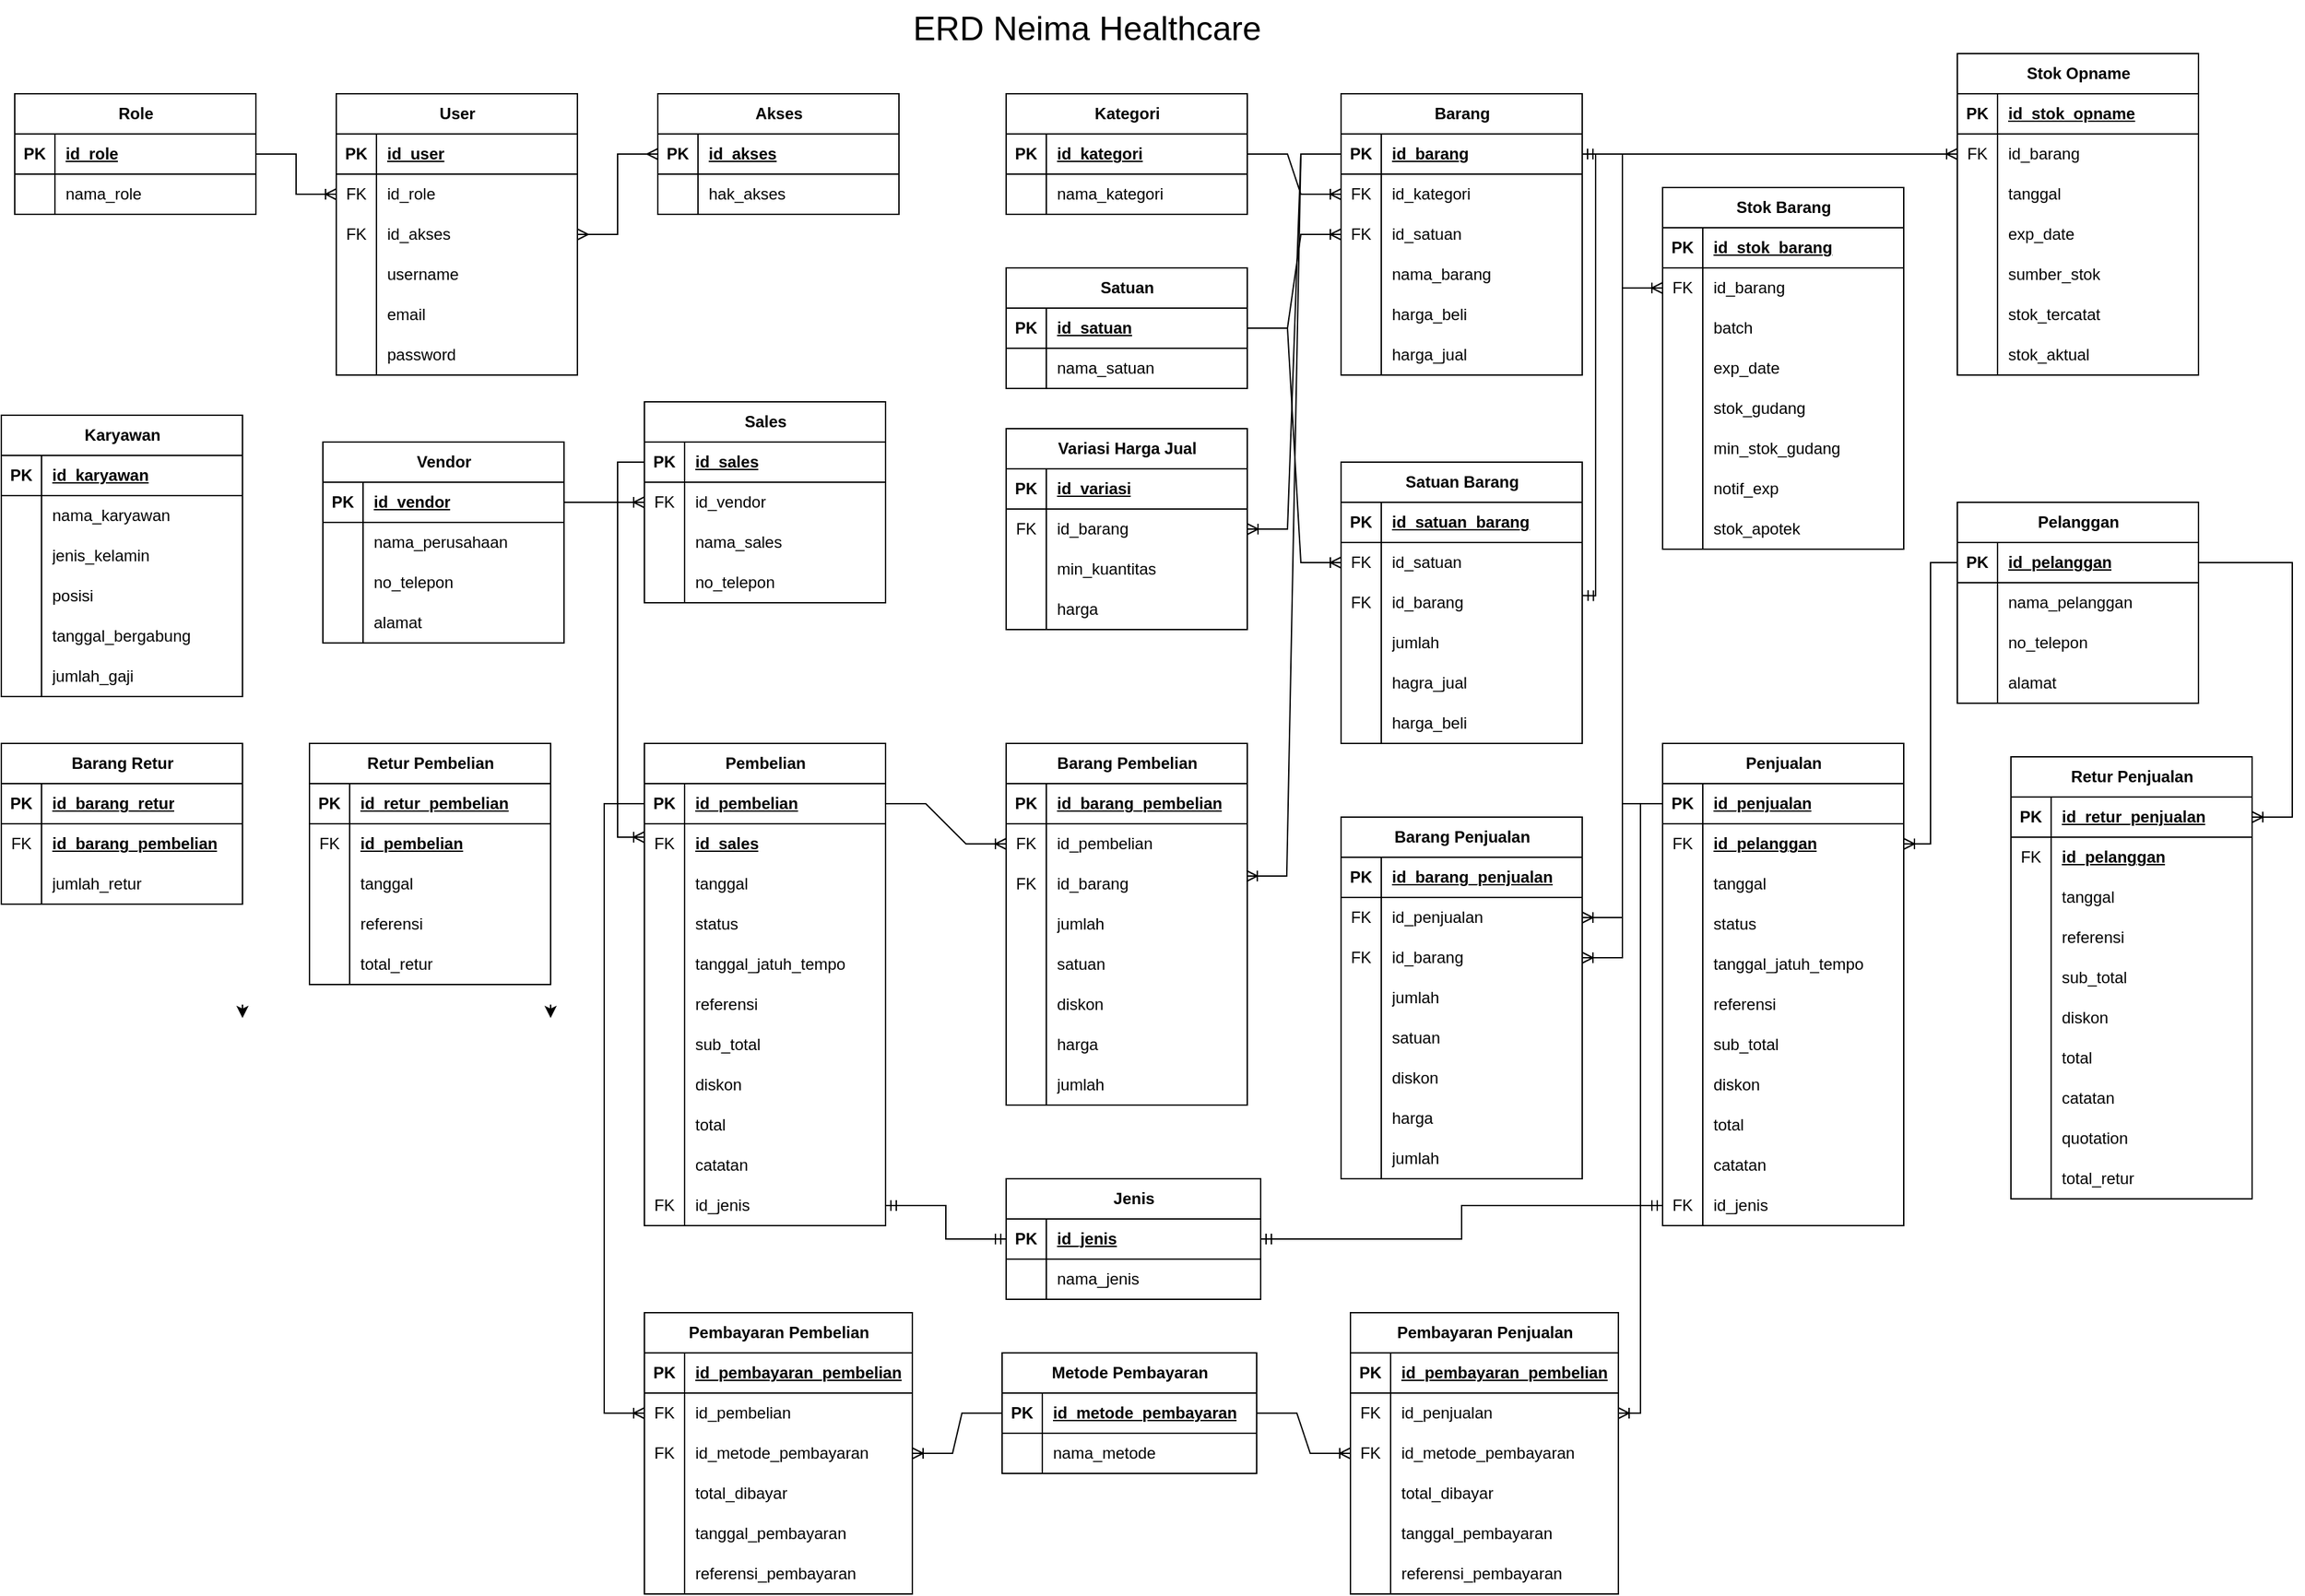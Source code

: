 <mxfile version="24.6.4" type="github">
  <diagram name="Page-1" id="LYkdA9zUMHFhUywLtJv8">
    <mxGraphModel dx="2829" dy="1145" grid="1" gridSize="10" guides="1" tooltips="1" connect="1" arrows="1" fold="1" page="1" pageScale="1" pageWidth="850" pageHeight="1100" background="#ffffff" math="0" shadow="0">
      <root>
        <mxCell id="0" />
        <mxCell id="1" parent="0" />
        <mxCell id="spg6ZMh2-nG8H3RJtEUf-1" value="Kategori" style="shape=table;startSize=30;container=1;collapsible=1;childLayout=tableLayout;fixedRows=1;rowLines=0;fontStyle=1;align=center;resizeLast=1;html=1;" parent="1" vertex="1">
          <mxGeometry x="-60" y="80" width="180" height="90" as="geometry" />
        </mxCell>
        <mxCell id="spg6ZMh2-nG8H3RJtEUf-2" value="" style="shape=tableRow;horizontal=0;startSize=0;swimlaneHead=0;swimlaneBody=0;fillColor=none;collapsible=0;dropTarget=0;points=[[0,0.5],[1,0.5]];portConstraint=eastwest;top=0;left=0;right=0;bottom=1;" parent="spg6ZMh2-nG8H3RJtEUf-1" vertex="1">
          <mxGeometry y="30" width="180" height="30" as="geometry" />
        </mxCell>
        <mxCell id="spg6ZMh2-nG8H3RJtEUf-3" value="PK" style="shape=partialRectangle;connectable=0;fillColor=none;top=0;left=0;bottom=0;right=0;fontStyle=1;overflow=hidden;whiteSpace=wrap;html=1;" parent="spg6ZMh2-nG8H3RJtEUf-2" vertex="1">
          <mxGeometry width="30" height="30" as="geometry">
            <mxRectangle width="30" height="30" as="alternateBounds" />
          </mxGeometry>
        </mxCell>
        <mxCell id="spg6ZMh2-nG8H3RJtEUf-4" value="id_kategori" style="shape=partialRectangle;connectable=0;fillColor=none;top=0;left=0;bottom=0;right=0;align=left;spacingLeft=6;fontStyle=5;overflow=hidden;whiteSpace=wrap;html=1;" parent="spg6ZMh2-nG8H3RJtEUf-2" vertex="1">
          <mxGeometry x="30" width="150" height="30" as="geometry">
            <mxRectangle width="150" height="30" as="alternateBounds" />
          </mxGeometry>
        </mxCell>
        <mxCell id="spg6ZMh2-nG8H3RJtEUf-5" value="" style="shape=tableRow;horizontal=0;startSize=0;swimlaneHead=0;swimlaneBody=0;fillColor=none;collapsible=0;dropTarget=0;points=[[0,0.5],[1,0.5]];portConstraint=eastwest;top=0;left=0;right=0;bottom=0;" parent="spg6ZMh2-nG8H3RJtEUf-1" vertex="1">
          <mxGeometry y="60" width="180" height="30" as="geometry" />
        </mxCell>
        <mxCell id="spg6ZMh2-nG8H3RJtEUf-6" value="" style="shape=partialRectangle;connectable=0;fillColor=none;top=0;left=0;bottom=0;right=0;editable=1;overflow=hidden;whiteSpace=wrap;html=1;" parent="spg6ZMh2-nG8H3RJtEUf-5" vertex="1">
          <mxGeometry width="30" height="30" as="geometry">
            <mxRectangle width="30" height="30" as="alternateBounds" />
          </mxGeometry>
        </mxCell>
        <mxCell id="spg6ZMh2-nG8H3RJtEUf-7" value="nama_kategori" style="shape=partialRectangle;connectable=0;fillColor=none;top=0;left=0;bottom=0;right=0;align=left;spacingLeft=6;overflow=hidden;whiteSpace=wrap;html=1;" parent="spg6ZMh2-nG8H3RJtEUf-5" vertex="1">
          <mxGeometry x="30" width="150" height="30" as="geometry">
            <mxRectangle width="150" height="30" as="alternateBounds" />
          </mxGeometry>
        </mxCell>
        <mxCell id="spg6ZMh2-nG8H3RJtEUf-17" value="Barang" style="shape=table;startSize=30;container=1;collapsible=1;childLayout=tableLayout;fixedRows=1;rowLines=0;fontStyle=1;align=center;resizeLast=1;html=1;" parent="1" vertex="1">
          <mxGeometry x="190" y="80" width="180" height="210" as="geometry" />
        </mxCell>
        <mxCell id="spg6ZMh2-nG8H3RJtEUf-18" value="" style="shape=tableRow;horizontal=0;startSize=0;swimlaneHead=0;swimlaneBody=0;fillColor=none;collapsible=0;dropTarget=0;points=[[0,0.5],[1,0.5]];portConstraint=eastwest;top=0;left=0;right=0;bottom=1;" parent="spg6ZMh2-nG8H3RJtEUf-17" vertex="1">
          <mxGeometry y="30" width="180" height="30" as="geometry" />
        </mxCell>
        <mxCell id="spg6ZMh2-nG8H3RJtEUf-19" value="PK" style="shape=partialRectangle;connectable=0;fillColor=none;top=0;left=0;bottom=0;right=0;fontStyle=1;overflow=hidden;whiteSpace=wrap;html=1;" parent="spg6ZMh2-nG8H3RJtEUf-18" vertex="1">
          <mxGeometry width="30" height="30" as="geometry">
            <mxRectangle width="30" height="30" as="alternateBounds" />
          </mxGeometry>
        </mxCell>
        <mxCell id="spg6ZMh2-nG8H3RJtEUf-20" value="id_barang" style="shape=partialRectangle;connectable=0;fillColor=none;top=0;left=0;bottom=0;right=0;align=left;spacingLeft=6;fontStyle=5;overflow=hidden;whiteSpace=wrap;html=1;" parent="spg6ZMh2-nG8H3RJtEUf-18" vertex="1">
          <mxGeometry x="30" width="150" height="30" as="geometry">
            <mxRectangle width="150" height="30" as="alternateBounds" />
          </mxGeometry>
        </mxCell>
        <mxCell id="spg6ZMh2-nG8H3RJtEUf-21" value="" style="shape=tableRow;horizontal=0;startSize=0;swimlaneHead=0;swimlaneBody=0;fillColor=none;collapsible=0;dropTarget=0;points=[[0,0.5],[1,0.5]];portConstraint=eastwest;top=0;left=0;right=0;bottom=0;" parent="spg6ZMh2-nG8H3RJtEUf-17" vertex="1">
          <mxGeometry y="60" width="180" height="30" as="geometry" />
        </mxCell>
        <mxCell id="spg6ZMh2-nG8H3RJtEUf-22" value="FK" style="shape=partialRectangle;connectable=0;fillColor=none;top=0;left=0;bottom=0;right=0;editable=1;overflow=hidden;whiteSpace=wrap;html=1;" parent="spg6ZMh2-nG8H3RJtEUf-21" vertex="1">
          <mxGeometry width="30" height="30" as="geometry">
            <mxRectangle width="30" height="30" as="alternateBounds" />
          </mxGeometry>
        </mxCell>
        <mxCell id="spg6ZMh2-nG8H3RJtEUf-23" value="id_kategori" style="shape=partialRectangle;connectable=0;fillColor=none;top=0;left=0;bottom=0;right=0;align=left;spacingLeft=6;overflow=hidden;whiteSpace=wrap;html=1;" parent="spg6ZMh2-nG8H3RJtEUf-21" vertex="1">
          <mxGeometry x="30" width="150" height="30" as="geometry">
            <mxRectangle width="150" height="30" as="alternateBounds" />
          </mxGeometry>
        </mxCell>
        <mxCell id="t7ne4N0U_Pyc_XskXIvq-24" value="" style="shape=tableRow;horizontal=0;startSize=0;swimlaneHead=0;swimlaneBody=0;fillColor=none;collapsible=0;dropTarget=0;points=[[0,0.5],[1,0.5]];portConstraint=eastwest;top=0;left=0;right=0;bottom=0;" parent="spg6ZMh2-nG8H3RJtEUf-17" vertex="1">
          <mxGeometry y="90" width="180" height="30" as="geometry" />
        </mxCell>
        <mxCell id="t7ne4N0U_Pyc_XskXIvq-25" value="FK" style="shape=partialRectangle;connectable=0;fillColor=none;top=0;left=0;bottom=0;right=0;editable=1;overflow=hidden;whiteSpace=wrap;html=1;" parent="t7ne4N0U_Pyc_XskXIvq-24" vertex="1">
          <mxGeometry width="30" height="30" as="geometry">
            <mxRectangle width="30" height="30" as="alternateBounds" />
          </mxGeometry>
        </mxCell>
        <mxCell id="t7ne4N0U_Pyc_XskXIvq-26" value="id_satuan" style="shape=partialRectangle;connectable=0;fillColor=none;top=0;left=0;bottom=0;right=0;align=left;spacingLeft=6;overflow=hidden;whiteSpace=wrap;html=1;" parent="t7ne4N0U_Pyc_XskXIvq-24" vertex="1">
          <mxGeometry x="30" width="150" height="30" as="geometry">
            <mxRectangle width="150" height="30" as="alternateBounds" />
          </mxGeometry>
        </mxCell>
        <mxCell id="spg6ZMh2-nG8H3RJtEUf-24" value="" style="shape=tableRow;horizontal=0;startSize=0;swimlaneHead=0;swimlaneBody=0;fillColor=none;collapsible=0;dropTarget=0;points=[[0,0.5],[1,0.5]];portConstraint=eastwest;top=0;left=0;right=0;bottom=0;" parent="spg6ZMh2-nG8H3RJtEUf-17" vertex="1">
          <mxGeometry y="120" width="180" height="30" as="geometry" />
        </mxCell>
        <mxCell id="spg6ZMh2-nG8H3RJtEUf-25" value="" style="shape=partialRectangle;connectable=0;fillColor=none;top=0;left=0;bottom=0;right=0;editable=1;overflow=hidden;whiteSpace=wrap;html=1;" parent="spg6ZMh2-nG8H3RJtEUf-24" vertex="1">
          <mxGeometry width="30" height="30" as="geometry">
            <mxRectangle width="30" height="30" as="alternateBounds" />
          </mxGeometry>
        </mxCell>
        <mxCell id="spg6ZMh2-nG8H3RJtEUf-26" value="nama_barang" style="shape=partialRectangle;connectable=0;fillColor=none;top=0;left=0;bottom=0;right=0;align=left;spacingLeft=6;overflow=hidden;whiteSpace=wrap;html=1;" parent="spg6ZMh2-nG8H3RJtEUf-24" vertex="1">
          <mxGeometry x="30" width="150" height="30" as="geometry">
            <mxRectangle width="150" height="30" as="alternateBounds" />
          </mxGeometry>
        </mxCell>
        <mxCell id="spg6ZMh2-nG8H3RJtEUf-30" value="" style="shape=tableRow;horizontal=0;startSize=0;swimlaneHead=0;swimlaneBody=0;fillColor=none;collapsible=0;dropTarget=0;points=[[0,0.5],[1,0.5]];portConstraint=eastwest;top=0;left=0;right=0;bottom=0;" parent="spg6ZMh2-nG8H3RJtEUf-17" vertex="1">
          <mxGeometry y="150" width="180" height="30" as="geometry" />
        </mxCell>
        <mxCell id="spg6ZMh2-nG8H3RJtEUf-31" value="" style="shape=partialRectangle;connectable=0;fillColor=none;top=0;left=0;bottom=0;right=0;editable=1;overflow=hidden;whiteSpace=wrap;html=1;" parent="spg6ZMh2-nG8H3RJtEUf-30" vertex="1">
          <mxGeometry width="30" height="30" as="geometry">
            <mxRectangle width="30" height="30" as="alternateBounds" />
          </mxGeometry>
        </mxCell>
        <mxCell id="spg6ZMh2-nG8H3RJtEUf-32" value="harga_beli" style="shape=partialRectangle;connectable=0;fillColor=none;top=0;left=0;bottom=0;right=0;align=left;spacingLeft=6;overflow=hidden;whiteSpace=wrap;html=1;" parent="spg6ZMh2-nG8H3RJtEUf-30" vertex="1">
          <mxGeometry x="30" width="150" height="30" as="geometry">
            <mxRectangle width="150" height="30" as="alternateBounds" />
          </mxGeometry>
        </mxCell>
        <mxCell id="spg6ZMh2-nG8H3RJtEUf-45" value="" style="shape=tableRow;horizontal=0;startSize=0;swimlaneHead=0;swimlaneBody=0;fillColor=none;collapsible=0;dropTarget=0;points=[[0,0.5],[1,0.5]];portConstraint=eastwest;top=0;left=0;right=0;bottom=0;" parent="spg6ZMh2-nG8H3RJtEUf-17" vertex="1">
          <mxGeometry y="180" width="180" height="30" as="geometry" />
        </mxCell>
        <mxCell id="spg6ZMh2-nG8H3RJtEUf-46" value="" style="shape=partialRectangle;connectable=0;fillColor=none;top=0;left=0;bottom=0;right=0;editable=1;overflow=hidden;whiteSpace=wrap;html=1;" parent="spg6ZMh2-nG8H3RJtEUf-45" vertex="1">
          <mxGeometry width="30" height="30" as="geometry">
            <mxRectangle width="30" height="30" as="alternateBounds" />
          </mxGeometry>
        </mxCell>
        <mxCell id="spg6ZMh2-nG8H3RJtEUf-47" value="harga_jual" style="shape=partialRectangle;connectable=0;fillColor=none;top=0;left=0;bottom=0;right=0;align=left;spacingLeft=6;overflow=hidden;whiteSpace=wrap;html=1;" parent="spg6ZMh2-nG8H3RJtEUf-45" vertex="1">
          <mxGeometry x="30" width="150" height="30" as="geometry">
            <mxRectangle width="150" height="30" as="alternateBounds" />
          </mxGeometry>
        </mxCell>
        <mxCell id="spg6ZMh2-nG8H3RJtEUf-50" value="Stok Barang" style="shape=table;startSize=30;container=1;collapsible=1;childLayout=tableLayout;fixedRows=1;rowLines=0;fontStyle=1;align=center;resizeLast=1;html=1;" parent="1" vertex="1">
          <mxGeometry x="430" y="150" width="180" height="270" as="geometry" />
        </mxCell>
        <mxCell id="spg6ZMh2-nG8H3RJtEUf-51" value="" style="shape=tableRow;horizontal=0;startSize=0;swimlaneHead=0;swimlaneBody=0;fillColor=none;collapsible=0;dropTarget=0;points=[[0,0.5],[1,0.5]];portConstraint=eastwest;top=0;left=0;right=0;bottom=1;" parent="spg6ZMh2-nG8H3RJtEUf-50" vertex="1">
          <mxGeometry y="30" width="180" height="30" as="geometry" />
        </mxCell>
        <mxCell id="spg6ZMh2-nG8H3RJtEUf-52" value="PK" style="shape=partialRectangle;connectable=0;fillColor=none;top=0;left=0;bottom=0;right=0;fontStyle=1;overflow=hidden;whiteSpace=wrap;html=1;" parent="spg6ZMh2-nG8H3RJtEUf-51" vertex="1">
          <mxGeometry width="30" height="30" as="geometry">
            <mxRectangle width="30" height="30" as="alternateBounds" />
          </mxGeometry>
        </mxCell>
        <mxCell id="spg6ZMh2-nG8H3RJtEUf-53" value="id_stok_barang" style="shape=partialRectangle;connectable=0;fillColor=none;top=0;left=0;bottom=0;right=0;align=left;spacingLeft=6;fontStyle=5;overflow=hidden;whiteSpace=wrap;html=1;" parent="spg6ZMh2-nG8H3RJtEUf-51" vertex="1">
          <mxGeometry x="30" width="150" height="30" as="geometry">
            <mxRectangle width="150" height="30" as="alternateBounds" />
          </mxGeometry>
        </mxCell>
        <mxCell id="spg6ZMh2-nG8H3RJtEUf-54" value="" style="shape=tableRow;horizontal=0;startSize=0;swimlaneHead=0;swimlaneBody=0;fillColor=none;collapsible=0;dropTarget=0;points=[[0,0.5],[1,0.5]];portConstraint=eastwest;top=0;left=0;right=0;bottom=0;" parent="spg6ZMh2-nG8H3RJtEUf-50" vertex="1">
          <mxGeometry y="60" width="180" height="30" as="geometry" />
        </mxCell>
        <mxCell id="spg6ZMh2-nG8H3RJtEUf-55" value="FK" style="shape=partialRectangle;connectable=0;fillColor=none;top=0;left=0;bottom=0;right=0;editable=1;overflow=hidden;whiteSpace=wrap;html=1;" parent="spg6ZMh2-nG8H3RJtEUf-54" vertex="1">
          <mxGeometry width="30" height="30" as="geometry">
            <mxRectangle width="30" height="30" as="alternateBounds" />
          </mxGeometry>
        </mxCell>
        <mxCell id="spg6ZMh2-nG8H3RJtEUf-56" value="id_barang" style="shape=partialRectangle;connectable=0;fillColor=none;top=0;left=0;bottom=0;right=0;align=left;spacingLeft=6;overflow=hidden;whiteSpace=wrap;html=1;" parent="spg6ZMh2-nG8H3RJtEUf-54" vertex="1">
          <mxGeometry x="30" width="150" height="30" as="geometry">
            <mxRectangle width="150" height="30" as="alternateBounds" />
          </mxGeometry>
        </mxCell>
        <mxCell id="xa3Ry6g6xAzIGWjP0ZS9-44" value="" style="shape=tableRow;horizontal=0;startSize=0;swimlaneHead=0;swimlaneBody=0;fillColor=none;collapsible=0;dropTarget=0;points=[[0,0.5],[1,0.5]];portConstraint=eastwest;top=0;left=0;right=0;bottom=0;" parent="spg6ZMh2-nG8H3RJtEUf-50" vertex="1">
          <mxGeometry y="90" width="180" height="30" as="geometry" />
        </mxCell>
        <mxCell id="xa3Ry6g6xAzIGWjP0ZS9-45" value="" style="shape=partialRectangle;connectable=0;fillColor=none;top=0;left=0;bottom=0;right=0;editable=1;overflow=hidden;whiteSpace=wrap;html=1;" parent="xa3Ry6g6xAzIGWjP0ZS9-44" vertex="1">
          <mxGeometry width="30" height="30" as="geometry">
            <mxRectangle width="30" height="30" as="alternateBounds" />
          </mxGeometry>
        </mxCell>
        <mxCell id="xa3Ry6g6xAzIGWjP0ZS9-46" value="batch" style="shape=partialRectangle;connectable=0;fillColor=none;top=0;left=0;bottom=0;right=0;align=left;spacingLeft=6;overflow=hidden;whiteSpace=wrap;html=1;" parent="xa3Ry6g6xAzIGWjP0ZS9-44" vertex="1">
          <mxGeometry x="30" width="150" height="30" as="geometry">
            <mxRectangle width="150" height="30" as="alternateBounds" />
          </mxGeometry>
        </mxCell>
        <mxCell id="NsG0QJog37kBRTxLiLqK-7" value="" style="shape=tableRow;horizontal=0;startSize=0;swimlaneHead=0;swimlaneBody=0;fillColor=none;collapsible=0;dropTarget=0;points=[[0,0.5],[1,0.5]];portConstraint=eastwest;top=0;left=0;right=0;bottom=0;" parent="spg6ZMh2-nG8H3RJtEUf-50" vertex="1">
          <mxGeometry y="120" width="180" height="30" as="geometry" />
        </mxCell>
        <mxCell id="NsG0QJog37kBRTxLiLqK-8" value="" style="shape=partialRectangle;connectable=0;fillColor=none;top=0;left=0;bottom=0;right=0;editable=1;overflow=hidden;whiteSpace=wrap;html=1;" parent="NsG0QJog37kBRTxLiLqK-7" vertex="1">
          <mxGeometry width="30" height="30" as="geometry">
            <mxRectangle width="30" height="30" as="alternateBounds" />
          </mxGeometry>
        </mxCell>
        <mxCell id="NsG0QJog37kBRTxLiLqK-9" value="exp_date" style="shape=partialRectangle;connectable=0;fillColor=none;top=0;left=0;bottom=0;right=0;align=left;spacingLeft=6;overflow=hidden;whiteSpace=wrap;html=1;" parent="NsG0QJog37kBRTxLiLqK-7" vertex="1">
          <mxGeometry x="30" width="150" height="30" as="geometry">
            <mxRectangle width="150" height="30" as="alternateBounds" />
          </mxGeometry>
        </mxCell>
        <mxCell id="NsG0QJog37kBRTxLiLqK-10" value="" style="shape=tableRow;horizontal=0;startSize=0;swimlaneHead=0;swimlaneBody=0;fillColor=none;collapsible=0;dropTarget=0;points=[[0,0.5],[1,0.5]];portConstraint=eastwest;top=0;left=0;right=0;bottom=0;" parent="spg6ZMh2-nG8H3RJtEUf-50" vertex="1">
          <mxGeometry y="150" width="180" height="30" as="geometry" />
        </mxCell>
        <mxCell id="NsG0QJog37kBRTxLiLqK-11" value="" style="shape=partialRectangle;connectable=0;fillColor=none;top=0;left=0;bottom=0;right=0;editable=1;overflow=hidden;whiteSpace=wrap;html=1;" parent="NsG0QJog37kBRTxLiLqK-10" vertex="1">
          <mxGeometry width="30" height="30" as="geometry">
            <mxRectangle width="30" height="30" as="alternateBounds" />
          </mxGeometry>
        </mxCell>
        <mxCell id="NsG0QJog37kBRTxLiLqK-12" value="stok_gudang" style="shape=partialRectangle;connectable=0;fillColor=none;top=0;left=0;bottom=0;right=0;align=left;spacingLeft=6;overflow=hidden;whiteSpace=wrap;html=1;" parent="NsG0QJog37kBRTxLiLqK-10" vertex="1">
          <mxGeometry x="30" width="150" height="30" as="geometry">
            <mxRectangle width="150" height="30" as="alternateBounds" />
          </mxGeometry>
        </mxCell>
        <mxCell id="spg6ZMh2-nG8H3RJtEUf-60" value="" style="shape=tableRow;horizontal=0;startSize=0;swimlaneHead=0;swimlaneBody=0;fillColor=none;collapsible=0;dropTarget=0;points=[[0,0.5],[1,0.5]];portConstraint=eastwest;top=0;left=0;right=0;bottom=0;" parent="spg6ZMh2-nG8H3RJtEUf-50" vertex="1">
          <mxGeometry y="180" width="180" height="30" as="geometry" />
        </mxCell>
        <mxCell id="spg6ZMh2-nG8H3RJtEUf-61" value="" style="shape=partialRectangle;connectable=0;fillColor=none;top=0;left=0;bottom=0;right=0;editable=1;overflow=hidden;whiteSpace=wrap;html=1;" parent="spg6ZMh2-nG8H3RJtEUf-60" vertex="1">
          <mxGeometry width="30" height="30" as="geometry">
            <mxRectangle width="30" height="30" as="alternateBounds" />
          </mxGeometry>
        </mxCell>
        <mxCell id="spg6ZMh2-nG8H3RJtEUf-62" value="min_stok_gudang" style="shape=partialRectangle;connectable=0;fillColor=none;top=0;left=0;bottom=0;right=0;align=left;spacingLeft=6;overflow=hidden;whiteSpace=wrap;html=1;" parent="spg6ZMh2-nG8H3RJtEUf-60" vertex="1">
          <mxGeometry x="30" width="150" height="30" as="geometry">
            <mxRectangle width="150" height="30" as="alternateBounds" />
          </mxGeometry>
        </mxCell>
        <mxCell id="wL2MrWlERx4-qKjSPB7V-4" value="" style="shape=tableRow;horizontal=0;startSize=0;swimlaneHead=0;swimlaneBody=0;fillColor=none;collapsible=0;dropTarget=0;points=[[0,0.5],[1,0.5]];portConstraint=eastwest;top=0;left=0;right=0;bottom=0;" parent="spg6ZMh2-nG8H3RJtEUf-50" vertex="1">
          <mxGeometry y="210" width="180" height="30" as="geometry" />
        </mxCell>
        <mxCell id="wL2MrWlERx4-qKjSPB7V-5" value="" style="shape=partialRectangle;connectable=0;fillColor=none;top=0;left=0;bottom=0;right=0;editable=1;overflow=hidden;whiteSpace=wrap;html=1;" parent="wL2MrWlERx4-qKjSPB7V-4" vertex="1">
          <mxGeometry width="30" height="30" as="geometry">
            <mxRectangle width="30" height="30" as="alternateBounds" />
          </mxGeometry>
        </mxCell>
        <mxCell id="wL2MrWlERx4-qKjSPB7V-6" value="notif_exp" style="shape=partialRectangle;connectable=0;fillColor=none;top=0;left=0;bottom=0;right=0;align=left;spacingLeft=6;overflow=hidden;whiteSpace=wrap;html=1;" parent="wL2MrWlERx4-qKjSPB7V-4" vertex="1">
          <mxGeometry x="30" width="150" height="30" as="geometry">
            <mxRectangle width="150" height="30" as="alternateBounds" />
          </mxGeometry>
        </mxCell>
        <mxCell id="NsG0QJog37kBRTxLiLqK-1" value="" style="shape=tableRow;horizontal=0;startSize=0;swimlaneHead=0;swimlaneBody=0;fillColor=none;collapsible=0;dropTarget=0;points=[[0,0.5],[1,0.5]];portConstraint=eastwest;top=0;left=0;right=0;bottom=0;" parent="spg6ZMh2-nG8H3RJtEUf-50" vertex="1">
          <mxGeometry y="240" width="180" height="30" as="geometry" />
        </mxCell>
        <mxCell id="NsG0QJog37kBRTxLiLqK-2" value="" style="shape=partialRectangle;connectable=0;fillColor=none;top=0;left=0;bottom=0;right=0;editable=1;overflow=hidden;whiteSpace=wrap;html=1;" parent="NsG0QJog37kBRTxLiLqK-1" vertex="1">
          <mxGeometry width="30" height="30" as="geometry">
            <mxRectangle width="30" height="30" as="alternateBounds" />
          </mxGeometry>
        </mxCell>
        <mxCell id="NsG0QJog37kBRTxLiLqK-3" value="stok_apotek" style="shape=partialRectangle;connectable=0;fillColor=none;top=0;left=0;bottom=0;right=0;align=left;spacingLeft=6;overflow=hidden;whiteSpace=wrap;html=1;" parent="NsG0QJog37kBRTxLiLqK-1" vertex="1">
          <mxGeometry x="30" width="150" height="30" as="geometry">
            <mxRectangle width="150" height="30" as="alternateBounds" />
          </mxGeometry>
        </mxCell>
        <mxCell id="NsG0QJog37kBRTxLiLqK-13" value="Karyawan" style="shape=table;startSize=30;container=1;collapsible=1;childLayout=tableLayout;fixedRows=1;rowLines=0;fontStyle=1;align=center;resizeLast=1;html=1;" parent="1" vertex="1">
          <mxGeometry x="-810" y="320" width="180" height="210" as="geometry" />
        </mxCell>
        <mxCell id="NsG0QJog37kBRTxLiLqK-14" value="" style="shape=tableRow;horizontal=0;startSize=0;swimlaneHead=0;swimlaneBody=0;fillColor=none;collapsible=0;dropTarget=0;points=[[0,0.5],[1,0.5]];portConstraint=eastwest;top=0;left=0;right=0;bottom=1;" parent="NsG0QJog37kBRTxLiLqK-13" vertex="1">
          <mxGeometry y="30" width="180" height="30" as="geometry" />
        </mxCell>
        <mxCell id="NsG0QJog37kBRTxLiLqK-15" value="PK" style="shape=partialRectangle;connectable=0;fillColor=none;top=0;left=0;bottom=0;right=0;fontStyle=1;overflow=hidden;whiteSpace=wrap;html=1;" parent="NsG0QJog37kBRTxLiLqK-14" vertex="1">
          <mxGeometry width="30" height="30" as="geometry">
            <mxRectangle width="30" height="30" as="alternateBounds" />
          </mxGeometry>
        </mxCell>
        <mxCell id="NsG0QJog37kBRTxLiLqK-16" value="id_karyawan" style="shape=partialRectangle;connectable=0;fillColor=none;top=0;left=0;bottom=0;right=0;align=left;spacingLeft=6;fontStyle=5;overflow=hidden;whiteSpace=wrap;html=1;" parent="NsG0QJog37kBRTxLiLqK-14" vertex="1">
          <mxGeometry x="30" width="150" height="30" as="geometry">
            <mxRectangle width="150" height="30" as="alternateBounds" />
          </mxGeometry>
        </mxCell>
        <mxCell id="NsG0QJog37kBRTxLiLqK-17" value="" style="shape=tableRow;horizontal=0;startSize=0;swimlaneHead=0;swimlaneBody=0;fillColor=none;collapsible=0;dropTarget=0;points=[[0,0.5],[1,0.5]];portConstraint=eastwest;top=0;left=0;right=0;bottom=0;" parent="NsG0QJog37kBRTxLiLqK-13" vertex="1">
          <mxGeometry y="60" width="180" height="30" as="geometry" />
        </mxCell>
        <mxCell id="NsG0QJog37kBRTxLiLqK-18" value="" style="shape=partialRectangle;connectable=0;fillColor=none;top=0;left=0;bottom=0;right=0;editable=1;overflow=hidden;whiteSpace=wrap;html=1;" parent="NsG0QJog37kBRTxLiLqK-17" vertex="1">
          <mxGeometry width="30" height="30" as="geometry">
            <mxRectangle width="30" height="30" as="alternateBounds" />
          </mxGeometry>
        </mxCell>
        <mxCell id="NsG0QJog37kBRTxLiLqK-19" value="nama_karyawan" style="shape=partialRectangle;connectable=0;fillColor=none;top=0;left=0;bottom=0;right=0;align=left;spacingLeft=6;overflow=hidden;whiteSpace=wrap;html=1;" parent="NsG0QJog37kBRTxLiLqK-17" vertex="1">
          <mxGeometry x="30" width="150" height="30" as="geometry">
            <mxRectangle width="150" height="30" as="alternateBounds" />
          </mxGeometry>
        </mxCell>
        <mxCell id="NsG0QJog37kBRTxLiLqK-20" value="" style="shape=tableRow;horizontal=0;startSize=0;swimlaneHead=0;swimlaneBody=0;fillColor=none;collapsible=0;dropTarget=0;points=[[0,0.5],[1,0.5]];portConstraint=eastwest;top=0;left=0;right=0;bottom=0;" parent="NsG0QJog37kBRTxLiLqK-13" vertex="1">
          <mxGeometry y="90" width="180" height="30" as="geometry" />
        </mxCell>
        <mxCell id="NsG0QJog37kBRTxLiLqK-21" value="" style="shape=partialRectangle;connectable=0;fillColor=none;top=0;left=0;bottom=0;right=0;editable=1;overflow=hidden;whiteSpace=wrap;html=1;" parent="NsG0QJog37kBRTxLiLqK-20" vertex="1">
          <mxGeometry width="30" height="30" as="geometry">
            <mxRectangle width="30" height="30" as="alternateBounds" />
          </mxGeometry>
        </mxCell>
        <mxCell id="NsG0QJog37kBRTxLiLqK-22" value="jenis_kelamin" style="shape=partialRectangle;connectable=0;fillColor=none;top=0;left=0;bottom=0;right=0;align=left;spacingLeft=6;overflow=hidden;whiteSpace=wrap;html=1;" parent="NsG0QJog37kBRTxLiLqK-20" vertex="1">
          <mxGeometry x="30" width="150" height="30" as="geometry">
            <mxRectangle width="150" height="30" as="alternateBounds" />
          </mxGeometry>
        </mxCell>
        <mxCell id="NsG0QJog37kBRTxLiLqK-52" value="" style="shape=tableRow;horizontal=0;startSize=0;swimlaneHead=0;swimlaneBody=0;fillColor=none;collapsible=0;dropTarget=0;points=[[0,0.5],[1,0.5]];portConstraint=eastwest;top=0;left=0;right=0;bottom=0;" parent="NsG0QJog37kBRTxLiLqK-13" vertex="1">
          <mxGeometry y="120" width="180" height="30" as="geometry" />
        </mxCell>
        <mxCell id="NsG0QJog37kBRTxLiLqK-53" value="" style="shape=partialRectangle;connectable=0;fillColor=none;top=0;left=0;bottom=0;right=0;editable=1;overflow=hidden;whiteSpace=wrap;html=1;" parent="NsG0QJog37kBRTxLiLqK-52" vertex="1">
          <mxGeometry width="30" height="30" as="geometry">
            <mxRectangle width="30" height="30" as="alternateBounds" />
          </mxGeometry>
        </mxCell>
        <mxCell id="NsG0QJog37kBRTxLiLqK-54" value="posisi" style="shape=partialRectangle;connectable=0;fillColor=none;top=0;left=0;bottom=0;right=0;align=left;spacingLeft=6;overflow=hidden;whiteSpace=wrap;html=1;" parent="NsG0QJog37kBRTxLiLqK-52" vertex="1">
          <mxGeometry x="30" width="150" height="30" as="geometry">
            <mxRectangle width="150" height="30" as="alternateBounds" />
          </mxGeometry>
        </mxCell>
        <mxCell id="NsG0QJog37kBRTxLiLqK-55" value="" style="shape=tableRow;horizontal=0;startSize=0;swimlaneHead=0;swimlaneBody=0;fillColor=none;collapsible=0;dropTarget=0;points=[[0,0.5],[1,0.5]];portConstraint=eastwest;top=0;left=0;right=0;bottom=0;" parent="NsG0QJog37kBRTxLiLqK-13" vertex="1">
          <mxGeometry y="150" width="180" height="30" as="geometry" />
        </mxCell>
        <mxCell id="NsG0QJog37kBRTxLiLqK-56" value="" style="shape=partialRectangle;connectable=0;fillColor=none;top=0;left=0;bottom=0;right=0;editable=1;overflow=hidden;whiteSpace=wrap;html=1;" parent="NsG0QJog37kBRTxLiLqK-55" vertex="1">
          <mxGeometry width="30" height="30" as="geometry">
            <mxRectangle width="30" height="30" as="alternateBounds" />
          </mxGeometry>
        </mxCell>
        <mxCell id="NsG0QJog37kBRTxLiLqK-57" value="tanggal_bergabung" style="shape=partialRectangle;connectable=0;fillColor=none;top=0;left=0;bottom=0;right=0;align=left;spacingLeft=6;overflow=hidden;whiteSpace=wrap;html=1;" parent="NsG0QJog37kBRTxLiLqK-55" vertex="1">
          <mxGeometry x="30" width="150" height="30" as="geometry">
            <mxRectangle width="150" height="30" as="alternateBounds" />
          </mxGeometry>
        </mxCell>
        <mxCell id="NsG0QJog37kBRTxLiLqK-23" value="" style="shape=tableRow;horizontal=0;startSize=0;swimlaneHead=0;swimlaneBody=0;fillColor=none;collapsible=0;dropTarget=0;points=[[0,0.5],[1,0.5]];portConstraint=eastwest;top=0;left=0;right=0;bottom=0;" parent="NsG0QJog37kBRTxLiLqK-13" vertex="1">
          <mxGeometry y="180" width="180" height="30" as="geometry" />
        </mxCell>
        <mxCell id="NsG0QJog37kBRTxLiLqK-24" value="" style="shape=partialRectangle;connectable=0;fillColor=none;top=0;left=0;bottom=0;right=0;editable=1;overflow=hidden;whiteSpace=wrap;html=1;" parent="NsG0QJog37kBRTxLiLqK-23" vertex="1">
          <mxGeometry width="30" height="30" as="geometry">
            <mxRectangle width="30" height="30" as="alternateBounds" />
          </mxGeometry>
        </mxCell>
        <mxCell id="NsG0QJog37kBRTxLiLqK-25" value="jumlah_gaji" style="shape=partialRectangle;connectable=0;fillColor=none;top=0;left=0;bottom=0;right=0;align=left;spacingLeft=6;overflow=hidden;whiteSpace=wrap;html=1;" parent="NsG0QJog37kBRTxLiLqK-23" vertex="1">
          <mxGeometry x="30" width="150" height="30" as="geometry">
            <mxRectangle width="150" height="30" as="alternateBounds" />
          </mxGeometry>
        </mxCell>
        <mxCell id="NsG0QJog37kBRTxLiLqK-26" value="Pelanggan" style="shape=table;startSize=30;container=1;collapsible=1;childLayout=tableLayout;fixedRows=1;rowLines=0;fontStyle=1;align=center;resizeLast=1;html=1;" parent="1" vertex="1">
          <mxGeometry x="650" y="385" width="180" height="150" as="geometry" />
        </mxCell>
        <mxCell id="NsG0QJog37kBRTxLiLqK-27" value="" style="shape=tableRow;horizontal=0;startSize=0;swimlaneHead=0;swimlaneBody=0;fillColor=none;collapsible=0;dropTarget=0;points=[[0,0.5],[1,0.5]];portConstraint=eastwest;top=0;left=0;right=0;bottom=1;" parent="NsG0QJog37kBRTxLiLqK-26" vertex="1">
          <mxGeometry y="30" width="180" height="30" as="geometry" />
        </mxCell>
        <mxCell id="NsG0QJog37kBRTxLiLqK-28" value="PK" style="shape=partialRectangle;connectable=0;fillColor=none;top=0;left=0;bottom=0;right=0;fontStyle=1;overflow=hidden;whiteSpace=wrap;html=1;" parent="NsG0QJog37kBRTxLiLqK-27" vertex="1">
          <mxGeometry width="30" height="30" as="geometry">
            <mxRectangle width="30" height="30" as="alternateBounds" />
          </mxGeometry>
        </mxCell>
        <mxCell id="NsG0QJog37kBRTxLiLqK-29" value="id_pelanggan" style="shape=partialRectangle;connectable=0;fillColor=none;top=0;left=0;bottom=0;right=0;align=left;spacingLeft=6;fontStyle=5;overflow=hidden;whiteSpace=wrap;html=1;" parent="NsG0QJog37kBRTxLiLqK-27" vertex="1">
          <mxGeometry x="30" width="150" height="30" as="geometry">
            <mxRectangle width="150" height="30" as="alternateBounds" />
          </mxGeometry>
        </mxCell>
        <mxCell id="NsG0QJog37kBRTxLiLqK-30" value="" style="shape=tableRow;horizontal=0;startSize=0;swimlaneHead=0;swimlaneBody=0;fillColor=none;collapsible=0;dropTarget=0;points=[[0,0.5],[1,0.5]];portConstraint=eastwest;top=0;left=0;right=0;bottom=0;" parent="NsG0QJog37kBRTxLiLqK-26" vertex="1">
          <mxGeometry y="60" width="180" height="30" as="geometry" />
        </mxCell>
        <mxCell id="NsG0QJog37kBRTxLiLqK-31" value="" style="shape=partialRectangle;connectable=0;fillColor=none;top=0;left=0;bottom=0;right=0;editable=1;overflow=hidden;whiteSpace=wrap;html=1;" parent="NsG0QJog37kBRTxLiLqK-30" vertex="1">
          <mxGeometry width="30" height="30" as="geometry">
            <mxRectangle width="30" height="30" as="alternateBounds" />
          </mxGeometry>
        </mxCell>
        <mxCell id="NsG0QJog37kBRTxLiLqK-32" value="nama_pelanggan" style="shape=partialRectangle;connectable=0;fillColor=none;top=0;left=0;bottom=0;right=0;align=left;spacingLeft=6;overflow=hidden;whiteSpace=wrap;html=1;" parent="NsG0QJog37kBRTxLiLqK-30" vertex="1">
          <mxGeometry x="30" width="150" height="30" as="geometry">
            <mxRectangle width="150" height="30" as="alternateBounds" />
          </mxGeometry>
        </mxCell>
        <mxCell id="NsG0QJog37kBRTxLiLqK-33" value="" style="shape=tableRow;horizontal=0;startSize=0;swimlaneHead=0;swimlaneBody=0;fillColor=none;collapsible=0;dropTarget=0;points=[[0,0.5],[1,0.5]];portConstraint=eastwest;top=0;left=0;right=0;bottom=0;" parent="NsG0QJog37kBRTxLiLqK-26" vertex="1">
          <mxGeometry y="90" width="180" height="30" as="geometry" />
        </mxCell>
        <mxCell id="NsG0QJog37kBRTxLiLqK-34" value="" style="shape=partialRectangle;connectable=0;fillColor=none;top=0;left=0;bottom=0;right=0;editable=1;overflow=hidden;whiteSpace=wrap;html=1;" parent="NsG0QJog37kBRTxLiLqK-33" vertex="1">
          <mxGeometry width="30" height="30" as="geometry">
            <mxRectangle width="30" height="30" as="alternateBounds" />
          </mxGeometry>
        </mxCell>
        <mxCell id="NsG0QJog37kBRTxLiLqK-35" value="no_telepon" style="shape=partialRectangle;connectable=0;fillColor=none;top=0;left=0;bottom=0;right=0;align=left;spacingLeft=6;overflow=hidden;whiteSpace=wrap;html=1;" parent="NsG0QJog37kBRTxLiLqK-33" vertex="1">
          <mxGeometry x="30" width="150" height="30" as="geometry">
            <mxRectangle width="150" height="30" as="alternateBounds" />
          </mxGeometry>
        </mxCell>
        <mxCell id="NsG0QJog37kBRTxLiLqK-36" value="" style="shape=tableRow;horizontal=0;startSize=0;swimlaneHead=0;swimlaneBody=0;fillColor=none;collapsible=0;dropTarget=0;points=[[0,0.5],[1,0.5]];portConstraint=eastwest;top=0;left=0;right=0;bottom=0;" parent="NsG0QJog37kBRTxLiLqK-26" vertex="1">
          <mxGeometry y="120" width="180" height="30" as="geometry" />
        </mxCell>
        <mxCell id="NsG0QJog37kBRTxLiLqK-37" value="" style="shape=partialRectangle;connectable=0;fillColor=none;top=0;left=0;bottom=0;right=0;editable=1;overflow=hidden;whiteSpace=wrap;html=1;" parent="NsG0QJog37kBRTxLiLqK-36" vertex="1">
          <mxGeometry width="30" height="30" as="geometry">
            <mxRectangle width="30" height="30" as="alternateBounds" />
          </mxGeometry>
        </mxCell>
        <mxCell id="NsG0QJog37kBRTxLiLqK-38" value="alamat" style="shape=partialRectangle;connectable=0;fillColor=none;top=0;left=0;bottom=0;right=0;align=left;spacingLeft=6;overflow=hidden;whiteSpace=wrap;html=1;" parent="NsG0QJog37kBRTxLiLqK-36" vertex="1">
          <mxGeometry x="30" width="150" height="30" as="geometry">
            <mxRectangle width="150" height="30" as="alternateBounds" />
          </mxGeometry>
        </mxCell>
        <mxCell id="SBcLS_VWQKAbQiN9eLDx-81" value="Vendor" style="shape=table;startSize=30;container=1;collapsible=1;childLayout=tableLayout;fixedRows=1;rowLines=0;fontStyle=1;align=center;resizeLast=1;html=1;" parent="1" vertex="1">
          <mxGeometry x="-570" y="340" width="180" height="150" as="geometry" />
        </mxCell>
        <mxCell id="SBcLS_VWQKAbQiN9eLDx-82" value="" style="shape=tableRow;horizontal=0;startSize=0;swimlaneHead=0;swimlaneBody=0;fillColor=none;collapsible=0;dropTarget=0;points=[[0,0.5],[1,0.5]];portConstraint=eastwest;top=0;left=0;right=0;bottom=1;" parent="SBcLS_VWQKAbQiN9eLDx-81" vertex="1">
          <mxGeometry y="30" width="180" height="30" as="geometry" />
        </mxCell>
        <mxCell id="SBcLS_VWQKAbQiN9eLDx-83" value="PK" style="shape=partialRectangle;connectable=0;fillColor=none;top=0;left=0;bottom=0;right=0;fontStyle=1;overflow=hidden;whiteSpace=wrap;html=1;" parent="SBcLS_VWQKAbQiN9eLDx-82" vertex="1">
          <mxGeometry width="30" height="30" as="geometry">
            <mxRectangle width="30" height="30" as="alternateBounds" />
          </mxGeometry>
        </mxCell>
        <mxCell id="SBcLS_VWQKAbQiN9eLDx-84" value="id_vendor" style="shape=partialRectangle;connectable=0;fillColor=none;top=0;left=0;bottom=0;right=0;align=left;spacingLeft=6;fontStyle=5;overflow=hidden;whiteSpace=wrap;html=1;" parent="SBcLS_VWQKAbQiN9eLDx-82" vertex="1">
          <mxGeometry x="30" width="150" height="30" as="geometry">
            <mxRectangle width="150" height="30" as="alternateBounds" />
          </mxGeometry>
        </mxCell>
        <mxCell id="SBcLS_VWQKAbQiN9eLDx-85" value="" style="shape=tableRow;horizontal=0;startSize=0;swimlaneHead=0;swimlaneBody=0;fillColor=none;collapsible=0;dropTarget=0;points=[[0,0.5],[1,0.5]];portConstraint=eastwest;top=0;left=0;right=0;bottom=0;" parent="SBcLS_VWQKAbQiN9eLDx-81" vertex="1">
          <mxGeometry y="60" width="180" height="30" as="geometry" />
        </mxCell>
        <mxCell id="SBcLS_VWQKAbQiN9eLDx-86" value="" style="shape=partialRectangle;connectable=0;fillColor=none;top=0;left=0;bottom=0;right=0;editable=1;overflow=hidden;whiteSpace=wrap;html=1;" parent="SBcLS_VWQKAbQiN9eLDx-85" vertex="1">
          <mxGeometry width="30" height="30" as="geometry">
            <mxRectangle width="30" height="30" as="alternateBounds" />
          </mxGeometry>
        </mxCell>
        <mxCell id="SBcLS_VWQKAbQiN9eLDx-87" value="nama_perusahaan" style="shape=partialRectangle;connectable=0;fillColor=none;top=0;left=0;bottom=0;right=0;align=left;spacingLeft=6;overflow=hidden;whiteSpace=wrap;html=1;" parent="SBcLS_VWQKAbQiN9eLDx-85" vertex="1">
          <mxGeometry x="30" width="150" height="30" as="geometry">
            <mxRectangle width="150" height="30" as="alternateBounds" />
          </mxGeometry>
        </mxCell>
        <mxCell id="SBcLS_VWQKAbQiN9eLDx-94" value="" style="shape=tableRow;horizontal=0;startSize=0;swimlaneHead=0;swimlaneBody=0;fillColor=none;collapsible=0;dropTarget=0;points=[[0,0.5],[1,0.5]];portConstraint=eastwest;top=0;left=0;right=0;bottom=0;" parent="SBcLS_VWQKAbQiN9eLDx-81" vertex="1">
          <mxGeometry y="90" width="180" height="30" as="geometry" />
        </mxCell>
        <mxCell id="SBcLS_VWQKAbQiN9eLDx-95" value="" style="shape=partialRectangle;connectable=0;fillColor=none;top=0;left=0;bottom=0;right=0;editable=1;overflow=hidden;whiteSpace=wrap;html=1;" parent="SBcLS_VWQKAbQiN9eLDx-94" vertex="1">
          <mxGeometry width="30" height="30" as="geometry">
            <mxRectangle width="30" height="30" as="alternateBounds" />
          </mxGeometry>
        </mxCell>
        <mxCell id="SBcLS_VWQKAbQiN9eLDx-96" value="no_telepon" style="shape=partialRectangle;connectable=0;fillColor=none;top=0;left=0;bottom=0;right=0;align=left;spacingLeft=6;overflow=hidden;whiteSpace=wrap;html=1;" parent="SBcLS_VWQKAbQiN9eLDx-94" vertex="1">
          <mxGeometry x="30" width="150" height="30" as="geometry">
            <mxRectangle width="150" height="30" as="alternateBounds" />
          </mxGeometry>
        </mxCell>
        <mxCell id="SBcLS_VWQKAbQiN9eLDx-91" value="" style="shape=tableRow;horizontal=0;startSize=0;swimlaneHead=0;swimlaneBody=0;fillColor=none;collapsible=0;dropTarget=0;points=[[0,0.5],[1,0.5]];portConstraint=eastwest;top=0;left=0;right=0;bottom=0;" parent="SBcLS_VWQKAbQiN9eLDx-81" vertex="1">
          <mxGeometry y="120" width="180" height="30" as="geometry" />
        </mxCell>
        <mxCell id="SBcLS_VWQKAbQiN9eLDx-92" value="" style="shape=partialRectangle;connectable=0;fillColor=none;top=0;left=0;bottom=0;right=0;editable=1;overflow=hidden;whiteSpace=wrap;html=1;" parent="SBcLS_VWQKAbQiN9eLDx-91" vertex="1">
          <mxGeometry width="30" height="30" as="geometry">
            <mxRectangle width="30" height="30" as="alternateBounds" />
          </mxGeometry>
        </mxCell>
        <mxCell id="SBcLS_VWQKAbQiN9eLDx-93" value="alamat" style="shape=partialRectangle;connectable=0;fillColor=none;top=0;left=0;bottom=0;right=0;align=left;spacingLeft=6;overflow=hidden;whiteSpace=wrap;html=1;" parent="SBcLS_VWQKAbQiN9eLDx-91" vertex="1">
          <mxGeometry x="30" width="150" height="30" as="geometry">
            <mxRectangle width="150" height="30" as="alternateBounds" />
          </mxGeometry>
        </mxCell>
        <mxCell id="SBcLS_VWQKAbQiN9eLDx-1" value="Role" style="shape=table;startSize=30;container=1;collapsible=1;childLayout=tableLayout;fixedRows=1;rowLines=0;fontStyle=1;align=center;resizeLast=1;html=1;" parent="1" vertex="1">
          <mxGeometry x="-800" y="80" width="180" height="90" as="geometry" />
        </mxCell>
        <mxCell id="SBcLS_VWQKAbQiN9eLDx-2" value="" style="shape=tableRow;horizontal=0;startSize=0;swimlaneHead=0;swimlaneBody=0;fillColor=none;collapsible=0;dropTarget=0;points=[[0,0.5],[1,0.5]];portConstraint=eastwest;top=0;left=0;right=0;bottom=1;" parent="SBcLS_VWQKAbQiN9eLDx-1" vertex="1">
          <mxGeometry y="30" width="180" height="30" as="geometry" />
        </mxCell>
        <mxCell id="SBcLS_VWQKAbQiN9eLDx-3" value="PK" style="shape=partialRectangle;connectable=0;fillColor=none;top=0;left=0;bottom=0;right=0;fontStyle=1;overflow=hidden;whiteSpace=wrap;html=1;" parent="SBcLS_VWQKAbQiN9eLDx-2" vertex="1">
          <mxGeometry width="30" height="30" as="geometry">
            <mxRectangle width="30" height="30" as="alternateBounds" />
          </mxGeometry>
        </mxCell>
        <mxCell id="SBcLS_VWQKAbQiN9eLDx-4" value="id_role" style="shape=partialRectangle;connectable=0;fillColor=none;top=0;left=0;bottom=0;right=0;align=left;spacingLeft=6;fontStyle=5;overflow=hidden;whiteSpace=wrap;html=1;" parent="SBcLS_VWQKAbQiN9eLDx-2" vertex="1">
          <mxGeometry x="30" width="150" height="30" as="geometry">
            <mxRectangle width="150" height="30" as="alternateBounds" />
          </mxGeometry>
        </mxCell>
        <mxCell id="SBcLS_VWQKAbQiN9eLDx-5" value="" style="shape=tableRow;horizontal=0;startSize=0;swimlaneHead=0;swimlaneBody=0;fillColor=none;collapsible=0;dropTarget=0;points=[[0,0.5],[1,0.5]];portConstraint=eastwest;top=0;left=0;right=0;bottom=0;" parent="SBcLS_VWQKAbQiN9eLDx-1" vertex="1">
          <mxGeometry y="60" width="180" height="30" as="geometry" />
        </mxCell>
        <mxCell id="SBcLS_VWQKAbQiN9eLDx-6" value="" style="shape=partialRectangle;connectable=0;fillColor=none;top=0;left=0;bottom=0;right=0;editable=1;overflow=hidden;whiteSpace=wrap;html=1;" parent="SBcLS_VWQKAbQiN9eLDx-5" vertex="1">
          <mxGeometry width="30" height="30" as="geometry">
            <mxRectangle width="30" height="30" as="alternateBounds" />
          </mxGeometry>
        </mxCell>
        <mxCell id="SBcLS_VWQKAbQiN9eLDx-7" value="nama_role" style="shape=partialRectangle;connectable=0;fillColor=none;top=0;left=0;bottom=0;right=0;align=left;spacingLeft=6;overflow=hidden;whiteSpace=wrap;html=1;" parent="SBcLS_VWQKAbQiN9eLDx-5" vertex="1">
          <mxGeometry x="30" width="150" height="30" as="geometry">
            <mxRectangle width="150" height="30" as="alternateBounds" />
          </mxGeometry>
        </mxCell>
        <mxCell id="NsG0QJog37kBRTxLiLqK-39" value="User" style="shape=table;startSize=30;container=1;collapsible=1;childLayout=tableLayout;fixedRows=1;rowLines=0;fontStyle=1;align=center;resizeLast=1;html=1;" parent="1" vertex="1">
          <mxGeometry x="-560" y="80" width="180" height="210" as="geometry" />
        </mxCell>
        <mxCell id="NsG0QJog37kBRTxLiLqK-40" value="" style="shape=tableRow;horizontal=0;startSize=0;swimlaneHead=0;swimlaneBody=0;fillColor=none;collapsible=0;dropTarget=0;points=[[0,0.5],[1,0.5]];portConstraint=eastwest;top=0;left=0;right=0;bottom=1;" parent="NsG0QJog37kBRTxLiLqK-39" vertex="1">
          <mxGeometry y="30" width="180" height="30" as="geometry" />
        </mxCell>
        <mxCell id="NsG0QJog37kBRTxLiLqK-41" value="PK" style="shape=partialRectangle;connectable=0;fillColor=none;top=0;left=0;bottom=0;right=0;fontStyle=1;overflow=hidden;whiteSpace=wrap;html=1;" parent="NsG0QJog37kBRTxLiLqK-40" vertex="1">
          <mxGeometry width="30" height="30" as="geometry">
            <mxRectangle width="30" height="30" as="alternateBounds" />
          </mxGeometry>
        </mxCell>
        <mxCell id="NsG0QJog37kBRTxLiLqK-42" value="id_user" style="shape=partialRectangle;connectable=0;fillColor=none;top=0;left=0;bottom=0;right=0;align=left;spacingLeft=6;fontStyle=5;overflow=hidden;whiteSpace=wrap;html=1;" parent="NsG0QJog37kBRTxLiLqK-40" vertex="1">
          <mxGeometry x="30" width="150" height="30" as="geometry">
            <mxRectangle width="150" height="30" as="alternateBounds" />
          </mxGeometry>
        </mxCell>
        <mxCell id="SBcLS_VWQKAbQiN9eLDx-38" value="" style="shape=tableRow;horizontal=0;startSize=0;swimlaneHead=0;swimlaneBody=0;fillColor=none;collapsible=0;dropTarget=0;points=[[0,0.5],[1,0.5]];portConstraint=eastwest;top=0;left=0;right=0;bottom=0;" parent="NsG0QJog37kBRTxLiLqK-39" vertex="1">
          <mxGeometry y="60" width="180" height="30" as="geometry" />
        </mxCell>
        <mxCell id="SBcLS_VWQKAbQiN9eLDx-39" value="&lt;div&gt;FK&lt;/div&gt;" style="shape=partialRectangle;connectable=0;fillColor=none;top=0;left=0;bottom=0;right=0;editable=1;overflow=hidden;whiteSpace=wrap;html=1;" parent="SBcLS_VWQKAbQiN9eLDx-38" vertex="1">
          <mxGeometry width="30" height="30" as="geometry">
            <mxRectangle width="30" height="30" as="alternateBounds" />
          </mxGeometry>
        </mxCell>
        <mxCell id="SBcLS_VWQKAbQiN9eLDx-40" value="id_role" style="shape=partialRectangle;connectable=0;fillColor=none;top=0;left=0;bottom=0;right=0;align=left;spacingLeft=6;overflow=hidden;whiteSpace=wrap;html=1;" parent="SBcLS_VWQKAbQiN9eLDx-38" vertex="1">
          <mxGeometry x="30" width="150" height="30" as="geometry">
            <mxRectangle width="150" height="30" as="alternateBounds" />
          </mxGeometry>
        </mxCell>
        <mxCell id="SBcLS_VWQKAbQiN9eLDx-113" value="" style="shape=tableRow;horizontal=0;startSize=0;swimlaneHead=0;swimlaneBody=0;fillColor=none;collapsible=0;dropTarget=0;points=[[0,0.5],[1,0.5]];portConstraint=eastwest;top=0;left=0;right=0;bottom=0;" parent="NsG0QJog37kBRTxLiLqK-39" vertex="1">
          <mxGeometry y="90" width="180" height="30" as="geometry" />
        </mxCell>
        <mxCell id="SBcLS_VWQKAbQiN9eLDx-114" value="&lt;div&gt;FK&lt;/div&gt;" style="shape=partialRectangle;connectable=0;fillColor=none;top=0;left=0;bottom=0;right=0;editable=1;overflow=hidden;whiteSpace=wrap;html=1;" parent="SBcLS_VWQKAbQiN9eLDx-113" vertex="1">
          <mxGeometry width="30" height="30" as="geometry">
            <mxRectangle width="30" height="30" as="alternateBounds" />
          </mxGeometry>
        </mxCell>
        <mxCell id="SBcLS_VWQKAbQiN9eLDx-115" value="id_akses" style="shape=partialRectangle;connectable=0;fillColor=none;top=0;left=0;bottom=0;right=0;align=left;spacingLeft=6;overflow=hidden;whiteSpace=wrap;html=1;" parent="SBcLS_VWQKAbQiN9eLDx-113" vertex="1">
          <mxGeometry x="30" width="150" height="30" as="geometry">
            <mxRectangle width="150" height="30" as="alternateBounds" />
          </mxGeometry>
        </mxCell>
        <mxCell id="NsG0QJog37kBRTxLiLqK-43" value="" style="shape=tableRow;horizontal=0;startSize=0;swimlaneHead=0;swimlaneBody=0;fillColor=none;collapsible=0;dropTarget=0;points=[[0,0.5],[1,0.5]];portConstraint=eastwest;top=0;left=0;right=0;bottom=0;" parent="NsG0QJog37kBRTxLiLqK-39" vertex="1">
          <mxGeometry y="120" width="180" height="30" as="geometry" />
        </mxCell>
        <mxCell id="NsG0QJog37kBRTxLiLqK-44" value="" style="shape=partialRectangle;connectable=0;fillColor=none;top=0;left=0;bottom=0;right=0;editable=1;overflow=hidden;whiteSpace=wrap;html=1;" parent="NsG0QJog37kBRTxLiLqK-43" vertex="1">
          <mxGeometry width="30" height="30" as="geometry">
            <mxRectangle width="30" height="30" as="alternateBounds" />
          </mxGeometry>
        </mxCell>
        <mxCell id="NsG0QJog37kBRTxLiLqK-45" value="username" style="shape=partialRectangle;connectable=0;fillColor=none;top=0;left=0;bottom=0;right=0;align=left;spacingLeft=6;overflow=hidden;whiteSpace=wrap;html=1;" parent="NsG0QJog37kBRTxLiLqK-43" vertex="1">
          <mxGeometry x="30" width="150" height="30" as="geometry">
            <mxRectangle width="150" height="30" as="alternateBounds" />
          </mxGeometry>
        </mxCell>
        <mxCell id="NsG0QJog37kBRTxLiLqK-46" value="" style="shape=tableRow;horizontal=0;startSize=0;swimlaneHead=0;swimlaneBody=0;fillColor=none;collapsible=0;dropTarget=0;points=[[0,0.5],[1,0.5]];portConstraint=eastwest;top=0;left=0;right=0;bottom=0;" parent="NsG0QJog37kBRTxLiLqK-39" vertex="1">
          <mxGeometry y="150" width="180" height="30" as="geometry" />
        </mxCell>
        <mxCell id="NsG0QJog37kBRTxLiLqK-47" value="" style="shape=partialRectangle;connectable=0;fillColor=none;top=0;left=0;bottom=0;right=0;editable=1;overflow=hidden;whiteSpace=wrap;html=1;" parent="NsG0QJog37kBRTxLiLqK-46" vertex="1">
          <mxGeometry width="30" height="30" as="geometry">
            <mxRectangle width="30" height="30" as="alternateBounds" />
          </mxGeometry>
        </mxCell>
        <mxCell id="NsG0QJog37kBRTxLiLqK-48" value="email" style="shape=partialRectangle;connectable=0;fillColor=none;top=0;left=0;bottom=0;right=0;align=left;spacingLeft=6;overflow=hidden;whiteSpace=wrap;html=1;" parent="NsG0QJog37kBRTxLiLqK-46" vertex="1">
          <mxGeometry x="30" width="150" height="30" as="geometry">
            <mxRectangle width="150" height="30" as="alternateBounds" />
          </mxGeometry>
        </mxCell>
        <mxCell id="NsG0QJog37kBRTxLiLqK-49" value="" style="shape=tableRow;horizontal=0;startSize=0;swimlaneHead=0;swimlaneBody=0;fillColor=none;collapsible=0;dropTarget=0;points=[[0,0.5],[1,0.5]];portConstraint=eastwest;top=0;left=0;right=0;bottom=0;" parent="NsG0QJog37kBRTxLiLqK-39" vertex="1">
          <mxGeometry y="180" width="180" height="30" as="geometry" />
        </mxCell>
        <mxCell id="NsG0QJog37kBRTxLiLqK-50" value="&lt;div&gt;&lt;br&gt;&lt;/div&gt;&lt;div&gt;&lt;br&gt;&lt;/div&gt;" style="shape=partialRectangle;connectable=0;fillColor=none;top=0;left=0;bottom=0;right=0;editable=1;overflow=hidden;whiteSpace=wrap;html=1;" parent="NsG0QJog37kBRTxLiLqK-49" vertex="1">
          <mxGeometry width="30" height="30" as="geometry">
            <mxRectangle width="30" height="30" as="alternateBounds" />
          </mxGeometry>
        </mxCell>
        <mxCell id="NsG0QJog37kBRTxLiLqK-51" value="password" style="shape=partialRectangle;connectable=0;fillColor=none;top=0;left=0;bottom=0;right=0;align=left;spacingLeft=6;overflow=hidden;whiteSpace=wrap;html=1;" parent="NsG0QJog37kBRTxLiLqK-49" vertex="1">
          <mxGeometry x="30" width="150" height="30" as="geometry">
            <mxRectangle width="150" height="30" as="alternateBounds" />
          </mxGeometry>
        </mxCell>
        <mxCell id="SBcLS_VWQKAbQiN9eLDx-74" value="Akses" style="shape=table;startSize=30;container=1;collapsible=1;childLayout=tableLayout;fixedRows=1;rowLines=0;fontStyle=1;align=center;resizeLast=1;html=1;" parent="1" vertex="1">
          <mxGeometry x="-320" y="80" width="180" height="90" as="geometry" />
        </mxCell>
        <mxCell id="SBcLS_VWQKAbQiN9eLDx-75" value="" style="shape=tableRow;horizontal=0;startSize=0;swimlaneHead=0;swimlaneBody=0;fillColor=none;collapsible=0;dropTarget=0;points=[[0,0.5],[1,0.5]];portConstraint=eastwest;top=0;left=0;right=0;bottom=1;" parent="SBcLS_VWQKAbQiN9eLDx-74" vertex="1">
          <mxGeometry y="30" width="180" height="30" as="geometry" />
        </mxCell>
        <mxCell id="SBcLS_VWQKAbQiN9eLDx-76" value="PK" style="shape=partialRectangle;connectable=0;fillColor=none;top=0;left=0;bottom=0;right=0;fontStyle=1;overflow=hidden;whiteSpace=wrap;html=1;" parent="SBcLS_VWQKAbQiN9eLDx-75" vertex="1">
          <mxGeometry width="30" height="30" as="geometry">
            <mxRectangle width="30" height="30" as="alternateBounds" />
          </mxGeometry>
        </mxCell>
        <mxCell id="SBcLS_VWQKAbQiN9eLDx-77" value="id_akses" style="shape=partialRectangle;connectable=0;fillColor=none;top=0;left=0;bottom=0;right=0;align=left;spacingLeft=6;fontStyle=5;overflow=hidden;whiteSpace=wrap;html=1;" parent="SBcLS_VWQKAbQiN9eLDx-75" vertex="1">
          <mxGeometry x="30" width="150" height="30" as="geometry">
            <mxRectangle width="150" height="30" as="alternateBounds" />
          </mxGeometry>
        </mxCell>
        <mxCell id="SBcLS_VWQKAbQiN9eLDx-78" value="" style="shape=tableRow;horizontal=0;startSize=0;swimlaneHead=0;swimlaneBody=0;fillColor=none;collapsible=0;dropTarget=0;points=[[0,0.5],[1,0.5]];portConstraint=eastwest;top=0;left=0;right=0;bottom=0;" parent="SBcLS_VWQKAbQiN9eLDx-74" vertex="1">
          <mxGeometry y="60" width="180" height="30" as="geometry" />
        </mxCell>
        <mxCell id="SBcLS_VWQKAbQiN9eLDx-79" value="" style="shape=partialRectangle;connectable=0;fillColor=none;top=0;left=0;bottom=0;right=0;editable=1;overflow=hidden;whiteSpace=wrap;html=1;" parent="SBcLS_VWQKAbQiN9eLDx-78" vertex="1">
          <mxGeometry width="30" height="30" as="geometry">
            <mxRectangle width="30" height="30" as="alternateBounds" />
          </mxGeometry>
        </mxCell>
        <mxCell id="SBcLS_VWQKAbQiN9eLDx-80" value="hak_akses" style="shape=partialRectangle;connectable=0;fillColor=none;top=0;left=0;bottom=0;right=0;align=left;spacingLeft=6;overflow=hidden;whiteSpace=wrap;html=1;" parent="SBcLS_VWQKAbQiN9eLDx-78" vertex="1">
          <mxGeometry x="30" width="150" height="30" as="geometry">
            <mxRectangle width="150" height="30" as="alternateBounds" />
          </mxGeometry>
        </mxCell>
        <mxCell id="SBcLS_VWQKAbQiN9eLDx-117" value="" style="edgeStyle=entityRelationEdgeStyle;fontSize=12;html=1;endArrow=ERmany;startArrow=ERmany;rounded=0;exitX=1;exitY=0.5;exitDx=0;exitDy=0;entryX=0;entryY=0.5;entryDx=0;entryDy=0;" parent="1" source="SBcLS_VWQKAbQiN9eLDx-113" target="SBcLS_VWQKAbQiN9eLDx-75" edge="1">
          <mxGeometry width="100" height="100" relative="1" as="geometry">
            <mxPoint x="-50" y="255" as="sourcePoint" />
            <mxPoint x="50" y="155" as="targetPoint" />
            <Array as="points">
              <mxPoint x="-50" y="205" />
            </Array>
          </mxGeometry>
        </mxCell>
        <mxCell id="SBcLS_VWQKAbQiN9eLDx-118" value="" style="edgeStyle=entityRelationEdgeStyle;fontSize=12;html=1;endArrow=ERoneToMany;rounded=0;exitX=1;exitY=0.5;exitDx=0;exitDy=0;entryX=0;entryY=0.5;entryDx=0;entryDy=0;" parent="1" source="SBcLS_VWQKAbQiN9eLDx-2" target="SBcLS_VWQKAbQiN9eLDx-38" edge="1">
          <mxGeometry width="100" height="100" relative="1" as="geometry">
            <mxPoint x="-50" y="255" as="sourcePoint" />
            <mxPoint x="50" y="155" as="targetPoint" />
          </mxGeometry>
        </mxCell>
        <mxCell id="SBcLS_VWQKAbQiN9eLDx-119" value="ERD Neima Healthcare" style="text;html=1;align=center;verticalAlign=middle;resizable=0;points=[];autosize=1;strokeColor=none;fillColor=none;fontSize=25;" parent="1" vertex="1">
          <mxGeometry x="-140" y="10" width="280" height="40" as="geometry" />
        </mxCell>
        <mxCell id="SBcLS_VWQKAbQiN9eLDx-120" value="Satuan" style="shape=table;startSize=30;container=1;collapsible=1;childLayout=tableLayout;fixedRows=1;rowLines=0;fontStyle=1;align=center;resizeLast=1;html=1;" parent="1" vertex="1">
          <mxGeometry x="-60" y="210" width="180" height="90" as="geometry" />
        </mxCell>
        <mxCell id="SBcLS_VWQKAbQiN9eLDx-121" value="" style="shape=tableRow;horizontal=0;startSize=0;swimlaneHead=0;swimlaneBody=0;fillColor=none;collapsible=0;dropTarget=0;points=[[0,0.5],[1,0.5]];portConstraint=eastwest;top=0;left=0;right=0;bottom=1;" parent="SBcLS_VWQKAbQiN9eLDx-120" vertex="1">
          <mxGeometry y="30" width="180" height="30" as="geometry" />
        </mxCell>
        <mxCell id="SBcLS_VWQKAbQiN9eLDx-122" value="PK" style="shape=partialRectangle;connectable=0;fillColor=none;top=0;left=0;bottom=0;right=0;fontStyle=1;overflow=hidden;whiteSpace=wrap;html=1;" parent="SBcLS_VWQKAbQiN9eLDx-121" vertex="1">
          <mxGeometry width="30" height="30" as="geometry">
            <mxRectangle width="30" height="30" as="alternateBounds" />
          </mxGeometry>
        </mxCell>
        <mxCell id="SBcLS_VWQKAbQiN9eLDx-123" value="id_satuan" style="shape=partialRectangle;connectable=0;fillColor=none;top=0;left=0;bottom=0;right=0;align=left;spacingLeft=6;fontStyle=5;overflow=hidden;whiteSpace=wrap;html=1;" parent="SBcLS_VWQKAbQiN9eLDx-121" vertex="1">
          <mxGeometry x="30" width="150" height="30" as="geometry">
            <mxRectangle width="150" height="30" as="alternateBounds" />
          </mxGeometry>
        </mxCell>
        <mxCell id="SBcLS_VWQKAbQiN9eLDx-124" value="" style="shape=tableRow;horizontal=0;startSize=0;swimlaneHead=0;swimlaneBody=0;fillColor=none;collapsible=0;dropTarget=0;points=[[0,0.5],[1,0.5]];portConstraint=eastwest;top=0;left=0;right=0;bottom=0;" parent="SBcLS_VWQKAbQiN9eLDx-120" vertex="1">
          <mxGeometry y="60" width="180" height="30" as="geometry" />
        </mxCell>
        <mxCell id="SBcLS_VWQKAbQiN9eLDx-125" value="" style="shape=partialRectangle;connectable=0;fillColor=none;top=0;left=0;bottom=0;right=0;editable=1;overflow=hidden;whiteSpace=wrap;html=1;" parent="SBcLS_VWQKAbQiN9eLDx-124" vertex="1">
          <mxGeometry width="30" height="30" as="geometry">
            <mxRectangle width="30" height="30" as="alternateBounds" />
          </mxGeometry>
        </mxCell>
        <mxCell id="SBcLS_VWQKAbQiN9eLDx-126" value="nama_satuan" style="shape=partialRectangle;connectable=0;fillColor=none;top=0;left=0;bottom=0;right=0;align=left;spacingLeft=6;overflow=hidden;whiteSpace=wrap;html=1;" parent="SBcLS_VWQKAbQiN9eLDx-124" vertex="1">
          <mxGeometry x="30" width="150" height="30" as="geometry">
            <mxRectangle width="150" height="30" as="alternateBounds" />
          </mxGeometry>
        </mxCell>
        <mxCell id="SBcLS_VWQKAbQiN9eLDx-130" value="" style="edgeStyle=entityRelationEdgeStyle;fontSize=12;html=1;endArrow=ERoneToMany;rounded=0;entryX=0;entryY=0.5;entryDx=0;entryDy=0;exitX=1;exitY=0.5;exitDx=0;exitDy=0;" parent="1" source="spg6ZMh2-nG8H3RJtEUf-2" target="spg6ZMh2-nG8H3RJtEUf-21" edge="1">
          <mxGeometry width="100" height="100" relative="1" as="geometry">
            <mxPoint x="-50" y="370" as="sourcePoint" />
            <mxPoint x="50" y="270" as="targetPoint" />
          </mxGeometry>
        </mxCell>
        <mxCell id="SBcLS_VWQKAbQiN9eLDx-131" value="" style="edgeStyle=entityRelationEdgeStyle;fontSize=12;html=1;endArrow=ERoneToMany;rounded=0;exitX=1;exitY=0.5;exitDx=0;exitDy=0;entryX=0;entryY=0.5;entryDx=0;entryDy=0;" parent="1" source="SBcLS_VWQKAbQiN9eLDx-121" target="t7ne4N0U_Pyc_XskXIvq-5" edge="1">
          <mxGeometry width="100" height="100" relative="1" as="geometry">
            <mxPoint x="-50" y="370" as="sourcePoint" />
            <mxPoint x="200" y="425" as="targetPoint" />
          </mxGeometry>
        </mxCell>
        <mxCell id="NsG0QJog37kBRTxLiLqK-58" value="Pembelian" style="shape=table;startSize=30;container=1;collapsible=1;childLayout=tableLayout;fixedRows=1;rowLines=0;fontStyle=1;align=center;resizeLast=1;html=1;" parent="1" vertex="1">
          <mxGeometry x="-330" y="565" width="180" height="360" as="geometry" />
        </mxCell>
        <mxCell id="NsG0QJog37kBRTxLiLqK-59" value="" style="shape=tableRow;horizontal=0;startSize=0;swimlaneHead=0;swimlaneBody=0;fillColor=none;collapsible=0;dropTarget=0;points=[[0,0.5],[1,0.5]];portConstraint=eastwest;top=0;left=0;right=0;bottom=1;" parent="NsG0QJog37kBRTxLiLqK-58" vertex="1">
          <mxGeometry y="30" width="180" height="30" as="geometry" />
        </mxCell>
        <mxCell id="NsG0QJog37kBRTxLiLqK-60" value="PK" style="shape=partialRectangle;connectable=0;fillColor=none;top=0;left=0;bottom=0;right=0;fontStyle=1;overflow=hidden;whiteSpace=wrap;html=1;" parent="NsG0QJog37kBRTxLiLqK-59" vertex="1">
          <mxGeometry width="30" height="30" as="geometry">
            <mxRectangle width="30" height="30" as="alternateBounds" />
          </mxGeometry>
        </mxCell>
        <mxCell id="NsG0QJog37kBRTxLiLqK-61" value="id_pembelian" style="shape=partialRectangle;connectable=0;fillColor=none;top=0;left=0;bottom=0;right=0;align=left;spacingLeft=6;fontStyle=5;overflow=hidden;whiteSpace=wrap;html=1;" parent="NsG0QJog37kBRTxLiLqK-59" vertex="1">
          <mxGeometry x="30" width="150" height="30" as="geometry">
            <mxRectangle width="150" height="30" as="alternateBounds" />
          </mxGeometry>
        </mxCell>
        <mxCell id="SBcLS_VWQKAbQiN9eLDx-165" value="" style="shape=tableRow;horizontal=0;startSize=0;swimlaneHead=0;swimlaneBody=0;fillColor=none;collapsible=0;dropTarget=0;points=[[0,0.5],[1,0.5]];portConstraint=eastwest;top=0;left=0;right=0;bottom=0;" parent="NsG0QJog37kBRTxLiLqK-58" vertex="1">
          <mxGeometry y="60" width="180" height="30" as="geometry" />
        </mxCell>
        <mxCell id="SBcLS_VWQKAbQiN9eLDx-166" value="FK" style="shape=partialRectangle;connectable=0;fillColor=none;top=0;left=0;bottom=0;right=0;editable=1;overflow=hidden;whiteSpace=wrap;html=1;" parent="SBcLS_VWQKAbQiN9eLDx-165" vertex="1">
          <mxGeometry width="30" height="30" as="geometry">
            <mxRectangle width="30" height="30" as="alternateBounds" />
          </mxGeometry>
        </mxCell>
        <mxCell id="SBcLS_VWQKAbQiN9eLDx-167" value="&lt;span style=&quot;font-weight: 700; text-decoration-line: underline;&quot;&gt;id_sales&lt;/span&gt;" style="shape=partialRectangle;connectable=0;fillColor=none;top=0;left=0;bottom=0;right=0;align=left;spacingLeft=6;overflow=hidden;whiteSpace=wrap;html=1;" parent="SBcLS_VWQKAbQiN9eLDx-165" vertex="1">
          <mxGeometry x="30" width="150" height="30" as="geometry">
            <mxRectangle width="150" height="30" as="alternateBounds" />
          </mxGeometry>
        </mxCell>
        <mxCell id="NsG0QJog37kBRTxLiLqK-65" value="" style="shape=tableRow;horizontal=0;startSize=0;swimlaneHead=0;swimlaneBody=0;fillColor=none;collapsible=0;dropTarget=0;points=[[0,0.5],[1,0.5]];portConstraint=eastwest;top=0;left=0;right=0;bottom=0;" parent="NsG0QJog37kBRTxLiLqK-58" vertex="1">
          <mxGeometry y="90" width="180" height="30" as="geometry" />
        </mxCell>
        <mxCell id="NsG0QJog37kBRTxLiLqK-66" value="" style="shape=partialRectangle;connectable=0;fillColor=none;top=0;left=0;bottom=0;right=0;editable=1;overflow=hidden;whiteSpace=wrap;html=1;" parent="NsG0QJog37kBRTxLiLqK-65" vertex="1">
          <mxGeometry width="30" height="30" as="geometry">
            <mxRectangle width="30" height="30" as="alternateBounds" />
          </mxGeometry>
        </mxCell>
        <mxCell id="NsG0QJog37kBRTxLiLqK-67" value="tanggal" style="shape=partialRectangle;connectable=0;fillColor=none;top=0;left=0;bottom=0;right=0;align=left;spacingLeft=6;overflow=hidden;whiteSpace=wrap;html=1;" parent="NsG0QJog37kBRTxLiLqK-65" vertex="1">
          <mxGeometry x="30" width="150" height="30" as="geometry">
            <mxRectangle width="150" height="30" as="alternateBounds" />
          </mxGeometry>
        </mxCell>
        <mxCell id="NsG0QJog37kBRTxLiLqK-68" value="" style="shape=tableRow;horizontal=0;startSize=0;swimlaneHead=0;swimlaneBody=0;fillColor=none;collapsible=0;dropTarget=0;points=[[0,0.5],[1,0.5]];portConstraint=eastwest;top=0;left=0;right=0;bottom=0;" parent="NsG0QJog37kBRTxLiLqK-58" vertex="1">
          <mxGeometry y="120" width="180" height="30" as="geometry" />
        </mxCell>
        <mxCell id="NsG0QJog37kBRTxLiLqK-69" value="" style="shape=partialRectangle;connectable=0;fillColor=none;top=0;left=0;bottom=0;right=0;editable=1;overflow=hidden;whiteSpace=wrap;html=1;" parent="NsG0QJog37kBRTxLiLqK-68" vertex="1">
          <mxGeometry width="30" height="30" as="geometry">
            <mxRectangle width="30" height="30" as="alternateBounds" />
          </mxGeometry>
        </mxCell>
        <mxCell id="NsG0QJog37kBRTxLiLqK-70" value="status" style="shape=partialRectangle;connectable=0;fillColor=none;top=0;left=0;bottom=0;right=0;align=left;spacingLeft=6;overflow=hidden;whiteSpace=wrap;html=1;" parent="NsG0QJog37kBRTxLiLqK-68" vertex="1">
          <mxGeometry x="30" width="150" height="30" as="geometry">
            <mxRectangle width="150" height="30" as="alternateBounds" />
          </mxGeometry>
        </mxCell>
        <mxCell id="87olW6HbwZ10L9_1HgRq-5" value="" style="shape=tableRow;horizontal=0;startSize=0;swimlaneHead=0;swimlaneBody=0;fillColor=none;collapsible=0;dropTarget=0;points=[[0,0.5],[1,0.5]];portConstraint=eastwest;top=0;left=0;right=0;bottom=0;" parent="NsG0QJog37kBRTxLiLqK-58" vertex="1">
          <mxGeometry y="150" width="180" height="30" as="geometry" />
        </mxCell>
        <mxCell id="87olW6HbwZ10L9_1HgRq-6" value="" style="shape=partialRectangle;connectable=0;fillColor=none;top=0;left=0;bottom=0;right=0;editable=1;overflow=hidden;whiteSpace=wrap;html=1;" parent="87olW6HbwZ10L9_1HgRq-5" vertex="1">
          <mxGeometry width="30" height="30" as="geometry">
            <mxRectangle width="30" height="30" as="alternateBounds" />
          </mxGeometry>
        </mxCell>
        <mxCell id="87olW6HbwZ10L9_1HgRq-7" value="tanggal_jatuh_tempo" style="shape=partialRectangle;connectable=0;fillColor=none;top=0;left=0;bottom=0;right=0;align=left;spacingLeft=6;overflow=hidden;whiteSpace=wrap;html=1;" parent="87olW6HbwZ10L9_1HgRq-5" vertex="1">
          <mxGeometry x="30" width="150" height="30" as="geometry">
            <mxRectangle width="150" height="30" as="alternateBounds" />
          </mxGeometry>
        </mxCell>
        <mxCell id="87olW6HbwZ10L9_1HgRq-8" value="" style="shape=tableRow;horizontal=0;startSize=0;swimlaneHead=0;swimlaneBody=0;fillColor=none;collapsible=0;dropTarget=0;points=[[0,0.5],[1,0.5]];portConstraint=eastwest;top=0;left=0;right=0;bottom=0;" parent="NsG0QJog37kBRTxLiLqK-58" vertex="1">
          <mxGeometry y="180" width="180" height="30" as="geometry" />
        </mxCell>
        <mxCell id="87olW6HbwZ10L9_1HgRq-9" value="" style="shape=partialRectangle;connectable=0;fillColor=none;top=0;left=0;bottom=0;right=0;editable=1;overflow=hidden;whiteSpace=wrap;html=1;" parent="87olW6HbwZ10L9_1HgRq-8" vertex="1">
          <mxGeometry width="30" height="30" as="geometry">
            <mxRectangle width="30" height="30" as="alternateBounds" />
          </mxGeometry>
        </mxCell>
        <mxCell id="87olW6HbwZ10L9_1HgRq-10" value="referensi" style="shape=partialRectangle;connectable=0;fillColor=none;top=0;left=0;bottom=0;right=0;align=left;spacingLeft=6;overflow=hidden;whiteSpace=wrap;html=1;" parent="87olW6HbwZ10L9_1HgRq-8" vertex="1">
          <mxGeometry x="30" width="150" height="30" as="geometry">
            <mxRectangle width="150" height="30" as="alternateBounds" />
          </mxGeometry>
        </mxCell>
        <mxCell id="NsG0QJog37kBRTxLiLqK-74" value="" style="shape=tableRow;horizontal=0;startSize=0;swimlaneHead=0;swimlaneBody=0;fillColor=none;collapsible=0;dropTarget=0;points=[[0,0.5],[1,0.5]];portConstraint=eastwest;top=0;left=0;right=0;bottom=0;" parent="NsG0QJog37kBRTxLiLqK-58" vertex="1">
          <mxGeometry y="210" width="180" height="30" as="geometry" />
        </mxCell>
        <mxCell id="NsG0QJog37kBRTxLiLqK-75" value="" style="shape=partialRectangle;connectable=0;fillColor=none;top=0;left=0;bottom=0;right=0;editable=1;overflow=hidden;whiteSpace=wrap;html=1;" parent="NsG0QJog37kBRTxLiLqK-74" vertex="1">
          <mxGeometry width="30" height="30" as="geometry">
            <mxRectangle width="30" height="30" as="alternateBounds" />
          </mxGeometry>
        </mxCell>
        <mxCell id="NsG0QJog37kBRTxLiLqK-76" value="sub_total" style="shape=partialRectangle;connectable=0;fillColor=none;top=0;left=0;bottom=0;right=0;align=left;spacingLeft=6;overflow=hidden;whiteSpace=wrap;html=1;" parent="NsG0QJog37kBRTxLiLqK-74" vertex="1">
          <mxGeometry x="30" width="150" height="30" as="geometry">
            <mxRectangle width="150" height="30" as="alternateBounds" />
          </mxGeometry>
        </mxCell>
        <mxCell id="NsG0QJog37kBRTxLiLqK-80" value="" style="shape=tableRow;horizontal=0;startSize=0;swimlaneHead=0;swimlaneBody=0;fillColor=none;collapsible=0;dropTarget=0;points=[[0,0.5],[1,0.5]];portConstraint=eastwest;top=0;left=0;right=0;bottom=0;" parent="NsG0QJog37kBRTxLiLqK-58" vertex="1">
          <mxGeometry y="240" width="180" height="30" as="geometry" />
        </mxCell>
        <mxCell id="NsG0QJog37kBRTxLiLqK-81" value="" style="shape=partialRectangle;connectable=0;fillColor=none;top=0;left=0;bottom=0;right=0;editable=1;overflow=hidden;whiteSpace=wrap;html=1;" parent="NsG0QJog37kBRTxLiLqK-80" vertex="1">
          <mxGeometry width="30" height="30" as="geometry">
            <mxRectangle width="30" height="30" as="alternateBounds" />
          </mxGeometry>
        </mxCell>
        <mxCell id="NsG0QJog37kBRTxLiLqK-82" value="diskon" style="shape=partialRectangle;connectable=0;fillColor=none;top=0;left=0;bottom=0;right=0;align=left;spacingLeft=6;overflow=hidden;whiteSpace=wrap;html=1;" parent="NsG0QJog37kBRTxLiLqK-80" vertex="1">
          <mxGeometry x="30" width="150" height="30" as="geometry">
            <mxRectangle width="150" height="30" as="alternateBounds" />
          </mxGeometry>
        </mxCell>
        <mxCell id="87olW6HbwZ10L9_1HgRq-12" value="" style="shape=tableRow;horizontal=0;startSize=0;swimlaneHead=0;swimlaneBody=0;fillColor=none;collapsible=0;dropTarget=0;points=[[0,0.5],[1,0.5]];portConstraint=eastwest;top=0;left=0;right=0;bottom=0;" parent="NsG0QJog37kBRTxLiLqK-58" vertex="1">
          <mxGeometry y="270" width="180" height="30" as="geometry" />
        </mxCell>
        <mxCell id="87olW6HbwZ10L9_1HgRq-13" value="" style="shape=partialRectangle;connectable=0;fillColor=none;top=0;left=0;bottom=0;right=0;editable=1;overflow=hidden;whiteSpace=wrap;html=1;" parent="87olW6HbwZ10L9_1HgRq-12" vertex="1">
          <mxGeometry width="30" height="30" as="geometry">
            <mxRectangle width="30" height="30" as="alternateBounds" />
          </mxGeometry>
        </mxCell>
        <mxCell id="87olW6HbwZ10L9_1HgRq-14" value="total" style="shape=partialRectangle;connectable=0;fillColor=none;top=0;left=0;bottom=0;right=0;align=left;spacingLeft=6;overflow=hidden;whiteSpace=wrap;html=1;" parent="87olW6HbwZ10L9_1HgRq-12" vertex="1">
          <mxGeometry x="30" width="150" height="30" as="geometry">
            <mxRectangle width="150" height="30" as="alternateBounds" />
          </mxGeometry>
        </mxCell>
        <mxCell id="87olW6HbwZ10L9_1HgRq-34" value="" style="shape=tableRow;horizontal=0;startSize=0;swimlaneHead=0;swimlaneBody=0;fillColor=none;collapsible=0;dropTarget=0;points=[[0,0.5],[1,0.5]];portConstraint=eastwest;top=0;left=0;right=0;bottom=0;" parent="NsG0QJog37kBRTxLiLqK-58" vertex="1">
          <mxGeometry y="300" width="180" height="30" as="geometry" />
        </mxCell>
        <mxCell id="87olW6HbwZ10L9_1HgRq-35" value="" style="shape=partialRectangle;connectable=0;fillColor=none;top=0;left=0;bottom=0;right=0;editable=1;overflow=hidden;whiteSpace=wrap;html=1;" parent="87olW6HbwZ10L9_1HgRq-34" vertex="1">
          <mxGeometry width="30" height="30" as="geometry">
            <mxRectangle width="30" height="30" as="alternateBounds" />
          </mxGeometry>
        </mxCell>
        <mxCell id="87olW6HbwZ10L9_1HgRq-36" value="catatan" style="shape=partialRectangle;connectable=0;fillColor=none;top=0;left=0;bottom=0;right=0;align=left;spacingLeft=6;overflow=hidden;whiteSpace=wrap;html=1;" parent="87olW6HbwZ10L9_1HgRq-34" vertex="1">
          <mxGeometry x="30" width="150" height="30" as="geometry">
            <mxRectangle width="150" height="30" as="alternateBounds" />
          </mxGeometry>
        </mxCell>
        <mxCell id="87olW6HbwZ10L9_1HgRq-56" value="" style="shape=tableRow;horizontal=0;startSize=0;swimlaneHead=0;swimlaneBody=0;fillColor=none;collapsible=0;dropTarget=0;points=[[0,0.5],[1,0.5]];portConstraint=eastwest;top=0;left=0;right=0;bottom=0;" parent="NsG0QJog37kBRTxLiLqK-58" vertex="1">
          <mxGeometry y="330" width="180" height="30" as="geometry" />
        </mxCell>
        <mxCell id="87olW6HbwZ10L9_1HgRq-57" value="FK" style="shape=partialRectangle;connectable=0;fillColor=none;top=0;left=0;bottom=0;right=0;editable=1;overflow=hidden;whiteSpace=wrap;html=1;" parent="87olW6HbwZ10L9_1HgRq-56" vertex="1">
          <mxGeometry width="30" height="30" as="geometry">
            <mxRectangle width="30" height="30" as="alternateBounds" />
          </mxGeometry>
        </mxCell>
        <mxCell id="87olW6HbwZ10L9_1HgRq-58" value="id_jenis" style="shape=partialRectangle;connectable=0;fillColor=none;top=0;left=0;bottom=0;right=0;align=left;spacingLeft=6;overflow=hidden;whiteSpace=wrap;html=1;" parent="87olW6HbwZ10L9_1HgRq-56" vertex="1">
          <mxGeometry x="30" width="150" height="30" as="geometry">
            <mxRectangle width="150" height="30" as="alternateBounds" />
          </mxGeometry>
        </mxCell>
        <mxCell id="SBcLS_VWQKAbQiN9eLDx-258" value="Variasi Harga Jual" style="shape=table;startSize=30;container=1;collapsible=1;childLayout=tableLayout;fixedRows=1;rowLines=0;fontStyle=1;align=center;resizeLast=1;html=1;" parent="1" vertex="1">
          <mxGeometry x="-60" y="330" width="180" height="150" as="geometry" />
        </mxCell>
        <mxCell id="SBcLS_VWQKAbQiN9eLDx-259" value="" style="shape=tableRow;horizontal=0;startSize=0;swimlaneHead=0;swimlaneBody=0;fillColor=none;collapsible=0;dropTarget=0;points=[[0,0.5],[1,0.5]];portConstraint=eastwest;top=0;left=0;right=0;bottom=1;" parent="SBcLS_VWQKAbQiN9eLDx-258" vertex="1">
          <mxGeometry y="30" width="180" height="30" as="geometry" />
        </mxCell>
        <mxCell id="SBcLS_VWQKAbQiN9eLDx-260" value="PK" style="shape=partialRectangle;connectable=0;fillColor=none;top=0;left=0;bottom=0;right=0;fontStyle=1;overflow=hidden;whiteSpace=wrap;html=1;" parent="SBcLS_VWQKAbQiN9eLDx-259" vertex="1">
          <mxGeometry width="30" height="30" as="geometry">
            <mxRectangle width="30" height="30" as="alternateBounds" />
          </mxGeometry>
        </mxCell>
        <mxCell id="SBcLS_VWQKAbQiN9eLDx-261" value="id_variasi" style="shape=partialRectangle;connectable=0;fillColor=none;top=0;left=0;bottom=0;right=0;align=left;spacingLeft=6;fontStyle=5;overflow=hidden;whiteSpace=wrap;html=1;" parent="SBcLS_VWQKAbQiN9eLDx-259" vertex="1">
          <mxGeometry x="30" width="150" height="30" as="geometry">
            <mxRectangle width="150" height="30" as="alternateBounds" />
          </mxGeometry>
        </mxCell>
        <mxCell id="SBcLS_VWQKAbQiN9eLDx-262" value="" style="shape=tableRow;horizontal=0;startSize=0;swimlaneHead=0;swimlaneBody=0;fillColor=none;collapsible=0;dropTarget=0;points=[[0,0.5],[1,0.5]];portConstraint=eastwest;top=0;left=0;right=0;bottom=0;" parent="SBcLS_VWQKAbQiN9eLDx-258" vertex="1">
          <mxGeometry y="60" width="180" height="30" as="geometry" />
        </mxCell>
        <mxCell id="SBcLS_VWQKAbQiN9eLDx-263" value="FK" style="shape=partialRectangle;connectable=0;fillColor=none;top=0;left=0;bottom=0;right=0;editable=1;overflow=hidden;whiteSpace=wrap;html=1;" parent="SBcLS_VWQKAbQiN9eLDx-262" vertex="1">
          <mxGeometry width="30" height="30" as="geometry">
            <mxRectangle width="30" height="30" as="alternateBounds" />
          </mxGeometry>
        </mxCell>
        <mxCell id="SBcLS_VWQKAbQiN9eLDx-264" value="id_barang" style="shape=partialRectangle;connectable=0;fillColor=none;top=0;left=0;bottom=0;right=0;align=left;spacingLeft=6;overflow=hidden;whiteSpace=wrap;html=1;" parent="SBcLS_VWQKAbQiN9eLDx-262" vertex="1">
          <mxGeometry x="30" width="150" height="30" as="geometry">
            <mxRectangle width="150" height="30" as="alternateBounds" />
          </mxGeometry>
        </mxCell>
        <mxCell id="wL2MrWlERx4-qKjSPB7V-1" value="" style="shape=tableRow;horizontal=0;startSize=0;swimlaneHead=0;swimlaneBody=0;fillColor=none;collapsible=0;dropTarget=0;points=[[0,0.5],[1,0.5]];portConstraint=eastwest;top=0;left=0;right=0;bottom=0;" parent="SBcLS_VWQKAbQiN9eLDx-258" vertex="1">
          <mxGeometry y="90" width="180" height="30" as="geometry" />
        </mxCell>
        <mxCell id="wL2MrWlERx4-qKjSPB7V-2" value="" style="shape=partialRectangle;connectable=0;fillColor=none;top=0;left=0;bottom=0;right=0;editable=1;overflow=hidden;whiteSpace=wrap;html=1;" parent="wL2MrWlERx4-qKjSPB7V-1" vertex="1">
          <mxGeometry width="30" height="30" as="geometry">
            <mxRectangle width="30" height="30" as="alternateBounds" />
          </mxGeometry>
        </mxCell>
        <mxCell id="wL2MrWlERx4-qKjSPB7V-3" value="min_kuantitas" style="shape=partialRectangle;connectable=0;fillColor=none;top=0;left=0;bottom=0;right=0;align=left;spacingLeft=6;overflow=hidden;whiteSpace=wrap;html=1;" parent="wL2MrWlERx4-qKjSPB7V-1" vertex="1">
          <mxGeometry x="30" width="150" height="30" as="geometry">
            <mxRectangle width="150" height="30" as="alternateBounds" />
          </mxGeometry>
        </mxCell>
        <mxCell id="SBcLS_VWQKAbQiN9eLDx-265" value="" style="shape=tableRow;horizontal=0;startSize=0;swimlaneHead=0;swimlaneBody=0;fillColor=none;collapsible=0;dropTarget=0;points=[[0,0.5],[1,0.5]];portConstraint=eastwest;top=0;left=0;right=0;bottom=0;" parent="SBcLS_VWQKAbQiN9eLDx-258" vertex="1">
          <mxGeometry y="120" width="180" height="30" as="geometry" />
        </mxCell>
        <mxCell id="SBcLS_VWQKAbQiN9eLDx-266" value="" style="shape=partialRectangle;connectable=0;fillColor=none;top=0;left=0;bottom=0;right=0;editable=1;overflow=hidden;whiteSpace=wrap;html=1;" parent="SBcLS_VWQKAbQiN9eLDx-265" vertex="1">
          <mxGeometry width="30" height="30" as="geometry">
            <mxRectangle width="30" height="30" as="alternateBounds" />
          </mxGeometry>
        </mxCell>
        <mxCell id="SBcLS_VWQKAbQiN9eLDx-267" value="harga" style="shape=partialRectangle;connectable=0;fillColor=none;top=0;left=0;bottom=0;right=0;align=left;spacingLeft=6;overflow=hidden;whiteSpace=wrap;html=1;" parent="SBcLS_VWQKAbQiN9eLDx-265" vertex="1">
          <mxGeometry x="30" width="150" height="30" as="geometry">
            <mxRectangle width="150" height="30" as="alternateBounds" />
          </mxGeometry>
        </mxCell>
        <mxCell id="xa3Ry6g6xAzIGWjP0ZS9-43" value="" style="edgeStyle=entityRelationEdgeStyle;fontSize=12;html=1;endArrow=ERoneToMany;rounded=0;entryX=1;entryY=0.5;entryDx=0;entryDy=0;exitX=0;exitY=0.5;exitDx=0;exitDy=0;" parent="1" source="spg6ZMh2-nG8H3RJtEUf-18" target="SBcLS_VWQKAbQiN9eLDx-262" edge="1">
          <mxGeometry width="100" height="100" relative="1" as="geometry">
            <mxPoint x="190" y="305" as="sourcePoint" />
            <mxPoint x="130" y="280" as="targetPoint" />
          </mxGeometry>
        </mxCell>
        <mxCell id="xa3Ry6g6xAzIGWjP0ZS9-47" value="" style="edgeStyle=entityRelationEdgeStyle;fontSize=12;html=1;endArrow=ERoneToMany;rounded=0;exitX=1;exitY=0.5;exitDx=0;exitDy=0;entryX=0;entryY=0.5;entryDx=0;entryDy=0;" parent="1" source="spg6ZMh2-nG8H3RJtEUf-18" target="spg6ZMh2-nG8H3RJtEUf-54" edge="1">
          <mxGeometry width="100" height="100" relative="1" as="geometry">
            <mxPoint x="420" y="390" as="sourcePoint" />
            <mxPoint x="520" y="290" as="targetPoint" />
            <Array as="points">
              <mxPoint x="400" y="140" />
            </Array>
          </mxGeometry>
        </mxCell>
        <mxCell id="xa3Ry6g6xAzIGWjP0ZS9-48" value="Stok Opname" style="shape=table;startSize=30;container=1;collapsible=1;childLayout=tableLayout;fixedRows=1;rowLines=0;fontStyle=1;align=center;resizeLast=1;html=1;" parent="1" vertex="1">
          <mxGeometry x="650" y="50" width="180" height="240" as="geometry" />
        </mxCell>
        <mxCell id="xa3Ry6g6xAzIGWjP0ZS9-49" value="" style="shape=tableRow;horizontal=0;startSize=0;swimlaneHead=0;swimlaneBody=0;fillColor=none;collapsible=0;dropTarget=0;points=[[0,0.5],[1,0.5]];portConstraint=eastwest;top=0;left=0;right=0;bottom=1;" parent="xa3Ry6g6xAzIGWjP0ZS9-48" vertex="1">
          <mxGeometry y="30" width="180" height="30" as="geometry" />
        </mxCell>
        <mxCell id="xa3Ry6g6xAzIGWjP0ZS9-50" value="PK" style="shape=partialRectangle;connectable=0;fillColor=none;top=0;left=0;bottom=0;right=0;fontStyle=1;overflow=hidden;whiteSpace=wrap;html=1;" parent="xa3Ry6g6xAzIGWjP0ZS9-49" vertex="1">
          <mxGeometry width="30" height="30" as="geometry">
            <mxRectangle width="30" height="30" as="alternateBounds" />
          </mxGeometry>
        </mxCell>
        <mxCell id="xa3Ry6g6xAzIGWjP0ZS9-51" value="id_stok_opname" style="shape=partialRectangle;connectable=0;fillColor=none;top=0;left=0;bottom=0;right=0;align=left;spacingLeft=6;fontStyle=5;overflow=hidden;whiteSpace=wrap;html=1;" parent="xa3Ry6g6xAzIGWjP0ZS9-49" vertex="1">
          <mxGeometry x="30" width="150" height="30" as="geometry">
            <mxRectangle width="150" height="30" as="alternateBounds" />
          </mxGeometry>
        </mxCell>
        <mxCell id="xa3Ry6g6xAzIGWjP0ZS9-52" value="" style="shape=tableRow;horizontal=0;startSize=0;swimlaneHead=0;swimlaneBody=0;fillColor=none;collapsible=0;dropTarget=0;points=[[0,0.5],[1,0.5]];portConstraint=eastwest;top=0;left=0;right=0;bottom=0;" parent="xa3Ry6g6xAzIGWjP0ZS9-48" vertex="1">
          <mxGeometry y="60" width="180" height="30" as="geometry" />
        </mxCell>
        <mxCell id="xa3Ry6g6xAzIGWjP0ZS9-53" value="FK" style="shape=partialRectangle;connectable=0;fillColor=none;top=0;left=0;bottom=0;right=0;editable=1;overflow=hidden;whiteSpace=wrap;html=1;" parent="xa3Ry6g6xAzIGWjP0ZS9-52" vertex="1">
          <mxGeometry width="30" height="30" as="geometry">
            <mxRectangle width="30" height="30" as="alternateBounds" />
          </mxGeometry>
        </mxCell>
        <mxCell id="xa3Ry6g6xAzIGWjP0ZS9-54" value="id_barang" style="shape=partialRectangle;connectable=0;fillColor=none;top=0;left=0;bottom=0;right=0;align=left;spacingLeft=6;overflow=hidden;whiteSpace=wrap;html=1;" parent="xa3Ry6g6xAzIGWjP0ZS9-52" vertex="1">
          <mxGeometry x="30" width="150" height="30" as="geometry">
            <mxRectangle width="150" height="30" as="alternateBounds" />
          </mxGeometry>
        </mxCell>
        <mxCell id="xa3Ry6g6xAzIGWjP0ZS9-55" value="" style="shape=tableRow;horizontal=0;startSize=0;swimlaneHead=0;swimlaneBody=0;fillColor=none;collapsible=0;dropTarget=0;points=[[0,0.5],[1,0.5]];portConstraint=eastwest;top=0;left=0;right=0;bottom=0;" parent="xa3Ry6g6xAzIGWjP0ZS9-48" vertex="1">
          <mxGeometry y="90" width="180" height="30" as="geometry" />
        </mxCell>
        <mxCell id="xa3Ry6g6xAzIGWjP0ZS9-56" value="" style="shape=partialRectangle;connectable=0;fillColor=none;top=0;left=0;bottom=0;right=0;editable=1;overflow=hidden;whiteSpace=wrap;html=1;" parent="xa3Ry6g6xAzIGWjP0ZS9-55" vertex="1">
          <mxGeometry width="30" height="30" as="geometry">
            <mxRectangle width="30" height="30" as="alternateBounds" />
          </mxGeometry>
        </mxCell>
        <mxCell id="xa3Ry6g6xAzIGWjP0ZS9-57" value="tanggal" style="shape=partialRectangle;connectable=0;fillColor=none;top=0;left=0;bottom=0;right=0;align=left;spacingLeft=6;overflow=hidden;whiteSpace=wrap;html=1;" parent="xa3Ry6g6xAzIGWjP0ZS9-55" vertex="1">
          <mxGeometry x="30" width="150" height="30" as="geometry">
            <mxRectangle width="150" height="30" as="alternateBounds" />
          </mxGeometry>
        </mxCell>
        <mxCell id="xa3Ry6g6xAzIGWjP0ZS9-58" value="" style="shape=tableRow;horizontal=0;startSize=0;swimlaneHead=0;swimlaneBody=0;fillColor=none;collapsible=0;dropTarget=0;points=[[0,0.5],[1,0.5]];portConstraint=eastwest;top=0;left=0;right=0;bottom=0;" parent="xa3Ry6g6xAzIGWjP0ZS9-48" vertex="1">
          <mxGeometry y="120" width="180" height="30" as="geometry" />
        </mxCell>
        <mxCell id="xa3Ry6g6xAzIGWjP0ZS9-59" value="" style="shape=partialRectangle;connectable=0;fillColor=none;top=0;left=0;bottom=0;right=0;editable=1;overflow=hidden;whiteSpace=wrap;html=1;" parent="xa3Ry6g6xAzIGWjP0ZS9-58" vertex="1">
          <mxGeometry width="30" height="30" as="geometry">
            <mxRectangle width="30" height="30" as="alternateBounds" />
          </mxGeometry>
        </mxCell>
        <mxCell id="xa3Ry6g6xAzIGWjP0ZS9-60" value="exp_date" style="shape=partialRectangle;connectable=0;fillColor=none;top=0;left=0;bottom=0;right=0;align=left;spacingLeft=6;overflow=hidden;whiteSpace=wrap;html=1;" parent="xa3Ry6g6xAzIGWjP0ZS9-58" vertex="1">
          <mxGeometry x="30" width="150" height="30" as="geometry">
            <mxRectangle width="150" height="30" as="alternateBounds" />
          </mxGeometry>
        </mxCell>
        <mxCell id="xa3Ry6g6xAzIGWjP0ZS9-61" value="" style="shape=tableRow;horizontal=0;startSize=0;swimlaneHead=0;swimlaneBody=0;fillColor=none;collapsible=0;dropTarget=0;points=[[0,0.5],[1,0.5]];portConstraint=eastwest;top=0;left=0;right=0;bottom=0;" parent="xa3Ry6g6xAzIGWjP0ZS9-48" vertex="1">
          <mxGeometry y="150" width="180" height="30" as="geometry" />
        </mxCell>
        <mxCell id="xa3Ry6g6xAzIGWjP0ZS9-62" value="" style="shape=partialRectangle;connectable=0;fillColor=none;top=0;left=0;bottom=0;right=0;editable=1;overflow=hidden;whiteSpace=wrap;html=1;" parent="xa3Ry6g6xAzIGWjP0ZS9-61" vertex="1">
          <mxGeometry width="30" height="30" as="geometry">
            <mxRectangle width="30" height="30" as="alternateBounds" />
          </mxGeometry>
        </mxCell>
        <mxCell id="xa3Ry6g6xAzIGWjP0ZS9-63" value="sumber_stok" style="shape=partialRectangle;connectable=0;fillColor=none;top=0;left=0;bottom=0;right=0;align=left;spacingLeft=6;overflow=hidden;whiteSpace=wrap;html=1;" parent="xa3Ry6g6xAzIGWjP0ZS9-61" vertex="1">
          <mxGeometry x="30" width="150" height="30" as="geometry">
            <mxRectangle width="150" height="30" as="alternateBounds" />
          </mxGeometry>
        </mxCell>
        <mxCell id="xa3Ry6g6xAzIGWjP0ZS9-64" value="" style="shape=tableRow;horizontal=0;startSize=0;swimlaneHead=0;swimlaneBody=0;fillColor=none;collapsible=0;dropTarget=0;points=[[0,0.5],[1,0.5]];portConstraint=eastwest;top=0;left=0;right=0;bottom=0;" parent="xa3Ry6g6xAzIGWjP0ZS9-48" vertex="1">
          <mxGeometry y="180" width="180" height="30" as="geometry" />
        </mxCell>
        <mxCell id="xa3Ry6g6xAzIGWjP0ZS9-65" value="" style="shape=partialRectangle;connectable=0;fillColor=none;top=0;left=0;bottom=0;right=0;editable=1;overflow=hidden;whiteSpace=wrap;html=1;" parent="xa3Ry6g6xAzIGWjP0ZS9-64" vertex="1">
          <mxGeometry width="30" height="30" as="geometry">
            <mxRectangle width="30" height="30" as="alternateBounds" />
          </mxGeometry>
        </mxCell>
        <mxCell id="xa3Ry6g6xAzIGWjP0ZS9-66" value="stok_tercatat" style="shape=partialRectangle;connectable=0;fillColor=none;top=0;left=0;bottom=0;right=0;align=left;spacingLeft=6;overflow=hidden;whiteSpace=wrap;html=1;" parent="xa3Ry6g6xAzIGWjP0ZS9-64" vertex="1">
          <mxGeometry x="30" width="150" height="30" as="geometry">
            <mxRectangle width="150" height="30" as="alternateBounds" />
          </mxGeometry>
        </mxCell>
        <mxCell id="xa3Ry6g6xAzIGWjP0ZS9-67" value="" style="shape=tableRow;horizontal=0;startSize=0;swimlaneHead=0;swimlaneBody=0;fillColor=none;collapsible=0;dropTarget=0;points=[[0,0.5],[1,0.5]];portConstraint=eastwest;top=0;left=0;right=0;bottom=0;" parent="xa3Ry6g6xAzIGWjP0ZS9-48" vertex="1">
          <mxGeometry y="210" width="180" height="30" as="geometry" />
        </mxCell>
        <mxCell id="xa3Ry6g6xAzIGWjP0ZS9-68" value="" style="shape=partialRectangle;connectable=0;fillColor=none;top=0;left=0;bottom=0;right=0;editable=1;overflow=hidden;whiteSpace=wrap;html=1;" parent="xa3Ry6g6xAzIGWjP0ZS9-67" vertex="1">
          <mxGeometry width="30" height="30" as="geometry">
            <mxRectangle width="30" height="30" as="alternateBounds" />
          </mxGeometry>
        </mxCell>
        <mxCell id="xa3Ry6g6xAzIGWjP0ZS9-69" value="stok_aktual" style="shape=partialRectangle;connectable=0;fillColor=none;top=0;left=0;bottom=0;right=0;align=left;spacingLeft=6;overflow=hidden;whiteSpace=wrap;html=1;" parent="xa3Ry6g6xAzIGWjP0ZS9-67" vertex="1">
          <mxGeometry x="30" width="150" height="30" as="geometry">
            <mxRectangle width="150" height="30" as="alternateBounds" />
          </mxGeometry>
        </mxCell>
        <mxCell id="xa3Ry6g6xAzIGWjP0ZS9-70" value="" style="edgeStyle=entityRelationEdgeStyle;fontSize=12;html=1;endArrow=ERoneToMany;rounded=0;exitX=1;exitY=0.5;exitDx=0;exitDy=0;entryX=0;entryY=0.5;entryDx=0;entryDy=0;" parent="1" source="spg6ZMh2-nG8H3RJtEUf-18" target="xa3Ry6g6xAzIGWjP0ZS9-52" edge="1">
          <mxGeometry width="100" height="100" relative="1" as="geometry">
            <mxPoint x="420" y="390" as="sourcePoint" />
            <mxPoint x="520" y="290" as="targetPoint" />
          </mxGeometry>
        </mxCell>
        <mxCell id="87olW6HbwZ10L9_1HgRq-11" value="" style="edgeStyle=entityRelationEdgeStyle;fontSize=12;html=1;endArrow=ERoneToMany;rounded=0;exitX=0;exitY=0.5;exitDx=0;exitDy=0;entryX=0.997;entryY=0.3;entryDx=0;entryDy=0;entryPerimeter=0;" parent="1" source="spg6ZMh2-nG8H3RJtEUf-18" target="87olW6HbwZ10L9_1HgRq-44" edge="1">
          <mxGeometry width="100" height="100" relative="1" as="geometry">
            <mxPoint x="50" y="410" as="sourcePoint" />
            <mxPoint x="150" y="310" as="targetPoint" />
            <Array as="points">
              <mxPoint x="140" y="540" />
            </Array>
          </mxGeometry>
        </mxCell>
        <mxCell id="87olW6HbwZ10L9_1HgRq-15" value="Barang Pembelian" style="shape=table;startSize=30;container=1;collapsible=1;childLayout=tableLayout;fixedRows=1;rowLines=0;fontStyle=1;align=center;resizeLast=1;html=1;" parent="1" vertex="1">
          <mxGeometry x="-60" y="565" width="180" height="270" as="geometry" />
        </mxCell>
        <mxCell id="87olW6HbwZ10L9_1HgRq-16" value="" style="shape=tableRow;horizontal=0;startSize=0;swimlaneHead=0;swimlaneBody=0;fillColor=none;collapsible=0;dropTarget=0;points=[[0,0.5],[1,0.5]];portConstraint=eastwest;top=0;left=0;right=0;bottom=1;" parent="87olW6HbwZ10L9_1HgRq-15" vertex="1">
          <mxGeometry y="30" width="180" height="30" as="geometry" />
        </mxCell>
        <mxCell id="87olW6HbwZ10L9_1HgRq-17" value="PK" style="shape=partialRectangle;connectable=0;fillColor=none;top=0;left=0;bottom=0;right=0;fontStyle=1;overflow=hidden;whiteSpace=wrap;html=1;" parent="87olW6HbwZ10L9_1HgRq-16" vertex="1">
          <mxGeometry width="30" height="30" as="geometry">
            <mxRectangle width="30" height="30" as="alternateBounds" />
          </mxGeometry>
        </mxCell>
        <mxCell id="87olW6HbwZ10L9_1HgRq-18" value="id_barang_pembelian" style="shape=partialRectangle;connectable=0;fillColor=none;top=0;left=0;bottom=0;right=0;align=left;spacingLeft=6;fontStyle=5;overflow=hidden;whiteSpace=wrap;html=1;" parent="87olW6HbwZ10L9_1HgRq-16" vertex="1">
          <mxGeometry x="30" width="150" height="30" as="geometry">
            <mxRectangle width="150" height="30" as="alternateBounds" />
          </mxGeometry>
        </mxCell>
        <mxCell id="87olW6HbwZ10L9_1HgRq-19" value="" style="shape=tableRow;horizontal=0;startSize=0;swimlaneHead=0;swimlaneBody=0;fillColor=none;collapsible=0;dropTarget=0;points=[[0,0.5],[1,0.5]];portConstraint=eastwest;top=0;left=0;right=0;bottom=0;" parent="87olW6HbwZ10L9_1HgRq-15" vertex="1">
          <mxGeometry y="60" width="180" height="30" as="geometry" />
        </mxCell>
        <mxCell id="87olW6HbwZ10L9_1HgRq-20" value="FK" style="shape=partialRectangle;connectable=0;fillColor=none;top=0;left=0;bottom=0;right=0;editable=1;overflow=hidden;whiteSpace=wrap;html=1;" parent="87olW6HbwZ10L9_1HgRq-19" vertex="1">
          <mxGeometry width="30" height="30" as="geometry">
            <mxRectangle width="30" height="30" as="alternateBounds" />
          </mxGeometry>
        </mxCell>
        <mxCell id="87olW6HbwZ10L9_1HgRq-21" value="id_pembelian" style="shape=partialRectangle;connectable=0;fillColor=none;top=0;left=0;bottom=0;right=0;align=left;spacingLeft=6;overflow=hidden;whiteSpace=wrap;html=1;" parent="87olW6HbwZ10L9_1HgRq-19" vertex="1">
          <mxGeometry x="30" width="150" height="30" as="geometry">
            <mxRectangle width="150" height="30" as="alternateBounds" />
          </mxGeometry>
        </mxCell>
        <mxCell id="87olW6HbwZ10L9_1HgRq-44" value="" style="shape=tableRow;horizontal=0;startSize=0;swimlaneHead=0;swimlaneBody=0;fillColor=none;collapsible=0;dropTarget=0;points=[[0,0.5],[1,0.5]];portConstraint=eastwest;top=0;left=0;right=0;bottom=0;" parent="87olW6HbwZ10L9_1HgRq-15" vertex="1">
          <mxGeometry y="90" width="180" height="30" as="geometry" />
        </mxCell>
        <mxCell id="87olW6HbwZ10L9_1HgRq-45" value="FK" style="shape=partialRectangle;connectable=0;fillColor=none;top=0;left=0;bottom=0;right=0;editable=1;overflow=hidden;whiteSpace=wrap;html=1;" parent="87olW6HbwZ10L9_1HgRq-44" vertex="1">
          <mxGeometry width="30" height="30" as="geometry">
            <mxRectangle width="30" height="30" as="alternateBounds" />
          </mxGeometry>
        </mxCell>
        <mxCell id="87olW6HbwZ10L9_1HgRq-46" value="id_barang" style="shape=partialRectangle;connectable=0;fillColor=none;top=0;left=0;bottom=0;right=0;align=left;spacingLeft=6;overflow=hidden;whiteSpace=wrap;html=1;" parent="87olW6HbwZ10L9_1HgRq-44" vertex="1">
          <mxGeometry x="30" width="150" height="30" as="geometry">
            <mxRectangle width="150" height="30" as="alternateBounds" />
          </mxGeometry>
        </mxCell>
        <mxCell id="87olW6HbwZ10L9_1HgRq-41" value="" style="shape=tableRow;horizontal=0;startSize=0;swimlaneHead=0;swimlaneBody=0;fillColor=none;collapsible=0;dropTarget=0;points=[[0,0.5],[1,0.5]];portConstraint=eastwest;top=0;left=0;right=0;bottom=0;" parent="87olW6HbwZ10L9_1HgRq-15" vertex="1">
          <mxGeometry y="120" width="180" height="30" as="geometry" />
        </mxCell>
        <mxCell id="87olW6HbwZ10L9_1HgRq-42" value="" style="shape=partialRectangle;connectable=0;fillColor=none;top=0;left=0;bottom=0;right=0;editable=1;overflow=hidden;whiteSpace=wrap;html=1;" parent="87olW6HbwZ10L9_1HgRq-41" vertex="1">
          <mxGeometry width="30" height="30" as="geometry">
            <mxRectangle width="30" height="30" as="alternateBounds" />
          </mxGeometry>
        </mxCell>
        <mxCell id="87olW6HbwZ10L9_1HgRq-43" value="jumlah" style="shape=partialRectangle;connectable=0;fillColor=none;top=0;left=0;bottom=0;right=0;align=left;spacingLeft=6;overflow=hidden;whiteSpace=wrap;html=1;" parent="87olW6HbwZ10L9_1HgRq-41" vertex="1">
          <mxGeometry x="30" width="150" height="30" as="geometry">
            <mxRectangle width="150" height="30" as="alternateBounds" />
          </mxGeometry>
        </mxCell>
        <mxCell id="87olW6HbwZ10L9_1HgRq-22" value="" style="shape=tableRow;horizontal=0;startSize=0;swimlaneHead=0;swimlaneBody=0;fillColor=none;collapsible=0;dropTarget=0;points=[[0,0.5],[1,0.5]];portConstraint=eastwest;top=0;left=0;right=0;bottom=0;" parent="87olW6HbwZ10L9_1HgRq-15" vertex="1">
          <mxGeometry y="150" width="180" height="30" as="geometry" />
        </mxCell>
        <mxCell id="87olW6HbwZ10L9_1HgRq-23" value="" style="shape=partialRectangle;connectable=0;fillColor=none;top=0;left=0;bottom=0;right=0;editable=1;overflow=hidden;whiteSpace=wrap;html=1;" parent="87olW6HbwZ10L9_1HgRq-22" vertex="1">
          <mxGeometry width="30" height="30" as="geometry">
            <mxRectangle width="30" height="30" as="alternateBounds" />
          </mxGeometry>
        </mxCell>
        <mxCell id="87olW6HbwZ10L9_1HgRq-24" value="satuan" style="shape=partialRectangle;connectable=0;fillColor=none;top=0;left=0;bottom=0;right=0;align=left;spacingLeft=6;overflow=hidden;whiteSpace=wrap;html=1;" parent="87olW6HbwZ10L9_1HgRq-22" vertex="1">
          <mxGeometry x="30" width="150" height="30" as="geometry">
            <mxRectangle width="150" height="30" as="alternateBounds" />
          </mxGeometry>
        </mxCell>
        <mxCell id="87olW6HbwZ10L9_1HgRq-25" value="" style="shape=tableRow;horizontal=0;startSize=0;swimlaneHead=0;swimlaneBody=0;fillColor=none;collapsible=0;dropTarget=0;points=[[0,0.5],[1,0.5]];portConstraint=eastwest;top=0;left=0;right=0;bottom=0;" parent="87olW6HbwZ10L9_1HgRq-15" vertex="1">
          <mxGeometry y="180" width="180" height="30" as="geometry" />
        </mxCell>
        <mxCell id="87olW6HbwZ10L9_1HgRq-26" value="" style="shape=partialRectangle;connectable=0;fillColor=none;top=0;left=0;bottom=0;right=0;editable=1;overflow=hidden;whiteSpace=wrap;html=1;" parent="87olW6HbwZ10L9_1HgRq-25" vertex="1">
          <mxGeometry width="30" height="30" as="geometry">
            <mxRectangle width="30" height="30" as="alternateBounds" />
          </mxGeometry>
        </mxCell>
        <mxCell id="87olW6HbwZ10L9_1HgRq-27" value="diskon" style="shape=partialRectangle;connectable=0;fillColor=none;top=0;left=0;bottom=0;right=0;align=left;spacingLeft=6;overflow=hidden;whiteSpace=wrap;html=1;" parent="87olW6HbwZ10L9_1HgRq-25" vertex="1">
          <mxGeometry x="30" width="150" height="30" as="geometry">
            <mxRectangle width="150" height="30" as="alternateBounds" />
          </mxGeometry>
        </mxCell>
        <mxCell id="87olW6HbwZ10L9_1HgRq-28" value="" style="shape=tableRow;horizontal=0;startSize=0;swimlaneHead=0;swimlaneBody=0;fillColor=none;collapsible=0;dropTarget=0;points=[[0,0.5],[1,0.5]];portConstraint=eastwest;top=0;left=0;right=0;bottom=0;" parent="87olW6HbwZ10L9_1HgRq-15" vertex="1">
          <mxGeometry y="210" width="180" height="30" as="geometry" />
        </mxCell>
        <mxCell id="87olW6HbwZ10L9_1HgRq-29" value="" style="shape=partialRectangle;connectable=0;fillColor=none;top=0;left=0;bottom=0;right=0;editable=1;overflow=hidden;whiteSpace=wrap;html=1;" parent="87olW6HbwZ10L9_1HgRq-28" vertex="1">
          <mxGeometry width="30" height="30" as="geometry">
            <mxRectangle width="30" height="30" as="alternateBounds" />
          </mxGeometry>
        </mxCell>
        <mxCell id="87olW6HbwZ10L9_1HgRq-30" value="harga" style="shape=partialRectangle;connectable=0;fillColor=none;top=0;left=0;bottom=0;right=0;align=left;spacingLeft=6;overflow=hidden;whiteSpace=wrap;html=1;" parent="87olW6HbwZ10L9_1HgRq-28" vertex="1">
          <mxGeometry x="30" width="150" height="30" as="geometry">
            <mxRectangle width="150" height="30" as="alternateBounds" />
          </mxGeometry>
        </mxCell>
        <mxCell id="87olW6HbwZ10L9_1HgRq-31" value="" style="shape=tableRow;horizontal=0;startSize=0;swimlaneHead=0;swimlaneBody=0;fillColor=none;collapsible=0;dropTarget=0;points=[[0,0.5],[1,0.5]];portConstraint=eastwest;top=0;left=0;right=0;bottom=0;" parent="87olW6HbwZ10L9_1HgRq-15" vertex="1">
          <mxGeometry y="240" width="180" height="30" as="geometry" />
        </mxCell>
        <mxCell id="87olW6HbwZ10L9_1HgRq-32" value="" style="shape=partialRectangle;connectable=0;fillColor=none;top=0;left=0;bottom=0;right=0;editable=1;overflow=hidden;whiteSpace=wrap;html=1;" parent="87olW6HbwZ10L9_1HgRq-31" vertex="1">
          <mxGeometry width="30" height="30" as="geometry">
            <mxRectangle width="30" height="30" as="alternateBounds" />
          </mxGeometry>
        </mxCell>
        <mxCell id="87olW6HbwZ10L9_1HgRq-33" value="jumlah" style="shape=partialRectangle;connectable=0;fillColor=none;top=0;left=0;bottom=0;right=0;align=left;spacingLeft=6;overflow=hidden;whiteSpace=wrap;html=1;" parent="87olW6HbwZ10L9_1HgRq-31" vertex="1">
          <mxGeometry x="30" width="150" height="30" as="geometry">
            <mxRectangle width="150" height="30" as="alternateBounds" />
          </mxGeometry>
        </mxCell>
        <mxCell id="87olW6HbwZ10L9_1HgRq-40" value="" style="edgeStyle=entityRelationEdgeStyle;fontSize=12;html=1;endArrow=ERoneToMany;rounded=0;exitX=1;exitY=0.5;exitDx=0;exitDy=0;entryX=0;entryY=0.5;entryDx=0;entryDy=0;" parent="1" source="NsG0QJog37kBRTxLiLqK-59" target="87olW6HbwZ10L9_1HgRq-19" edge="1">
          <mxGeometry width="100" height="100" relative="1" as="geometry">
            <mxPoint x="-70" y="720" as="sourcePoint" />
            <mxPoint x="-70" y="640" as="targetPoint" />
          </mxGeometry>
        </mxCell>
        <mxCell id="87olW6HbwZ10L9_1HgRq-59" value="Penjualan" style="shape=table;startSize=30;container=1;collapsible=1;childLayout=tableLayout;fixedRows=1;rowLines=0;fontStyle=1;align=center;resizeLast=1;html=1;" parent="1" vertex="1">
          <mxGeometry x="430" y="565" width="180" height="360" as="geometry" />
        </mxCell>
        <mxCell id="87olW6HbwZ10L9_1HgRq-60" value="" style="shape=tableRow;horizontal=0;startSize=0;swimlaneHead=0;swimlaneBody=0;fillColor=none;collapsible=0;dropTarget=0;points=[[0,0.5],[1,0.5]];portConstraint=eastwest;top=0;left=0;right=0;bottom=1;" parent="87olW6HbwZ10L9_1HgRq-59" vertex="1">
          <mxGeometry y="30" width="180" height="30" as="geometry" />
        </mxCell>
        <mxCell id="87olW6HbwZ10L9_1HgRq-61" value="PK" style="shape=partialRectangle;connectable=0;fillColor=none;top=0;left=0;bottom=0;right=0;fontStyle=1;overflow=hidden;whiteSpace=wrap;html=1;" parent="87olW6HbwZ10L9_1HgRq-60" vertex="1">
          <mxGeometry width="30" height="30" as="geometry">
            <mxRectangle width="30" height="30" as="alternateBounds" />
          </mxGeometry>
        </mxCell>
        <mxCell id="87olW6HbwZ10L9_1HgRq-62" value="id_penjualan" style="shape=partialRectangle;connectable=0;fillColor=none;top=0;left=0;bottom=0;right=0;align=left;spacingLeft=6;fontStyle=5;overflow=hidden;whiteSpace=wrap;html=1;" parent="87olW6HbwZ10L9_1HgRq-60" vertex="1">
          <mxGeometry x="30" width="150" height="30" as="geometry">
            <mxRectangle width="150" height="30" as="alternateBounds" />
          </mxGeometry>
        </mxCell>
        <mxCell id="87olW6HbwZ10L9_1HgRq-63" value="" style="shape=tableRow;horizontal=0;startSize=0;swimlaneHead=0;swimlaneBody=0;fillColor=none;collapsible=0;dropTarget=0;points=[[0,0.5],[1,0.5]];portConstraint=eastwest;top=0;left=0;right=0;bottom=0;" parent="87olW6HbwZ10L9_1HgRq-59" vertex="1">
          <mxGeometry y="60" width="180" height="30" as="geometry" />
        </mxCell>
        <mxCell id="87olW6HbwZ10L9_1HgRq-64" value="FK" style="shape=partialRectangle;connectable=0;fillColor=none;top=0;left=0;bottom=0;right=0;editable=1;overflow=hidden;whiteSpace=wrap;html=1;" parent="87olW6HbwZ10L9_1HgRq-63" vertex="1">
          <mxGeometry width="30" height="30" as="geometry">
            <mxRectangle width="30" height="30" as="alternateBounds" />
          </mxGeometry>
        </mxCell>
        <mxCell id="87olW6HbwZ10L9_1HgRq-65" value="&lt;span style=&quot;font-weight: 700; text-decoration-line: underline;&quot;&gt;id_pelanggan&lt;/span&gt;" style="shape=partialRectangle;connectable=0;fillColor=none;top=0;left=0;bottom=0;right=0;align=left;spacingLeft=6;overflow=hidden;whiteSpace=wrap;html=1;" parent="87olW6HbwZ10L9_1HgRq-63" vertex="1">
          <mxGeometry x="30" width="150" height="30" as="geometry">
            <mxRectangle width="150" height="30" as="alternateBounds" />
          </mxGeometry>
        </mxCell>
        <mxCell id="87olW6HbwZ10L9_1HgRq-66" value="" style="shape=tableRow;horizontal=0;startSize=0;swimlaneHead=0;swimlaneBody=0;fillColor=none;collapsible=0;dropTarget=0;points=[[0,0.5],[1,0.5]];portConstraint=eastwest;top=0;left=0;right=0;bottom=0;" parent="87olW6HbwZ10L9_1HgRq-59" vertex="1">
          <mxGeometry y="90" width="180" height="30" as="geometry" />
        </mxCell>
        <mxCell id="87olW6HbwZ10L9_1HgRq-67" value="" style="shape=partialRectangle;connectable=0;fillColor=none;top=0;left=0;bottom=0;right=0;editable=1;overflow=hidden;whiteSpace=wrap;html=1;" parent="87olW6HbwZ10L9_1HgRq-66" vertex="1">
          <mxGeometry width="30" height="30" as="geometry">
            <mxRectangle width="30" height="30" as="alternateBounds" />
          </mxGeometry>
        </mxCell>
        <mxCell id="87olW6HbwZ10L9_1HgRq-68" value="tanggal" style="shape=partialRectangle;connectable=0;fillColor=none;top=0;left=0;bottom=0;right=0;align=left;spacingLeft=6;overflow=hidden;whiteSpace=wrap;html=1;" parent="87olW6HbwZ10L9_1HgRq-66" vertex="1">
          <mxGeometry x="30" width="150" height="30" as="geometry">
            <mxRectangle width="150" height="30" as="alternateBounds" />
          </mxGeometry>
        </mxCell>
        <mxCell id="87olW6HbwZ10L9_1HgRq-69" value="" style="shape=tableRow;horizontal=0;startSize=0;swimlaneHead=0;swimlaneBody=0;fillColor=none;collapsible=0;dropTarget=0;points=[[0,0.5],[1,0.5]];portConstraint=eastwest;top=0;left=0;right=0;bottom=0;" parent="87olW6HbwZ10L9_1HgRq-59" vertex="1">
          <mxGeometry y="120" width="180" height="30" as="geometry" />
        </mxCell>
        <mxCell id="87olW6HbwZ10L9_1HgRq-70" value="" style="shape=partialRectangle;connectable=0;fillColor=none;top=0;left=0;bottom=0;right=0;editable=1;overflow=hidden;whiteSpace=wrap;html=1;" parent="87olW6HbwZ10L9_1HgRq-69" vertex="1">
          <mxGeometry width="30" height="30" as="geometry">
            <mxRectangle width="30" height="30" as="alternateBounds" />
          </mxGeometry>
        </mxCell>
        <mxCell id="87olW6HbwZ10L9_1HgRq-71" value="status" style="shape=partialRectangle;connectable=0;fillColor=none;top=0;left=0;bottom=0;right=0;align=left;spacingLeft=6;overflow=hidden;whiteSpace=wrap;html=1;" parent="87olW6HbwZ10L9_1HgRq-69" vertex="1">
          <mxGeometry x="30" width="150" height="30" as="geometry">
            <mxRectangle width="150" height="30" as="alternateBounds" />
          </mxGeometry>
        </mxCell>
        <mxCell id="87olW6HbwZ10L9_1HgRq-72" value="" style="shape=tableRow;horizontal=0;startSize=0;swimlaneHead=0;swimlaneBody=0;fillColor=none;collapsible=0;dropTarget=0;points=[[0,0.5],[1,0.5]];portConstraint=eastwest;top=0;left=0;right=0;bottom=0;" parent="87olW6HbwZ10L9_1HgRq-59" vertex="1">
          <mxGeometry y="150" width="180" height="30" as="geometry" />
        </mxCell>
        <mxCell id="87olW6HbwZ10L9_1HgRq-73" value="" style="shape=partialRectangle;connectable=0;fillColor=none;top=0;left=0;bottom=0;right=0;editable=1;overflow=hidden;whiteSpace=wrap;html=1;" parent="87olW6HbwZ10L9_1HgRq-72" vertex="1">
          <mxGeometry width="30" height="30" as="geometry">
            <mxRectangle width="30" height="30" as="alternateBounds" />
          </mxGeometry>
        </mxCell>
        <mxCell id="87olW6HbwZ10L9_1HgRq-74" value="tanggal_jatuh_tempo" style="shape=partialRectangle;connectable=0;fillColor=none;top=0;left=0;bottom=0;right=0;align=left;spacingLeft=6;overflow=hidden;whiteSpace=wrap;html=1;" parent="87olW6HbwZ10L9_1HgRq-72" vertex="1">
          <mxGeometry x="30" width="150" height="30" as="geometry">
            <mxRectangle width="150" height="30" as="alternateBounds" />
          </mxGeometry>
        </mxCell>
        <mxCell id="87olW6HbwZ10L9_1HgRq-75" value="" style="shape=tableRow;horizontal=0;startSize=0;swimlaneHead=0;swimlaneBody=0;fillColor=none;collapsible=0;dropTarget=0;points=[[0,0.5],[1,0.5]];portConstraint=eastwest;top=0;left=0;right=0;bottom=0;" parent="87olW6HbwZ10L9_1HgRq-59" vertex="1">
          <mxGeometry y="180" width="180" height="30" as="geometry" />
        </mxCell>
        <mxCell id="87olW6HbwZ10L9_1HgRq-76" value="" style="shape=partialRectangle;connectable=0;fillColor=none;top=0;left=0;bottom=0;right=0;editable=1;overflow=hidden;whiteSpace=wrap;html=1;" parent="87olW6HbwZ10L9_1HgRq-75" vertex="1">
          <mxGeometry width="30" height="30" as="geometry">
            <mxRectangle width="30" height="30" as="alternateBounds" />
          </mxGeometry>
        </mxCell>
        <mxCell id="87olW6HbwZ10L9_1HgRq-77" value="referensi" style="shape=partialRectangle;connectable=0;fillColor=none;top=0;left=0;bottom=0;right=0;align=left;spacingLeft=6;overflow=hidden;whiteSpace=wrap;html=1;" parent="87olW6HbwZ10L9_1HgRq-75" vertex="1">
          <mxGeometry x="30" width="150" height="30" as="geometry">
            <mxRectangle width="150" height="30" as="alternateBounds" />
          </mxGeometry>
        </mxCell>
        <mxCell id="87olW6HbwZ10L9_1HgRq-84" value="" style="shape=tableRow;horizontal=0;startSize=0;swimlaneHead=0;swimlaneBody=0;fillColor=none;collapsible=0;dropTarget=0;points=[[0,0.5],[1,0.5]];portConstraint=eastwest;top=0;left=0;right=0;bottom=0;" parent="87olW6HbwZ10L9_1HgRq-59" vertex="1">
          <mxGeometry y="210" width="180" height="30" as="geometry" />
        </mxCell>
        <mxCell id="87olW6HbwZ10L9_1HgRq-85" value="" style="shape=partialRectangle;connectable=0;fillColor=none;top=0;left=0;bottom=0;right=0;editable=1;overflow=hidden;whiteSpace=wrap;html=1;" parent="87olW6HbwZ10L9_1HgRq-84" vertex="1">
          <mxGeometry width="30" height="30" as="geometry">
            <mxRectangle width="30" height="30" as="alternateBounds" />
          </mxGeometry>
        </mxCell>
        <mxCell id="87olW6HbwZ10L9_1HgRq-86" value="sub_total" style="shape=partialRectangle;connectable=0;fillColor=none;top=0;left=0;bottom=0;right=0;align=left;spacingLeft=6;overflow=hidden;whiteSpace=wrap;html=1;" parent="87olW6HbwZ10L9_1HgRq-84" vertex="1">
          <mxGeometry x="30" width="150" height="30" as="geometry">
            <mxRectangle width="150" height="30" as="alternateBounds" />
          </mxGeometry>
        </mxCell>
        <mxCell id="87olW6HbwZ10L9_1HgRq-87" value="" style="shape=tableRow;horizontal=0;startSize=0;swimlaneHead=0;swimlaneBody=0;fillColor=none;collapsible=0;dropTarget=0;points=[[0,0.5],[1,0.5]];portConstraint=eastwest;top=0;left=0;right=0;bottom=0;" parent="87olW6HbwZ10L9_1HgRq-59" vertex="1">
          <mxGeometry y="240" width="180" height="30" as="geometry" />
        </mxCell>
        <mxCell id="87olW6HbwZ10L9_1HgRq-88" value="" style="shape=partialRectangle;connectable=0;fillColor=none;top=0;left=0;bottom=0;right=0;editable=1;overflow=hidden;whiteSpace=wrap;html=1;" parent="87olW6HbwZ10L9_1HgRq-87" vertex="1">
          <mxGeometry width="30" height="30" as="geometry">
            <mxRectangle width="30" height="30" as="alternateBounds" />
          </mxGeometry>
        </mxCell>
        <mxCell id="87olW6HbwZ10L9_1HgRq-89" value="diskon" style="shape=partialRectangle;connectable=0;fillColor=none;top=0;left=0;bottom=0;right=0;align=left;spacingLeft=6;overflow=hidden;whiteSpace=wrap;html=1;" parent="87olW6HbwZ10L9_1HgRq-87" vertex="1">
          <mxGeometry x="30" width="150" height="30" as="geometry">
            <mxRectangle width="150" height="30" as="alternateBounds" />
          </mxGeometry>
        </mxCell>
        <mxCell id="87olW6HbwZ10L9_1HgRq-90" value="" style="shape=tableRow;horizontal=0;startSize=0;swimlaneHead=0;swimlaneBody=0;fillColor=none;collapsible=0;dropTarget=0;points=[[0,0.5],[1,0.5]];portConstraint=eastwest;top=0;left=0;right=0;bottom=0;" parent="87olW6HbwZ10L9_1HgRq-59" vertex="1">
          <mxGeometry y="270" width="180" height="30" as="geometry" />
        </mxCell>
        <mxCell id="87olW6HbwZ10L9_1HgRq-91" value="" style="shape=partialRectangle;connectable=0;fillColor=none;top=0;left=0;bottom=0;right=0;editable=1;overflow=hidden;whiteSpace=wrap;html=1;" parent="87olW6HbwZ10L9_1HgRq-90" vertex="1">
          <mxGeometry width="30" height="30" as="geometry">
            <mxRectangle width="30" height="30" as="alternateBounds" />
          </mxGeometry>
        </mxCell>
        <mxCell id="87olW6HbwZ10L9_1HgRq-92" value="total" style="shape=partialRectangle;connectable=0;fillColor=none;top=0;left=0;bottom=0;right=0;align=left;spacingLeft=6;overflow=hidden;whiteSpace=wrap;html=1;" parent="87olW6HbwZ10L9_1HgRq-90" vertex="1">
          <mxGeometry x="30" width="150" height="30" as="geometry">
            <mxRectangle width="150" height="30" as="alternateBounds" />
          </mxGeometry>
        </mxCell>
        <mxCell id="87olW6HbwZ10L9_1HgRq-93" value="" style="shape=tableRow;horizontal=0;startSize=0;swimlaneHead=0;swimlaneBody=0;fillColor=none;collapsible=0;dropTarget=0;points=[[0,0.5],[1,0.5]];portConstraint=eastwest;top=0;left=0;right=0;bottom=0;" parent="87olW6HbwZ10L9_1HgRq-59" vertex="1">
          <mxGeometry y="300" width="180" height="30" as="geometry" />
        </mxCell>
        <mxCell id="87olW6HbwZ10L9_1HgRq-94" value="" style="shape=partialRectangle;connectable=0;fillColor=none;top=0;left=0;bottom=0;right=0;editable=1;overflow=hidden;whiteSpace=wrap;html=1;" parent="87olW6HbwZ10L9_1HgRq-93" vertex="1">
          <mxGeometry width="30" height="30" as="geometry">
            <mxRectangle width="30" height="30" as="alternateBounds" />
          </mxGeometry>
        </mxCell>
        <mxCell id="87olW6HbwZ10L9_1HgRq-95" value="catatan" style="shape=partialRectangle;connectable=0;fillColor=none;top=0;left=0;bottom=0;right=0;align=left;spacingLeft=6;overflow=hidden;whiteSpace=wrap;html=1;" parent="87olW6HbwZ10L9_1HgRq-93" vertex="1">
          <mxGeometry x="30" width="150" height="30" as="geometry">
            <mxRectangle width="150" height="30" as="alternateBounds" />
          </mxGeometry>
        </mxCell>
        <mxCell id="87olW6HbwZ10L9_1HgRq-96" value="" style="shape=tableRow;horizontal=0;startSize=0;swimlaneHead=0;swimlaneBody=0;fillColor=none;collapsible=0;dropTarget=0;points=[[0,0.5],[1,0.5]];portConstraint=eastwest;top=0;left=0;right=0;bottom=0;" parent="87olW6HbwZ10L9_1HgRq-59" vertex="1">
          <mxGeometry y="330" width="180" height="30" as="geometry" />
        </mxCell>
        <mxCell id="87olW6HbwZ10L9_1HgRq-97" value="FK" style="shape=partialRectangle;connectable=0;fillColor=none;top=0;left=0;bottom=0;right=0;editable=1;overflow=hidden;whiteSpace=wrap;html=1;" parent="87olW6HbwZ10L9_1HgRq-96" vertex="1">
          <mxGeometry width="30" height="30" as="geometry">
            <mxRectangle width="30" height="30" as="alternateBounds" />
          </mxGeometry>
        </mxCell>
        <mxCell id="87olW6HbwZ10L9_1HgRq-98" value="id_jenis" style="shape=partialRectangle;connectable=0;fillColor=none;top=0;left=0;bottom=0;right=0;align=left;spacingLeft=6;overflow=hidden;whiteSpace=wrap;html=1;" parent="87olW6HbwZ10L9_1HgRq-96" vertex="1">
          <mxGeometry x="30" width="150" height="30" as="geometry">
            <mxRectangle width="150" height="30" as="alternateBounds" />
          </mxGeometry>
        </mxCell>
        <mxCell id="87olW6HbwZ10L9_1HgRq-108" value="Barang Penjualan" style="shape=table;startSize=30;container=1;collapsible=1;childLayout=tableLayout;fixedRows=1;rowLines=0;fontStyle=1;align=center;resizeLast=1;html=1;" parent="1" vertex="1">
          <mxGeometry x="190" y="620" width="180" height="270" as="geometry" />
        </mxCell>
        <mxCell id="87olW6HbwZ10L9_1HgRq-109" value="" style="shape=tableRow;horizontal=0;startSize=0;swimlaneHead=0;swimlaneBody=0;fillColor=none;collapsible=0;dropTarget=0;points=[[0,0.5],[1,0.5]];portConstraint=eastwest;top=0;left=0;right=0;bottom=1;" parent="87olW6HbwZ10L9_1HgRq-108" vertex="1">
          <mxGeometry y="30" width="180" height="30" as="geometry" />
        </mxCell>
        <mxCell id="87olW6HbwZ10L9_1HgRq-110" value="PK" style="shape=partialRectangle;connectable=0;fillColor=none;top=0;left=0;bottom=0;right=0;fontStyle=1;overflow=hidden;whiteSpace=wrap;html=1;" parent="87olW6HbwZ10L9_1HgRq-109" vertex="1">
          <mxGeometry width="30" height="30" as="geometry">
            <mxRectangle width="30" height="30" as="alternateBounds" />
          </mxGeometry>
        </mxCell>
        <mxCell id="87olW6HbwZ10L9_1HgRq-111" value="id_barang_penjualan" style="shape=partialRectangle;connectable=0;fillColor=none;top=0;left=0;bottom=0;right=0;align=left;spacingLeft=6;fontStyle=5;overflow=hidden;whiteSpace=wrap;html=1;" parent="87olW6HbwZ10L9_1HgRq-109" vertex="1">
          <mxGeometry x="30" width="150" height="30" as="geometry">
            <mxRectangle width="150" height="30" as="alternateBounds" />
          </mxGeometry>
        </mxCell>
        <mxCell id="87olW6HbwZ10L9_1HgRq-112" value="" style="shape=tableRow;horizontal=0;startSize=0;swimlaneHead=0;swimlaneBody=0;fillColor=none;collapsible=0;dropTarget=0;points=[[0,0.5],[1,0.5]];portConstraint=eastwest;top=0;left=0;right=0;bottom=0;" parent="87olW6HbwZ10L9_1HgRq-108" vertex="1">
          <mxGeometry y="60" width="180" height="30" as="geometry" />
        </mxCell>
        <mxCell id="87olW6HbwZ10L9_1HgRq-113" value="FK" style="shape=partialRectangle;connectable=0;fillColor=none;top=0;left=0;bottom=0;right=0;editable=1;overflow=hidden;whiteSpace=wrap;html=1;" parent="87olW6HbwZ10L9_1HgRq-112" vertex="1">
          <mxGeometry width="30" height="30" as="geometry">
            <mxRectangle width="30" height="30" as="alternateBounds" />
          </mxGeometry>
        </mxCell>
        <mxCell id="87olW6HbwZ10L9_1HgRq-114" value="id_penjualan" style="shape=partialRectangle;connectable=0;fillColor=none;top=0;left=0;bottom=0;right=0;align=left;spacingLeft=6;overflow=hidden;whiteSpace=wrap;html=1;" parent="87olW6HbwZ10L9_1HgRq-112" vertex="1">
          <mxGeometry x="30" width="150" height="30" as="geometry">
            <mxRectangle width="150" height="30" as="alternateBounds" />
          </mxGeometry>
        </mxCell>
        <mxCell id="87olW6HbwZ10L9_1HgRq-115" value="" style="shape=tableRow;horizontal=0;startSize=0;swimlaneHead=0;swimlaneBody=0;fillColor=none;collapsible=0;dropTarget=0;points=[[0,0.5],[1,0.5]];portConstraint=eastwest;top=0;left=0;right=0;bottom=0;" parent="87olW6HbwZ10L9_1HgRq-108" vertex="1">
          <mxGeometry y="90" width="180" height="30" as="geometry" />
        </mxCell>
        <mxCell id="87olW6HbwZ10L9_1HgRq-116" value="FK" style="shape=partialRectangle;connectable=0;fillColor=none;top=0;left=0;bottom=0;right=0;editable=1;overflow=hidden;whiteSpace=wrap;html=1;" parent="87olW6HbwZ10L9_1HgRq-115" vertex="1">
          <mxGeometry width="30" height="30" as="geometry">
            <mxRectangle width="30" height="30" as="alternateBounds" />
          </mxGeometry>
        </mxCell>
        <mxCell id="87olW6HbwZ10L9_1HgRq-117" value="id_barang" style="shape=partialRectangle;connectable=0;fillColor=none;top=0;left=0;bottom=0;right=0;align=left;spacingLeft=6;overflow=hidden;whiteSpace=wrap;html=1;" parent="87olW6HbwZ10L9_1HgRq-115" vertex="1">
          <mxGeometry x="30" width="150" height="30" as="geometry">
            <mxRectangle width="150" height="30" as="alternateBounds" />
          </mxGeometry>
        </mxCell>
        <mxCell id="87olW6HbwZ10L9_1HgRq-118" value="" style="shape=tableRow;horizontal=0;startSize=0;swimlaneHead=0;swimlaneBody=0;fillColor=none;collapsible=0;dropTarget=0;points=[[0,0.5],[1,0.5]];portConstraint=eastwest;top=0;left=0;right=0;bottom=0;" parent="87olW6HbwZ10L9_1HgRq-108" vertex="1">
          <mxGeometry y="120" width="180" height="30" as="geometry" />
        </mxCell>
        <mxCell id="87olW6HbwZ10L9_1HgRq-119" value="" style="shape=partialRectangle;connectable=0;fillColor=none;top=0;left=0;bottom=0;right=0;editable=1;overflow=hidden;whiteSpace=wrap;html=1;" parent="87olW6HbwZ10L9_1HgRq-118" vertex="1">
          <mxGeometry width="30" height="30" as="geometry">
            <mxRectangle width="30" height="30" as="alternateBounds" />
          </mxGeometry>
        </mxCell>
        <mxCell id="87olW6HbwZ10L9_1HgRq-120" value="jumlah" style="shape=partialRectangle;connectable=0;fillColor=none;top=0;left=0;bottom=0;right=0;align=left;spacingLeft=6;overflow=hidden;whiteSpace=wrap;html=1;" parent="87olW6HbwZ10L9_1HgRq-118" vertex="1">
          <mxGeometry x="30" width="150" height="30" as="geometry">
            <mxRectangle width="150" height="30" as="alternateBounds" />
          </mxGeometry>
        </mxCell>
        <mxCell id="87olW6HbwZ10L9_1HgRq-121" value="" style="shape=tableRow;horizontal=0;startSize=0;swimlaneHead=0;swimlaneBody=0;fillColor=none;collapsible=0;dropTarget=0;points=[[0,0.5],[1,0.5]];portConstraint=eastwest;top=0;left=0;right=0;bottom=0;" parent="87olW6HbwZ10L9_1HgRq-108" vertex="1">
          <mxGeometry y="150" width="180" height="30" as="geometry" />
        </mxCell>
        <mxCell id="87olW6HbwZ10L9_1HgRq-122" value="" style="shape=partialRectangle;connectable=0;fillColor=none;top=0;left=0;bottom=0;right=0;editable=1;overflow=hidden;whiteSpace=wrap;html=1;" parent="87olW6HbwZ10L9_1HgRq-121" vertex="1">
          <mxGeometry width="30" height="30" as="geometry">
            <mxRectangle width="30" height="30" as="alternateBounds" />
          </mxGeometry>
        </mxCell>
        <mxCell id="87olW6HbwZ10L9_1HgRq-123" value="satuan" style="shape=partialRectangle;connectable=0;fillColor=none;top=0;left=0;bottom=0;right=0;align=left;spacingLeft=6;overflow=hidden;whiteSpace=wrap;html=1;" parent="87olW6HbwZ10L9_1HgRq-121" vertex="1">
          <mxGeometry x="30" width="150" height="30" as="geometry">
            <mxRectangle width="150" height="30" as="alternateBounds" />
          </mxGeometry>
        </mxCell>
        <mxCell id="87olW6HbwZ10L9_1HgRq-124" value="" style="shape=tableRow;horizontal=0;startSize=0;swimlaneHead=0;swimlaneBody=0;fillColor=none;collapsible=0;dropTarget=0;points=[[0,0.5],[1,0.5]];portConstraint=eastwest;top=0;left=0;right=0;bottom=0;" parent="87olW6HbwZ10L9_1HgRq-108" vertex="1">
          <mxGeometry y="180" width="180" height="30" as="geometry" />
        </mxCell>
        <mxCell id="87olW6HbwZ10L9_1HgRq-125" value="" style="shape=partialRectangle;connectable=0;fillColor=none;top=0;left=0;bottom=0;right=0;editable=1;overflow=hidden;whiteSpace=wrap;html=1;" parent="87olW6HbwZ10L9_1HgRq-124" vertex="1">
          <mxGeometry width="30" height="30" as="geometry">
            <mxRectangle width="30" height="30" as="alternateBounds" />
          </mxGeometry>
        </mxCell>
        <mxCell id="87olW6HbwZ10L9_1HgRq-126" value="diskon" style="shape=partialRectangle;connectable=0;fillColor=none;top=0;left=0;bottom=0;right=0;align=left;spacingLeft=6;overflow=hidden;whiteSpace=wrap;html=1;" parent="87olW6HbwZ10L9_1HgRq-124" vertex="1">
          <mxGeometry x="30" width="150" height="30" as="geometry">
            <mxRectangle width="150" height="30" as="alternateBounds" />
          </mxGeometry>
        </mxCell>
        <mxCell id="87olW6HbwZ10L9_1HgRq-127" value="" style="shape=tableRow;horizontal=0;startSize=0;swimlaneHead=0;swimlaneBody=0;fillColor=none;collapsible=0;dropTarget=0;points=[[0,0.5],[1,0.5]];portConstraint=eastwest;top=0;left=0;right=0;bottom=0;" parent="87olW6HbwZ10L9_1HgRq-108" vertex="1">
          <mxGeometry y="210" width="180" height="30" as="geometry" />
        </mxCell>
        <mxCell id="87olW6HbwZ10L9_1HgRq-128" value="" style="shape=partialRectangle;connectable=0;fillColor=none;top=0;left=0;bottom=0;right=0;editable=1;overflow=hidden;whiteSpace=wrap;html=1;" parent="87olW6HbwZ10L9_1HgRq-127" vertex="1">
          <mxGeometry width="30" height="30" as="geometry">
            <mxRectangle width="30" height="30" as="alternateBounds" />
          </mxGeometry>
        </mxCell>
        <mxCell id="87olW6HbwZ10L9_1HgRq-129" value="harga" style="shape=partialRectangle;connectable=0;fillColor=none;top=0;left=0;bottom=0;right=0;align=left;spacingLeft=6;overflow=hidden;whiteSpace=wrap;html=1;" parent="87olW6HbwZ10L9_1HgRq-127" vertex="1">
          <mxGeometry x="30" width="150" height="30" as="geometry">
            <mxRectangle width="150" height="30" as="alternateBounds" />
          </mxGeometry>
        </mxCell>
        <mxCell id="87olW6HbwZ10L9_1HgRq-130" value="" style="shape=tableRow;horizontal=0;startSize=0;swimlaneHead=0;swimlaneBody=0;fillColor=none;collapsible=0;dropTarget=0;points=[[0,0.5],[1,0.5]];portConstraint=eastwest;top=0;left=0;right=0;bottom=0;" parent="87olW6HbwZ10L9_1HgRq-108" vertex="1">
          <mxGeometry y="240" width="180" height="30" as="geometry" />
        </mxCell>
        <mxCell id="87olW6HbwZ10L9_1HgRq-131" value="" style="shape=partialRectangle;connectable=0;fillColor=none;top=0;left=0;bottom=0;right=0;editable=1;overflow=hidden;whiteSpace=wrap;html=1;" parent="87olW6HbwZ10L9_1HgRq-130" vertex="1">
          <mxGeometry width="30" height="30" as="geometry">
            <mxRectangle width="30" height="30" as="alternateBounds" />
          </mxGeometry>
        </mxCell>
        <mxCell id="87olW6HbwZ10L9_1HgRq-132" value="jumlah" style="shape=partialRectangle;connectable=0;fillColor=none;top=0;left=0;bottom=0;right=0;align=left;spacingLeft=6;overflow=hidden;whiteSpace=wrap;html=1;" parent="87olW6HbwZ10L9_1HgRq-130" vertex="1">
          <mxGeometry x="30" width="150" height="30" as="geometry">
            <mxRectangle width="150" height="30" as="alternateBounds" />
          </mxGeometry>
        </mxCell>
        <mxCell id="87olW6HbwZ10L9_1HgRq-134" value="" style="edgeStyle=entityRelationEdgeStyle;fontSize=12;html=1;endArrow=ERoneToMany;rounded=0;exitX=0;exitY=0.5;exitDx=0;exitDy=0;entryX=1;entryY=0.5;entryDx=0;entryDy=0;" parent="1" source="87olW6HbwZ10L9_1HgRq-60" target="87olW6HbwZ10L9_1HgRq-112" edge="1">
          <mxGeometry width="100" height="100" relative="1" as="geometry">
            <mxPoint x="370" y="800" as="sourcePoint" />
            <mxPoint x="470" y="700" as="targetPoint" />
          </mxGeometry>
        </mxCell>
        <mxCell id="87olW6HbwZ10L9_1HgRq-137" value="" style="edgeStyle=entityRelationEdgeStyle;fontSize=12;html=1;endArrow=ERoneToMany;rounded=0;exitX=1;exitY=0.5;exitDx=0;exitDy=0;entryX=1;entryY=0.5;entryDx=0;entryDy=0;" parent="1" source="spg6ZMh2-nG8H3RJtEUf-18" target="87olW6HbwZ10L9_1HgRq-115" edge="1">
          <mxGeometry width="100" height="100" relative="1" as="geometry">
            <mxPoint x="190" y="440" as="sourcePoint" />
            <mxPoint x="440" y="530" as="targetPoint" />
            <Array as="points">
              <mxPoint x="430" y="440" />
              <mxPoint x="450" y="410" />
              <mxPoint x="440" y="530" />
              <mxPoint x="550" y="540" />
            </Array>
          </mxGeometry>
        </mxCell>
        <mxCell id="87olW6HbwZ10L9_1HgRq-138" value="" style="edgeStyle=orthogonalEdgeStyle;fontSize=12;html=1;endArrow=ERoneToMany;rounded=0;entryX=1;entryY=0.5;entryDx=0;entryDy=0;exitX=0;exitY=0.5;exitDx=0;exitDy=0;" parent="1" source="NsG0QJog37kBRTxLiLqK-27" target="87olW6HbwZ10L9_1HgRq-63" edge="1">
          <mxGeometry width="100" height="100" relative="1" as="geometry">
            <mxPoint x="180" y="710" as="sourcePoint" />
            <mxPoint x="280" y="610" as="targetPoint" />
          </mxGeometry>
        </mxCell>
        <mxCell id="fnvagfubQS_ifjOANsn4-1" value="Retur Pembelian" style="shape=table;startSize=30;container=1;collapsible=1;childLayout=tableLayout;fixedRows=1;rowLines=0;fontStyle=1;align=center;resizeLast=1;html=1;" parent="1" vertex="1">
          <mxGeometry x="-580" y="565" width="180" height="180" as="geometry" />
        </mxCell>
        <mxCell id="fnvagfubQS_ifjOANsn4-2" value="" style="shape=tableRow;horizontal=0;startSize=0;swimlaneHead=0;swimlaneBody=0;fillColor=none;collapsible=0;dropTarget=0;points=[[0,0.5],[1,0.5]];portConstraint=eastwest;top=0;left=0;right=0;bottom=1;" parent="fnvagfubQS_ifjOANsn4-1" vertex="1">
          <mxGeometry y="30" width="180" height="30" as="geometry" />
        </mxCell>
        <mxCell id="fnvagfubQS_ifjOANsn4-3" value="PK" style="shape=partialRectangle;connectable=0;fillColor=none;top=0;left=0;bottom=0;right=0;fontStyle=1;overflow=hidden;whiteSpace=wrap;html=1;" parent="fnvagfubQS_ifjOANsn4-2" vertex="1">
          <mxGeometry width="30" height="30" as="geometry">
            <mxRectangle width="30" height="30" as="alternateBounds" />
          </mxGeometry>
        </mxCell>
        <mxCell id="fnvagfubQS_ifjOANsn4-4" value="id_retur_pembelian" style="shape=partialRectangle;connectable=0;fillColor=none;top=0;left=0;bottom=0;right=0;align=left;spacingLeft=6;fontStyle=5;overflow=hidden;whiteSpace=wrap;html=1;" parent="fnvagfubQS_ifjOANsn4-2" vertex="1">
          <mxGeometry x="30" width="150" height="30" as="geometry">
            <mxRectangle width="150" height="30" as="alternateBounds" />
          </mxGeometry>
        </mxCell>
        <mxCell id="fnvagfubQS_ifjOANsn4-5" value="" style="shape=tableRow;horizontal=0;startSize=0;swimlaneHead=0;swimlaneBody=0;fillColor=none;collapsible=0;dropTarget=0;points=[[0,0.5],[1,0.5]];portConstraint=eastwest;top=0;left=0;right=0;bottom=0;" parent="fnvagfubQS_ifjOANsn4-1" vertex="1">
          <mxGeometry y="60" width="180" height="30" as="geometry" />
        </mxCell>
        <mxCell id="fnvagfubQS_ifjOANsn4-6" value="FK" style="shape=partialRectangle;connectable=0;fillColor=none;top=0;left=0;bottom=0;right=0;editable=1;overflow=hidden;whiteSpace=wrap;html=1;" parent="fnvagfubQS_ifjOANsn4-5" vertex="1">
          <mxGeometry width="30" height="30" as="geometry">
            <mxRectangle width="30" height="30" as="alternateBounds" />
          </mxGeometry>
        </mxCell>
        <mxCell id="fnvagfubQS_ifjOANsn4-7" value="&lt;span style=&quot;font-weight: 700; text-decoration-line: underline;&quot;&gt;id_pembelian&lt;/span&gt;" style="shape=partialRectangle;connectable=0;fillColor=none;top=0;left=0;bottom=0;right=0;align=left;spacingLeft=6;overflow=hidden;whiteSpace=wrap;html=1;" parent="fnvagfubQS_ifjOANsn4-5" vertex="1">
          <mxGeometry x="30" width="150" height="30" as="geometry">
            <mxRectangle width="150" height="30" as="alternateBounds" />
          </mxGeometry>
        </mxCell>
        <mxCell id="fnvagfubQS_ifjOANsn4-8" value="" style="shape=tableRow;horizontal=0;startSize=0;swimlaneHead=0;swimlaneBody=0;fillColor=none;collapsible=0;dropTarget=0;points=[[0,0.5],[1,0.5]];portConstraint=eastwest;top=0;left=0;right=0;bottom=0;" parent="fnvagfubQS_ifjOANsn4-1" vertex="1">
          <mxGeometry y="90" width="180" height="30" as="geometry" />
        </mxCell>
        <mxCell id="fnvagfubQS_ifjOANsn4-9" value="" style="shape=partialRectangle;connectable=0;fillColor=none;top=0;left=0;bottom=0;right=0;editable=1;overflow=hidden;whiteSpace=wrap;html=1;" parent="fnvagfubQS_ifjOANsn4-8" vertex="1">
          <mxGeometry width="30" height="30" as="geometry">
            <mxRectangle width="30" height="30" as="alternateBounds" />
          </mxGeometry>
        </mxCell>
        <mxCell id="fnvagfubQS_ifjOANsn4-10" value="tanggal" style="shape=partialRectangle;connectable=0;fillColor=none;top=0;left=0;bottom=0;right=0;align=left;spacingLeft=6;overflow=hidden;whiteSpace=wrap;html=1;" parent="fnvagfubQS_ifjOANsn4-8" vertex="1">
          <mxGeometry x="30" width="150" height="30" as="geometry">
            <mxRectangle width="150" height="30" as="alternateBounds" />
          </mxGeometry>
        </mxCell>
        <mxCell id="fnvagfubQS_ifjOANsn4-17" value="" style="shape=tableRow;horizontal=0;startSize=0;swimlaneHead=0;swimlaneBody=0;fillColor=none;collapsible=0;dropTarget=0;points=[[0,0.5],[1,0.5]];portConstraint=eastwest;top=0;left=0;right=0;bottom=0;" parent="fnvagfubQS_ifjOANsn4-1" vertex="1">
          <mxGeometry y="120" width="180" height="30" as="geometry" />
        </mxCell>
        <mxCell id="fnvagfubQS_ifjOANsn4-18" value="" style="shape=partialRectangle;connectable=0;fillColor=none;top=0;left=0;bottom=0;right=0;editable=1;overflow=hidden;whiteSpace=wrap;html=1;" parent="fnvagfubQS_ifjOANsn4-17" vertex="1">
          <mxGeometry width="30" height="30" as="geometry">
            <mxRectangle width="30" height="30" as="alternateBounds" />
          </mxGeometry>
        </mxCell>
        <mxCell id="fnvagfubQS_ifjOANsn4-19" value="referensi" style="shape=partialRectangle;connectable=0;fillColor=none;top=0;left=0;bottom=0;right=0;align=left;spacingLeft=6;overflow=hidden;whiteSpace=wrap;html=1;" parent="fnvagfubQS_ifjOANsn4-17" vertex="1">
          <mxGeometry x="30" width="150" height="30" as="geometry">
            <mxRectangle width="150" height="30" as="alternateBounds" />
          </mxGeometry>
        </mxCell>
        <mxCell id="fnvagfubQS_ifjOANsn4-41" value="" style="shape=tableRow;horizontal=0;startSize=0;swimlaneHead=0;swimlaneBody=0;fillColor=none;collapsible=0;dropTarget=0;points=[[0,0.5],[1,0.5]];portConstraint=eastwest;top=0;left=0;right=0;bottom=0;" parent="fnvagfubQS_ifjOANsn4-1" vertex="1">
          <mxGeometry y="150" width="180" height="30" as="geometry" />
        </mxCell>
        <mxCell id="fnvagfubQS_ifjOANsn4-42" value="" style="shape=partialRectangle;connectable=0;fillColor=none;top=0;left=0;bottom=0;right=0;editable=1;overflow=hidden;whiteSpace=wrap;html=1;" parent="fnvagfubQS_ifjOANsn4-41" vertex="1">
          <mxGeometry width="30" height="30" as="geometry">
            <mxRectangle width="30" height="30" as="alternateBounds" />
          </mxGeometry>
        </mxCell>
        <mxCell id="fnvagfubQS_ifjOANsn4-43" value="total_retur" style="shape=partialRectangle;connectable=0;fillColor=none;top=0;left=0;bottom=0;right=0;align=left;spacingLeft=6;overflow=hidden;whiteSpace=wrap;html=1;" parent="fnvagfubQS_ifjOANsn4-41" vertex="1">
          <mxGeometry x="30" width="150" height="30" as="geometry">
            <mxRectangle width="150" height="30" as="alternateBounds" />
          </mxGeometry>
        </mxCell>
        <mxCell id="buaRDvx37UnhGSdy7tka-1" style="edgeStyle=orthogonalEdgeStyle;rounded=0;orthogonalLoop=1;jettySize=auto;html=1;exitX=1;exitY=0.5;exitDx=0;exitDy=0;entryX=1;entryY=0.833;entryDx=0;entryDy=0;entryPerimeter=0;" edge="1" parent="fnvagfubQS_ifjOANsn4-1">
          <mxGeometry relative="1" as="geometry">
            <mxPoint x="180" y="195" as="sourcePoint" />
            <mxPoint x="180" y="204.99" as="targetPoint" />
          </mxGeometry>
        </mxCell>
        <mxCell id="fnvagfubQS_ifjOANsn4-50" value="Retur Penjualan" style="shape=table;startSize=30;container=1;collapsible=1;childLayout=tableLayout;fixedRows=1;rowLines=0;fontStyle=1;align=center;resizeLast=1;html=1;" parent="1" vertex="1">
          <mxGeometry x="690" y="575" width="180" height="330" as="geometry" />
        </mxCell>
        <mxCell id="fnvagfubQS_ifjOANsn4-51" value="" style="shape=tableRow;horizontal=0;startSize=0;swimlaneHead=0;swimlaneBody=0;fillColor=none;collapsible=0;dropTarget=0;points=[[0,0.5],[1,0.5]];portConstraint=eastwest;top=0;left=0;right=0;bottom=1;" parent="fnvagfubQS_ifjOANsn4-50" vertex="1">
          <mxGeometry y="30" width="180" height="30" as="geometry" />
        </mxCell>
        <mxCell id="fnvagfubQS_ifjOANsn4-52" value="PK" style="shape=partialRectangle;connectable=0;fillColor=none;top=0;left=0;bottom=0;right=0;fontStyle=1;overflow=hidden;whiteSpace=wrap;html=1;" parent="fnvagfubQS_ifjOANsn4-51" vertex="1">
          <mxGeometry width="30" height="30" as="geometry">
            <mxRectangle width="30" height="30" as="alternateBounds" />
          </mxGeometry>
        </mxCell>
        <mxCell id="fnvagfubQS_ifjOANsn4-53" value="id_retur_penjualan" style="shape=partialRectangle;connectable=0;fillColor=none;top=0;left=0;bottom=0;right=0;align=left;spacingLeft=6;fontStyle=5;overflow=hidden;whiteSpace=wrap;html=1;" parent="fnvagfubQS_ifjOANsn4-51" vertex="1">
          <mxGeometry x="30" width="150" height="30" as="geometry">
            <mxRectangle width="150" height="30" as="alternateBounds" />
          </mxGeometry>
        </mxCell>
        <mxCell id="fnvagfubQS_ifjOANsn4-54" value="" style="shape=tableRow;horizontal=0;startSize=0;swimlaneHead=0;swimlaneBody=0;fillColor=none;collapsible=0;dropTarget=0;points=[[0,0.5],[1,0.5]];portConstraint=eastwest;top=0;left=0;right=0;bottom=0;" parent="fnvagfubQS_ifjOANsn4-50" vertex="1">
          <mxGeometry y="60" width="180" height="30" as="geometry" />
        </mxCell>
        <mxCell id="fnvagfubQS_ifjOANsn4-55" value="FK" style="shape=partialRectangle;connectable=0;fillColor=none;top=0;left=0;bottom=0;right=0;editable=1;overflow=hidden;whiteSpace=wrap;html=1;" parent="fnvagfubQS_ifjOANsn4-54" vertex="1">
          <mxGeometry width="30" height="30" as="geometry">
            <mxRectangle width="30" height="30" as="alternateBounds" />
          </mxGeometry>
        </mxCell>
        <mxCell id="fnvagfubQS_ifjOANsn4-56" value="&lt;span style=&quot;font-weight: 700; text-decoration-line: underline;&quot;&gt;id_pelanggan&lt;/span&gt;" style="shape=partialRectangle;connectable=0;fillColor=none;top=0;left=0;bottom=0;right=0;align=left;spacingLeft=6;overflow=hidden;whiteSpace=wrap;html=1;" parent="fnvagfubQS_ifjOANsn4-54" vertex="1">
          <mxGeometry x="30" width="150" height="30" as="geometry">
            <mxRectangle width="150" height="30" as="alternateBounds" />
          </mxGeometry>
        </mxCell>
        <mxCell id="fnvagfubQS_ifjOANsn4-57" value="" style="shape=tableRow;horizontal=0;startSize=0;swimlaneHead=0;swimlaneBody=0;fillColor=none;collapsible=0;dropTarget=0;points=[[0,0.5],[1,0.5]];portConstraint=eastwest;top=0;left=0;right=0;bottom=0;" parent="fnvagfubQS_ifjOANsn4-50" vertex="1">
          <mxGeometry y="90" width="180" height="30" as="geometry" />
        </mxCell>
        <mxCell id="fnvagfubQS_ifjOANsn4-58" value="" style="shape=partialRectangle;connectable=0;fillColor=none;top=0;left=0;bottom=0;right=0;editable=1;overflow=hidden;whiteSpace=wrap;html=1;" parent="fnvagfubQS_ifjOANsn4-57" vertex="1">
          <mxGeometry width="30" height="30" as="geometry">
            <mxRectangle width="30" height="30" as="alternateBounds" />
          </mxGeometry>
        </mxCell>
        <mxCell id="fnvagfubQS_ifjOANsn4-59" value="tanggal" style="shape=partialRectangle;connectable=0;fillColor=none;top=0;left=0;bottom=0;right=0;align=left;spacingLeft=6;overflow=hidden;whiteSpace=wrap;html=1;" parent="fnvagfubQS_ifjOANsn4-57" vertex="1">
          <mxGeometry x="30" width="150" height="30" as="geometry">
            <mxRectangle width="150" height="30" as="alternateBounds" />
          </mxGeometry>
        </mxCell>
        <mxCell id="fnvagfubQS_ifjOANsn4-60" value="" style="shape=tableRow;horizontal=0;startSize=0;swimlaneHead=0;swimlaneBody=0;fillColor=none;collapsible=0;dropTarget=0;points=[[0,0.5],[1,0.5]];portConstraint=eastwest;top=0;left=0;right=0;bottom=0;" parent="fnvagfubQS_ifjOANsn4-50" vertex="1">
          <mxGeometry y="120" width="180" height="30" as="geometry" />
        </mxCell>
        <mxCell id="fnvagfubQS_ifjOANsn4-61" value="" style="shape=partialRectangle;connectable=0;fillColor=none;top=0;left=0;bottom=0;right=0;editable=1;overflow=hidden;whiteSpace=wrap;html=1;" parent="fnvagfubQS_ifjOANsn4-60" vertex="1">
          <mxGeometry width="30" height="30" as="geometry">
            <mxRectangle width="30" height="30" as="alternateBounds" />
          </mxGeometry>
        </mxCell>
        <mxCell id="fnvagfubQS_ifjOANsn4-62" value="referensi" style="shape=partialRectangle;connectable=0;fillColor=none;top=0;left=0;bottom=0;right=0;align=left;spacingLeft=6;overflow=hidden;whiteSpace=wrap;html=1;" parent="fnvagfubQS_ifjOANsn4-60" vertex="1">
          <mxGeometry x="30" width="150" height="30" as="geometry">
            <mxRectangle width="150" height="30" as="alternateBounds" />
          </mxGeometry>
        </mxCell>
        <mxCell id="fnvagfubQS_ifjOANsn4-63" value="" style="shape=tableRow;horizontal=0;startSize=0;swimlaneHead=0;swimlaneBody=0;fillColor=none;collapsible=0;dropTarget=0;points=[[0,0.5],[1,0.5]];portConstraint=eastwest;top=0;left=0;right=0;bottom=0;" parent="fnvagfubQS_ifjOANsn4-50" vertex="1">
          <mxGeometry y="150" width="180" height="30" as="geometry" />
        </mxCell>
        <mxCell id="fnvagfubQS_ifjOANsn4-64" value="" style="shape=partialRectangle;connectable=0;fillColor=none;top=0;left=0;bottom=0;right=0;editable=1;overflow=hidden;whiteSpace=wrap;html=1;" parent="fnvagfubQS_ifjOANsn4-63" vertex="1">
          <mxGeometry width="30" height="30" as="geometry">
            <mxRectangle width="30" height="30" as="alternateBounds" />
          </mxGeometry>
        </mxCell>
        <mxCell id="fnvagfubQS_ifjOANsn4-65" value="sub_total" style="shape=partialRectangle;connectable=0;fillColor=none;top=0;left=0;bottom=0;right=0;align=left;spacingLeft=6;overflow=hidden;whiteSpace=wrap;html=1;" parent="fnvagfubQS_ifjOANsn4-63" vertex="1">
          <mxGeometry x="30" width="150" height="30" as="geometry">
            <mxRectangle width="150" height="30" as="alternateBounds" />
          </mxGeometry>
        </mxCell>
        <mxCell id="fnvagfubQS_ifjOANsn4-66" value="" style="shape=tableRow;horizontal=0;startSize=0;swimlaneHead=0;swimlaneBody=0;fillColor=none;collapsible=0;dropTarget=0;points=[[0,0.5],[1,0.5]];portConstraint=eastwest;top=0;left=0;right=0;bottom=0;" parent="fnvagfubQS_ifjOANsn4-50" vertex="1">
          <mxGeometry y="180" width="180" height="30" as="geometry" />
        </mxCell>
        <mxCell id="fnvagfubQS_ifjOANsn4-67" value="" style="shape=partialRectangle;connectable=0;fillColor=none;top=0;left=0;bottom=0;right=0;editable=1;overflow=hidden;whiteSpace=wrap;html=1;" parent="fnvagfubQS_ifjOANsn4-66" vertex="1">
          <mxGeometry width="30" height="30" as="geometry">
            <mxRectangle width="30" height="30" as="alternateBounds" />
          </mxGeometry>
        </mxCell>
        <mxCell id="fnvagfubQS_ifjOANsn4-68" value="diskon" style="shape=partialRectangle;connectable=0;fillColor=none;top=0;left=0;bottom=0;right=0;align=left;spacingLeft=6;overflow=hidden;whiteSpace=wrap;html=1;" parent="fnvagfubQS_ifjOANsn4-66" vertex="1">
          <mxGeometry x="30" width="150" height="30" as="geometry">
            <mxRectangle width="150" height="30" as="alternateBounds" />
          </mxGeometry>
        </mxCell>
        <mxCell id="fnvagfubQS_ifjOANsn4-69" value="" style="shape=tableRow;horizontal=0;startSize=0;swimlaneHead=0;swimlaneBody=0;fillColor=none;collapsible=0;dropTarget=0;points=[[0,0.5],[1,0.5]];portConstraint=eastwest;top=0;left=0;right=0;bottom=0;" parent="fnvagfubQS_ifjOANsn4-50" vertex="1">
          <mxGeometry y="210" width="180" height="30" as="geometry" />
        </mxCell>
        <mxCell id="fnvagfubQS_ifjOANsn4-70" value="" style="shape=partialRectangle;connectable=0;fillColor=none;top=0;left=0;bottom=0;right=0;editable=1;overflow=hidden;whiteSpace=wrap;html=1;" parent="fnvagfubQS_ifjOANsn4-69" vertex="1">
          <mxGeometry width="30" height="30" as="geometry">
            <mxRectangle width="30" height="30" as="alternateBounds" />
          </mxGeometry>
        </mxCell>
        <mxCell id="fnvagfubQS_ifjOANsn4-71" value="total" style="shape=partialRectangle;connectable=0;fillColor=none;top=0;left=0;bottom=0;right=0;align=left;spacingLeft=6;overflow=hidden;whiteSpace=wrap;html=1;" parent="fnvagfubQS_ifjOANsn4-69" vertex="1">
          <mxGeometry x="30" width="150" height="30" as="geometry">
            <mxRectangle width="150" height="30" as="alternateBounds" />
          </mxGeometry>
        </mxCell>
        <mxCell id="fnvagfubQS_ifjOANsn4-72" value="" style="shape=tableRow;horizontal=0;startSize=0;swimlaneHead=0;swimlaneBody=0;fillColor=none;collapsible=0;dropTarget=0;points=[[0,0.5],[1,0.5]];portConstraint=eastwest;top=0;left=0;right=0;bottom=0;" parent="fnvagfubQS_ifjOANsn4-50" vertex="1">
          <mxGeometry y="240" width="180" height="30" as="geometry" />
        </mxCell>
        <mxCell id="fnvagfubQS_ifjOANsn4-73" value="" style="shape=partialRectangle;connectable=0;fillColor=none;top=0;left=0;bottom=0;right=0;editable=1;overflow=hidden;whiteSpace=wrap;html=1;" parent="fnvagfubQS_ifjOANsn4-72" vertex="1">
          <mxGeometry width="30" height="30" as="geometry">
            <mxRectangle width="30" height="30" as="alternateBounds" />
          </mxGeometry>
        </mxCell>
        <mxCell id="fnvagfubQS_ifjOANsn4-74" value="catatan" style="shape=partialRectangle;connectable=0;fillColor=none;top=0;left=0;bottom=0;right=0;align=left;spacingLeft=6;overflow=hidden;whiteSpace=wrap;html=1;" parent="fnvagfubQS_ifjOANsn4-72" vertex="1">
          <mxGeometry x="30" width="150" height="30" as="geometry">
            <mxRectangle width="150" height="30" as="alternateBounds" />
          </mxGeometry>
        </mxCell>
        <mxCell id="fnvagfubQS_ifjOANsn4-75" value="" style="shape=tableRow;horizontal=0;startSize=0;swimlaneHead=0;swimlaneBody=0;fillColor=none;collapsible=0;dropTarget=0;points=[[0,0.5],[1,0.5]];portConstraint=eastwest;top=0;left=0;right=0;bottom=0;" parent="fnvagfubQS_ifjOANsn4-50" vertex="1">
          <mxGeometry y="270" width="180" height="30" as="geometry" />
        </mxCell>
        <mxCell id="fnvagfubQS_ifjOANsn4-76" value="" style="shape=partialRectangle;connectable=0;fillColor=none;top=0;left=0;bottom=0;right=0;editable=1;overflow=hidden;whiteSpace=wrap;html=1;" parent="fnvagfubQS_ifjOANsn4-75" vertex="1">
          <mxGeometry width="30" height="30" as="geometry">
            <mxRectangle width="30" height="30" as="alternateBounds" />
          </mxGeometry>
        </mxCell>
        <mxCell id="fnvagfubQS_ifjOANsn4-77" value="quotation" style="shape=partialRectangle;connectable=0;fillColor=none;top=0;left=0;bottom=0;right=0;align=left;spacingLeft=6;overflow=hidden;whiteSpace=wrap;html=1;" parent="fnvagfubQS_ifjOANsn4-75" vertex="1">
          <mxGeometry x="30" width="150" height="30" as="geometry">
            <mxRectangle width="150" height="30" as="alternateBounds" />
          </mxGeometry>
        </mxCell>
        <mxCell id="fnvagfubQS_ifjOANsn4-78" value="" style="shape=tableRow;horizontal=0;startSize=0;swimlaneHead=0;swimlaneBody=0;fillColor=none;collapsible=0;dropTarget=0;points=[[0,0.5],[1,0.5]];portConstraint=eastwest;top=0;left=0;right=0;bottom=0;" parent="fnvagfubQS_ifjOANsn4-50" vertex="1">
          <mxGeometry y="300" width="180" height="30" as="geometry" />
        </mxCell>
        <mxCell id="fnvagfubQS_ifjOANsn4-79" value="" style="shape=partialRectangle;connectable=0;fillColor=none;top=0;left=0;bottom=0;right=0;editable=1;overflow=hidden;whiteSpace=wrap;html=1;" parent="fnvagfubQS_ifjOANsn4-78" vertex="1">
          <mxGeometry width="30" height="30" as="geometry">
            <mxRectangle width="30" height="30" as="alternateBounds" />
          </mxGeometry>
        </mxCell>
        <mxCell id="fnvagfubQS_ifjOANsn4-80" value="total_retur" style="shape=partialRectangle;connectable=0;fillColor=none;top=0;left=0;bottom=0;right=0;align=left;spacingLeft=6;overflow=hidden;whiteSpace=wrap;html=1;" parent="fnvagfubQS_ifjOANsn4-78" vertex="1">
          <mxGeometry x="30" width="150" height="30" as="geometry">
            <mxRectangle width="150" height="30" as="alternateBounds" />
          </mxGeometry>
        </mxCell>
        <mxCell id="fnvagfubQS_ifjOANsn4-81" value="" style="edgeStyle=entityRelationEdgeStyle;fontSize=12;html=1;endArrow=ERoneToMany;rounded=0;exitX=1;exitY=0.5;exitDx=0;exitDy=0;" parent="1" source="NsG0QJog37kBRTxLiLqK-27" target="fnvagfubQS_ifjOANsn4-51" edge="1">
          <mxGeometry width="100" height="100" relative="1" as="geometry">
            <mxPoint x="660" y="440" as="sourcePoint" />
            <mxPoint x="620" y="650" as="targetPoint" />
          </mxGeometry>
        </mxCell>
        <mxCell id="t7ne4N0U_Pyc_XskXIvq-1" value="Satuan Barang" style="shape=table;startSize=30;container=1;collapsible=1;childLayout=tableLayout;fixedRows=1;rowLines=0;fontStyle=1;align=center;resizeLast=1;html=1;" parent="1" vertex="1">
          <mxGeometry x="190" y="355" width="180" height="210" as="geometry" />
        </mxCell>
        <mxCell id="t7ne4N0U_Pyc_XskXIvq-2" value="" style="shape=tableRow;horizontal=0;startSize=0;swimlaneHead=0;swimlaneBody=0;fillColor=none;collapsible=0;dropTarget=0;points=[[0,0.5],[1,0.5]];portConstraint=eastwest;top=0;left=0;right=0;bottom=1;" parent="t7ne4N0U_Pyc_XskXIvq-1" vertex="1">
          <mxGeometry y="30" width="180" height="30" as="geometry" />
        </mxCell>
        <mxCell id="t7ne4N0U_Pyc_XskXIvq-3" value="PK" style="shape=partialRectangle;connectable=0;fillColor=none;top=0;left=0;bottom=0;right=0;fontStyle=1;overflow=hidden;whiteSpace=wrap;html=1;" parent="t7ne4N0U_Pyc_XskXIvq-2" vertex="1">
          <mxGeometry width="30" height="30" as="geometry">
            <mxRectangle width="30" height="30" as="alternateBounds" />
          </mxGeometry>
        </mxCell>
        <mxCell id="t7ne4N0U_Pyc_XskXIvq-4" value="id_satuan_barang" style="shape=partialRectangle;connectable=0;fillColor=none;top=0;left=0;bottom=0;right=0;align=left;spacingLeft=6;fontStyle=5;overflow=hidden;whiteSpace=wrap;html=1;" parent="t7ne4N0U_Pyc_XskXIvq-2" vertex="1">
          <mxGeometry x="30" width="150" height="30" as="geometry">
            <mxRectangle width="150" height="30" as="alternateBounds" />
          </mxGeometry>
        </mxCell>
        <mxCell id="t7ne4N0U_Pyc_XskXIvq-5" value="" style="shape=tableRow;horizontal=0;startSize=0;swimlaneHead=0;swimlaneBody=0;fillColor=none;collapsible=0;dropTarget=0;points=[[0,0.5],[1,0.5]];portConstraint=eastwest;top=0;left=0;right=0;bottom=0;" parent="t7ne4N0U_Pyc_XskXIvq-1" vertex="1">
          <mxGeometry y="60" width="180" height="30" as="geometry" />
        </mxCell>
        <mxCell id="t7ne4N0U_Pyc_XskXIvq-6" value="FK" style="shape=partialRectangle;connectable=0;fillColor=none;top=0;left=0;bottom=0;right=0;editable=1;overflow=hidden;whiteSpace=wrap;html=1;" parent="t7ne4N0U_Pyc_XskXIvq-5" vertex="1">
          <mxGeometry width="30" height="30" as="geometry">
            <mxRectangle width="30" height="30" as="alternateBounds" />
          </mxGeometry>
        </mxCell>
        <mxCell id="t7ne4N0U_Pyc_XskXIvq-7" value="id_satuan" style="shape=partialRectangle;connectable=0;fillColor=none;top=0;left=0;bottom=0;right=0;align=left;spacingLeft=6;overflow=hidden;whiteSpace=wrap;html=1;" parent="t7ne4N0U_Pyc_XskXIvq-5" vertex="1">
          <mxGeometry x="30" width="150" height="30" as="geometry">
            <mxRectangle width="150" height="30" as="alternateBounds" />
          </mxGeometry>
        </mxCell>
        <mxCell id="t7ne4N0U_Pyc_XskXIvq-17" value="" style="shape=tableRow;horizontal=0;startSize=0;swimlaneHead=0;swimlaneBody=0;fillColor=none;collapsible=0;dropTarget=0;points=[[0,0.5],[1,0.5]];portConstraint=eastwest;top=0;left=0;right=0;bottom=0;" parent="t7ne4N0U_Pyc_XskXIvq-1" vertex="1">
          <mxGeometry y="90" width="180" height="30" as="geometry" />
        </mxCell>
        <mxCell id="t7ne4N0U_Pyc_XskXIvq-18" value="FK" style="shape=partialRectangle;connectable=0;fillColor=none;top=0;left=0;bottom=0;right=0;editable=1;overflow=hidden;whiteSpace=wrap;html=1;" parent="t7ne4N0U_Pyc_XskXIvq-17" vertex="1">
          <mxGeometry width="30" height="30" as="geometry">
            <mxRectangle width="30" height="30" as="alternateBounds" />
          </mxGeometry>
        </mxCell>
        <mxCell id="t7ne4N0U_Pyc_XskXIvq-19" value="id_barang" style="shape=partialRectangle;connectable=0;fillColor=none;top=0;left=0;bottom=0;right=0;align=left;spacingLeft=6;overflow=hidden;whiteSpace=wrap;html=1;" parent="t7ne4N0U_Pyc_XskXIvq-17" vertex="1">
          <mxGeometry x="30" width="150" height="30" as="geometry">
            <mxRectangle width="150" height="30" as="alternateBounds" />
          </mxGeometry>
        </mxCell>
        <mxCell id="t7ne4N0U_Pyc_XskXIvq-14" value="" style="shape=tableRow;horizontal=0;startSize=0;swimlaneHead=0;swimlaneBody=0;fillColor=none;collapsible=0;dropTarget=0;points=[[0,0.5],[1,0.5]];portConstraint=eastwest;top=0;left=0;right=0;bottom=0;" parent="t7ne4N0U_Pyc_XskXIvq-1" vertex="1">
          <mxGeometry y="120" width="180" height="30" as="geometry" />
        </mxCell>
        <mxCell id="t7ne4N0U_Pyc_XskXIvq-15" value="" style="shape=partialRectangle;connectable=0;fillColor=none;top=0;left=0;bottom=0;right=0;editable=1;overflow=hidden;whiteSpace=wrap;html=1;" parent="t7ne4N0U_Pyc_XskXIvq-14" vertex="1">
          <mxGeometry width="30" height="30" as="geometry">
            <mxRectangle width="30" height="30" as="alternateBounds" />
          </mxGeometry>
        </mxCell>
        <mxCell id="t7ne4N0U_Pyc_XskXIvq-16" value="jumlah" style="shape=partialRectangle;connectable=0;fillColor=none;top=0;left=0;bottom=0;right=0;align=left;spacingLeft=6;overflow=hidden;whiteSpace=wrap;html=1;" parent="t7ne4N0U_Pyc_XskXIvq-14" vertex="1">
          <mxGeometry x="30" width="150" height="30" as="geometry">
            <mxRectangle width="150" height="30" as="alternateBounds" />
          </mxGeometry>
        </mxCell>
        <mxCell id="Fo2rLvKBVWKAH1PAqI7R-1" value="" style="shape=tableRow;horizontal=0;startSize=0;swimlaneHead=0;swimlaneBody=0;fillColor=none;collapsible=0;dropTarget=0;points=[[0,0.5],[1,0.5]];portConstraint=eastwest;top=0;left=0;right=0;bottom=0;" parent="t7ne4N0U_Pyc_XskXIvq-1" vertex="1">
          <mxGeometry y="150" width="180" height="30" as="geometry" />
        </mxCell>
        <mxCell id="Fo2rLvKBVWKAH1PAqI7R-2" value="" style="shape=partialRectangle;connectable=0;fillColor=none;top=0;left=0;bottom=0;right=0;editable=1;overflow=hidden;whiteSpace=wrap;html=1;" parent="Fo2rLvKBVWKAH1PAqI7R-1" vertex="1">
          <mxGeometry width="30" height="30" as="geometry">
            <mxRectangle width="30" height="30" as="alternateBounds" />
          </mxGeometry>
        </mxCell>
        <mxCell id="Fo2rLvKBVWKAH1PAqI7R-3" value="hagra_jual" style="shape=partialRectangle;connectable=0;fillColor=none;top=0;left=0;bottom=0;right=0;align=left;spacingLeft=6;overflow=hidden;whiteSpace=wrap;html=1;" parent="Fo2rLvKBVWKAH1PAqI7R-1" vertex="1">
          <mxGeometry x="30" width="150" height="30" as="geometry">
            <mxRectangle width="150" height="30" as="alternateBounds" />
          </mxGeometry>
        </mxCell>
        <mxCell id="t7ne4N0U_Pyc_XskXIvq-20" value="" style="shape=tableRow;horizontal=0;startSize=0;swimlaneHead=0;swimlaneBody=0;fillColor=none;collapsible=0;dropTarget=0;points=[[0,0.5],[1,0.5]];portConstraint=eastwest;top=0;left=0;right=0;bottom=0;" parent="t7ne4N0U_Pyc_XskXIvq-1" vertex="1">
          <mxGeometry y="180" width="180" height="30" as="geometry" />
        </mxCell>
        <mxCell id="t7ne4N0U_Pyc_XskXIvq-21" value="" style="shape=partialRectangle;connectable=0;fillColor=none;top=0;left=0;bottom=0;right=0;editable=1;overflow=hidden;whiteSpace=wrap;html=1;" parent="t7ne4N0U_Pyc_XskXIvq-20" vertex="1">
          <mxGeometry width="30" height="30" as="geometry">
            <mxRectangle width="30" height="30" as="alternateBounds" />
          </mxGeometry>
        </mxCell>
        <mxCell id="t7ne4N0U_Pyc_XskXIvq-22" value="harga_beli" style="shape=partialRectangle;connectable=0;fillColor=none;top=0;left=0;bottom=0;right=0;align=left;spacingLeft=6;overflow=hidden;whiteSpace=wrap;html=1;" parent="t7ne4N0U_Pyc_XskXIvq-20" vertex="1">
          <mxGeometry x="30" width="150" height="30" as="geometry">
            <mxRectangle width="150" height="30" as="alternateBounds" />
          </mxGeometry>
        </mxCell>
        <mxCell id="t7ne4N0U_Pyc_XskXIvq-27" value="" style="edgeStyle=entityRelationEdgeStyle;fontSize=12;html=1;endArrow=ERoneToMany;rounded=0;exitX=1;exitY=0.5;exitDx=0;exitDy=0;entryX=0;entryY=0.5;entryDx=0;entryDy=0;" parent="1" source="SBcLS_VWQKAbQiN9eLDx-121" target="t7ne4N0U_Pyc_XskXIvq-24" edge="1">
          <mxGeometry width="100" height="100" relative="1" as="geometry">
            <mxPoint x="140" y="360" as="sourcePoint" />
            <mxPoint x="240" y="260" as="targetPoint" />
          </mxGeometry>
        </mxCell>
        <mxCell id="XKrhP0Fj1Hye0rLvQIdc-1" value="Metode Pembayaran" style="shape=table;startSize=30;container=1;collapsible=1;childLayout=tableLayout;fixedRows=1;rowLines=0;fontStyle=1;align=center;resizeLast=1;html=1;" parent="1" vertex="1">
          <mxGeometry x="-63" y="1020" width="190" height="90" as="geometry" />
        </mxCell>
        <mxCell id="XKrhP0Fj1Hye0rLvQIdc-2" value="" style="shape=tableRow;horizontal=0;startSize=0;swimlaneHead=0;swimlaneBody=0;fillColor=none;collapsible=0;dropTarget=0;points=[[0,0.5],[1,0.5]];portConstraint=eastwest;top=0;left=0;right=0;bottom=1;" parent="XKrhP0Fj1Hye0rLvQIdc-1" vertex="1">
          <mxGeometry y="30" width="190" height="30" as="geometry" />
        </mxCell>
        <mxCell id="XKrhP0Fj1Hye0rLvQIdc-3" value="PK" style="shape=partialRectangle;connectable=0;fillColor=none;top=0;left=0;bottom=0;right=0;fontStyle=1;overflow=hidden;whiteSpace=wrap;html=1;" parent="XKrhP0Fj1Hye0rLvQIdc-2" vertex="1">
          <mxGeometry width="30" height="30" as="geometry">
            <mxRectangle width="30" height="30" as="alternateBounds" />
          </mxGeometry>
        </mxCell>
        <mxCell id="XKrhP0Fj1Hye0rLvQIdc-4" value="id_metode_pembayaran" style="shape=partialRectangle;connectable=0;fillColor=none;top=0;left=0;bottom=0;right=0;align=left;spacingLeft=6;fontStyle=5;overflow=hidden;whiteSpace=wrap;html=1;" parent="XKrhP0Fj1Hye0rLvQIdc-2" vertex="1">
          <mxGeometry x="30" width="160" height="30" as="geometry">
            <mxRectangle width="160" height="30" as="alternateBounds" />
          </mxGeometry>
        </mxCell>
        <mxCell id="XKrhP0Fj1Hye0rLvQIdc-5" value="" style="shape=tableRow;horizontal=0;startSize=0;swimlaneHead=0;swimlaneBody=0;fillColor=none;collapsible=0;dropTarget=0;points=[[0,0.5],[1,0.5]];portConstraint=eastwest;top=0;left=0;right=0;bottom=0;" parent="XKrhP0Fj1Hye0rLvQIdc-1" vertex="1">
          <mxGeometry y="60" width="190" height="30" as="geometry" />
        </mxCell>
        <mxCell id="XKrhP0Fj1Hye0rLvQIdc-6" value="" style="shape=partialRectangle;connectable=0;fillColor=none;top=0;left=0;bottom=0;right=0;editable=1;overflow=hidden;whiteSpace=wrap;html=1;" parent="XKrhP0Fj1Hye0rLvQIdc-5" vertex="1">
          <mxGeometry width="30" height="30" as="geometry">
            <mxRectangle width="30" height="30" as="alternateBounds" />
          </mxGeometry>
        </mxCell>
        <mxCell id="XKrhP0Fj1Hye0rLvQIdc-7" value="nama_metode" style="shape=partialRectangle;connectable=0;fillColor=none;top=0;left=0;bottom=0;right=0;align=left;spacingLeft=6;overflow=hidden;whiteSpace=wrap;html=1;" parent="XKrhP0Fj1Hye0rLvQIdc-5" vertex="1">
          <mxGeometry x="30" width="160" height="30" as="geometry">
            <mxRectangle width="160" height="30" as="alternateBounds" />
          </mxGeometry>
        </mxCell>
        <mxCell id="Vn3tj9L595OxtwYDmHf6-1" value="Sales" style="shape=table;startSize=30;container=1;collapsible=1;childLayout=tableLayout;fixedRows=1;rowLines=0;fontStyle=1;align=center;resizeLast=1;html=1;" parent="1" vertex="1">
          <mxGeometry x="-330" y="310" width="180" height="150" as="geometry" />
        </mxCell>
        <mxCell id="Vn3tj9L595OxtwYDmHf6-2" value="" style="shape=tableRow;horizontal=0;startSize=0;swimlaneHead=0;swimlaneBody=0;fillColor=none;collapsible=0;dropTarget=0;points=[[0,0.5],[1,0.5]];portConstraint=eastwest;top=0;left=0;right=0;bottom=1;" parent="Vn3tj9L595OxtwYDmHf6-1" vertex="1">
          <mxGeometry y="30" width="180" height="30" as="geometry" />
        </mxCell>
        <mxCell id="Vn3tj9L595OxtwYDmHf6-3" value="PK" style="shape=partialRectangle;connectable=0;fillColor=none;top=0;left=0;bottom=0;right=0;fontStyle=1;overflow=hidden;whiteSpace=wrap;html=1;" parent="Vn3tj9L595OxtwYDmHf6-2" vertex="1">
          <mxGeometry width="30" height="30" as="geometry">
            <mxRectangle width="30" height="30" as="alternateBounds" />
          </mxGeometry>
        </mxCell>
        <mxCell id="Vn3tj9L595OxtwYDmHf6-4" value="id_sales" style="shape=partialRectangle;connectable=0;fillColor=none;top=0;left=0;bottom=0;right=0;align=left;spacingLeft=6;fontStyle=5;overflow=hidden;whiteSpace=wrap;html=1;" parent="Vn3tj9L595OxtwYDmHf6-2" vertex="1">
          <mxGeometry x="30" width="150" height="30" as="geometry">
            <mxRectangle width="150" height="30" as="alternateBounds" />
          </mxGeometry>
        </mxCell>
        <mxCell id="Vn3tj9L595OxtwYDmHf6-5" value="" style="shape=tableRow;horizontal=0;startSize=0;swimlaneHead=0;swimlaneBody=0;fillColor=none;collapsible=0;dropTarget=0;points=[[0,0.5],[1,0.5]];portConstraint=eastwest;top=0;left=0;right=0;bottom=0;" parent="Vn3tj9L595OxtwYDmHf6-1" vertex="1">
          <mxGeometry y="60" width="180" height="30" as="geometry" />
        </mxCell>
        <mxCell id="Vn3tj9L595OxtwYDmHf6-6" value="FK" style="shape=partialRectangle;connectable=0;fillColor=none;top=0;left=0;bottom=0;right=0;editable=1;overflow=hidden;whiteSpace=wrap;html=1;" parent="Vn3tj9L595OxtwYDmHf6-5" vertex="1">
          <mxGeometry width="30" height="30" as="geometry">
            <mxRectangle width="30" height="30" as="alternateBounds" />
          </mxGeometry>
        </mxCell>
        <mxCell id="Vn3tj9L595OxtwYDmHf6-7" value="id_vendor" style="shape=partialRectangle;connectable=0;fillColor=none;top=0;left=0;bottom=0;right=0;align=left;spacingLeft=6;overflow=hidden;whiteSpace=wrap;html=1;" parent="Vn3tj9L595OxtwYDmHf6-5" vertex="1">
          <mxGeometry x="30" width="150" height="30" as="geometry">
            <mxRectangle width="150" height="30" as="alternateBounds" />
          </mxGeometry>
        </mxCell>
        <mxCell id="Vn3tj9L595OxtwYDmHf6-11" value="" style="shape=tableRow;horizontal=0;startSize=0;swimlaneHead=0;swimlaneBody=0;fillColor=none;collapsible=0;dropTarget=0;points=[[0,0.5],[1,0.5]];portConstraint=eastwest;top=0;left=0;right=0;bottom=0;" parent="Vn3tj9L595OxtwYDmHf6-1" vertex="1">
          <mxGeometry y="90" width="180" height="30" as="geometry" />
        </mxCell>
        <mxCell id="Vn3tj9L595OxtwYDmHf6-12" value="" style="shape=partialRectangle;connectable=0;fillColor=none;top=0;left=0;bottom=0;right=0;editable=1;overflow=hidden;whiteSpace=wrap;html=1;" parent="Vn3tj9L595OxtwYDmHf6-11" vertex="1">
          <mxGeometry width="30" height="30" as="geometry">
            <mxRectangle width="30" height="30" as="alternateBounds" />
          </mxGeometry>
        </mxCell>
        <mxCell id="Vn3tj9L595OxtwYDmHf6-13" value="nama_sales" style="shape=partialRectangle;connectable=0;fillColor=none;top=0;left=0;bottom=0;right=0;align=left;spacingLeft=6;overflow=hidden;whiteSpace=wrap;html=1;" parent="Vn3tj9L595OxtwYDmHf6-11" vertex="1">
          <mxGeometry x="30" width="150" height="30" as="geometry">
            <mxRectangle width="150" height="30" as="alternateBounds" />
          </mxGeometry>
        </mxCell>
        <mxCell id="Vn3tj9L595OxtwYDmHf6-8" value="" style="shape=tableRow;horizontal=0;startSize=0;swimlaneHead=0;swimlaneBody=0;fillColor=none;collapsible=0;dropTarget=0;points=[[0,0.5],[1,0.5]];portConstraint=eastwest;top=0;left=0;right=0;bottom=0;" parent="Vn3tj9L595OxtwYDmHf6-1" vertex="1">
          <mxGeometry y="120" width="180" height="30" as="geometry" />
        </mxCell>
        <mxCell id="Vn3tj9L595OxtwYDmHf6-9" value="" style="shape=partialRectangle;connectable=0;fillColor=none;top=0;left=0;bottom=0;right=0;editable=1;overflow=hidden;whiteSpace=wrap;html=1;" parent="Vn3tj9L595OxtwYDmHf6-8" vertex="1">
          <mxGeometry width="30" height="30" as="geometry">
            <mxRectangle width="30" height="30" as="alternateBounds" />
          </mxGeometry>
        </mxCell>
        <mxCell id="Vn3tj9L595OxtwYDmHf6-10" value="no_telepon" style="shape=partialRectangle;connectable=0;fillColor=none;top=0;left=0;bottom=0;right=0;align=left;spacingLeft=6;overflow=hidden;whiteSpace=wrap;html=1;" parent="Vn3tj9L595OxtwYDmHf6-8" vertex="1">
          <mxGeometry x="30" width="150" height="30" as="geometry">
            <mxRectangle width="150" height="30" as="alternateBounds" />
          </mxGeometry>
        </mxCell>
        <mxCell id="Vn3tj9L595OxtwYDmHf6-14" value="" style="edgeStyle=entityRelationEdgeStyle;fontSize=12;html=1;endArrow=ERoneToMany;rounded=0;exitX=1;exitY=0.5;exitDx=0;exitDy=0;entryX=0;entryY=0.5;entryDx=0;entryDy=0;" parent="1" source="SBcLS_VWQKAbQiN9eLDx-82" target="Vn3tj9L595OxtwYDmHf6-5" edge="1">
          <mxGeometry width="100" height="100" relative="1" as="geometry">
            <mxPoint x="-390" y="500" as="sourcePoint" />
            <mxPoint x="-290" y="400" as="targetPoint" />
          </mxGeometry>
        </mxCell>
        <mxCell id="Vn3tj9L595OxtwYDmHf6-16" value="" style="edgeStyle=orthogonalEdgeStyle;fontSize=12;html=1;endArrow=ERmandOne;startArrow=ERmandOne;rounded=0;exitX=1.002;exitY=0.322;exitDx=0;exitDy=0;exitPerimeter=0;entryX=1;entryY=0.5;entryDx=0;entryDy=0;" parent="1" source="t7ne4N0U_Pyc_XskXIvq-17" target="spg6ZMh2-nG8H3RJtEUf-18" edge="1">
          <mxGeometry width="100" height="100" relative="1" as="geometry">
            <mxPoint x="-140" y="350" as="sourcePoint" />
            <mxPoint x="430" y="130" as="targetPoint" />
          </mxGeometry>
        </mxCell>
        <mxCell id="Vn3tj9L595OxtwYDmHf6-18" value="Pembayaran Pembelian" style="shape=table;startSize=30;container=1;collapsible=1;childLayout=tableLayout;fixedRows=1;rowLines=0;fontStyle=1;align=center;resizeLast=1;html=1;" parent="1" vertex="1">
          <mxGeometry x="-330" y="990" width="200" height="210" as="geometry" />
        </mxCell>
        <mxCell id="Vn3tj9L595OxtwYDmHf6-19" value="" style="shape=tableRow;horizontal=0;startSize=0;swimlaneHead=0;swimlaneBody=0;fillColor=none;collapsible=0;dropTarget=0;points=[[0,0.5],[1,0.5]];portConstraint=eastwest;top=0;left=0;right=0;bottom=1;" parent="Vn3tj9L595OxtwYDmHf6-18" vertex="1">
          <mxGeometry y="30" width="200" height="30" as="geometry" />
        </mxCell>
        <mxCell id="Vn3tj9L595OxtwYDmHf6-20" value="PK" style="shape=partialRectangle;connectable=0;fillColor=none;top=0;left=0;bottom=0;right=0;fontStyle=1;overflow=hidden;whiteSpace=wrap;html=1;" parent="Vn3tj9L595OxtwYDmHf6-19" vertex="1">
          <mxGeometry width="30" height="30" as="geometry">
            <mxRectangle width="30" height="30" as="alternateBounds" />
          </mxGeometry>
        </mxCell>
        <mxCell id="Vn3tj9L595OxtwYDmHf6-21" value="id_pembayaran_pembelian" style="shape=partialRectangle;connectable=0;fillColor=none;top=0;left=0;bottom=0;right=0;align=left;spacingLeft=6;fontStyle=5;overflow=hidden;whiteSpace=wrap;html=1;" parent="Vn3tj9L595OxtwYDmHf6-19" vertex="1">
          <mxGeometry x="30" width="170" height="30" as="geometry">
            <mxRectangle width="170" height="30" as="alternateBounds" />
          </mxGeometry>
        </mxCell>
        <mxCell id="Vn3tj9L595OxtwYDmHf6-22" value="" style="shape=tableRow;horizontal=0;startSize=0;swimlaneHead=0;swimlaneBody=0;fillColor=none;collapsible=0;dropTarget=0;points=[[0,0.5],[1,0.5]];portConstraint=eastwest;top=0;left=0;right=0;bottom=0;" parent="Vn3tj9L595OxtwYDmHf6-18" vertex="1">
          <mxGeometry y="60" width="200" height="30" as="geometry" />
        </mxCell>
        <mxCell id="Vn3tj9L595OxtwYDmHf6-23" value="FK" style="shape=partialRectangle;connectable=0;fillColor=none;top=0;left=0;bottom=0;right=0;editable=1;overflow=hidden;whiteSpace=wrap;html=1;" parent="Vn3tj9L595OxtwYDmHf6-22" vertex="1">
          <mxGeometry width="30" height="30" as="geometry">
            <mxRectangle width="30" height="30" as="alternateBounds" />
          </mxGeometry>
        </mxCell>
        <mxCell id="Vn3tj9L595OxtwYDmHf6-24" value="id_pembelian" style="shape=partialRectangle;connectable=0;fillColor=none;top=0;left=0;bottom=0;right=0;align=left;spacingLeft=6;overflow=hidden;whiteSpace=wrap;html=1;" parent="Vn3tj9L595OxtwYDmHf6-22" vertex="1">
          <mxGeometry x="30" width="170" height="30" as="geometry">
            <mxRectangle width="170" height="30" as="alternateBounds" />
          </mxGeometry>
        </mxCell>
        <mxCell id="Vn3tj9L595OxtwYDmHf6-60" value="" style="shape=tableRow;horizontal=0;startSize=0;swimlaneHead=0;swimlaneBody=0;fillColor=none;collapsible=0;dropTarget=0;points=[[0,0.5],[1,0.5]];portConstraint=eastwest;top=0;left=0;right=0;bottom=0;" parent="Vn3tj9L595OxtwYDmHf6-18" vertex="1">
          <mxGeometry y="90" width="200" height="30" as="geometry" />
        </mxCell>
        <mxCell id="Vn3tj9L595OxtwYDmHf6-61" value="FK" style="shape=partialRectangle;connectable=0;fillColor=none;top=0;left=0;bottom=0;right=0;editable=1;overflow=hidden;whiteSpace=wrap;html=1;" parent="Vn3tj9L595OxtwYDmHf6-60" vertex="1">
          <mxGeometry width="30" height="30" as="geometry">
            <mxRectangle width="30" height="30" as="alternateBounds" />
          </mxGeometry>
        </mxCell>
        <mxCell id="Vn3tj9L595OxtwYDmHf6-62" value="id_metode_pembayaran" style="shape=partialRectangle;connectable=0;fillColor=none;top=0;left=0;bottom=0;right=0;align=left;spacingLeft=6;overflow=hidden;whiteSpace=wrap;html=1;" parent="Vn3tj9L595OxtwYDmHf6-60" vertex="1">
          <mxGeometry x="30" width="170" height="30" as="geometry">
            <mxRectangle width="170" height="30" as="alternateBounds" />
          </mxGeometry>
        </mxCell>
        <mxCell id="Vn3tj9L595OxtwYDmHf6-34" value="" style="shape=tableRow;horizontal=0;startSize=0;swimlaneHead=0;swimlaneBody=0;fillColor=none;collapsible=0;dropTarget=0;points=[[0,0.5],[1,0.5]];portConstraint=eastwest;top=0;left=0;right=0;bottom=0;" parent="Vn3tj9L595OxtwYDmHf6-18" vertex="1">
          <mxGeometry y="120" width="200" height="30" as="geometry" />
        </mxCell>
        <mxCell id="Vn3tj9L595OxtwYDmHf6-35" value="" style="shape=partialRectangle;connectable=0;fillColor=none;top=0;left=0;bottom=0;right=0;editable=1;overflow=hidden;whiteSpace=wrap;html=1;" parent="Vn3tj9L595OxtwYDmHf6-34" vertex="1">
          <mxGeometry width="30" height="30" as="geometry">
            <mxRectangle width="30" height="30" as="alternateBounds" />
          </mxGeometry>
        </mxCell>
        <mxCell id="Vn3tj9L595OxtwYDmHf6-36" value="total_dibayar" style="shape=partialRectangle;connectable=0;fillColor=none;top=0;left=0;bottom=0;right=0;align=left;spacingLeft=6;overflow=hidden;whiteSpace=wrap;html=1;" parent="Vn3tj9L595OxtwYDmHf6-34" vertex="1">
          <mxGeometry x="30" width="170" height="30" as="geometry">
            <mxRectangle width="170" height="30" as="alternateBounds" />
          </mxGeometry>
        </mxCell>
        <mxCell id="Vn3tj9L595OxtwYDmHf6-37" value="" style="shape=tableRow;horizontal=0;startSize=0;swimlaneHead=0;swimlaneBody=0;fillColor=none;collapsible=0;dropTarget=0;points=[[0,0.5],[1,0.5]];portConstraint=eastwest;top=0;left=0;right=0;bottom=0;" parent="Vn3tj9L595OxtwYDmHf6-18" vertex="1">
          <mxGeometry y="150" width="200" height="30" as="geometry" />
        </mxCell>
        <mxCell id="Vn3tj9L595OxtwYDmHf6-38" value="" style="shape=partialRectangle;connectable=0;fillColor=none;top=0;left=0;bottom=0;right=0;editable=1;overflow=hidden;whiteSpace=wrap;html=1;" parent="Vn3tj9L595OxtwYDmHf6-37" vertex="1">
          <mxGeometry width="30" height="30" as="geometry">
            <mxRectangle width="30" height="30" as="alternateBounds" />
          </mxGeometry>
        </mxCell>
        <mxCell id="Vn3tj9L595OxtwYDmHf6-39" value="tanggal_pembayaran" style="shape=partialRectangle;connectable=0;fillColor=none;top=0;left=0;bottom=0;right=0;align=left;spacingLeft=6;overflow=hidden;whiteSpace=wrap;html=1;" parent="Vn3tj9L595OxtwYDmHf6-37" vertex="1">
          <mxGeometry x="30" width="170" height="30" as="geometry">
            <mxRectangle width="170" height="30" as="alternateBounds" />
          </mxGeometry>
        </mxCell>
        <mxCell id="Vn3tj9L595OxtwYDmHf6-40" value="" style="shape=tableRow;horizontal=0;startSize=0;swimlaneHead=0;swimlaneBody=0;fillColor=none;collapsible=0;dropTarget=0;points=[[0,0.5],[1,0.5]];portConstraint=eastwest;top=0;left=0;right=0;bottom=0;" parent="Vn3tj9L595OxtwYDmHf6-18" vertex="1">
          <mxGeometry y="180" width="200" height="30" as="geometry" />
        </mxCell>
        <mxCell id="Vn3tj9L595OxtwYDmHf6-41" value="" style="shape=partialRectangle;connectable=0;fillColor=none;top=0;left=0;bottom=0;right=0;editable=1;overflow=hidden;whiteSpace=wrap;html=1;" parent="Vn3tj9L595OxtwYDmHf6-40" vertex="1">
          <mxGeometry width="30" height="30" as="geometry">
            <mxRectangle width="30" height="30" as="alternateBounds" />
          </mxGeometry>
        </mxCell>
        <mxCell id="Vn3tj9L595OxtwYDmHf6-42" value="referensi_pembayaran" style="shape=partialRectangle;connectable=0;fillColor=none;top=0;left=0;bottom=0;right=0;align=left;spacingLeft=6;overflow=hidden;whiteSpace=wrap;html=1;" parent="Vn3tj9L595OxtwYDmHf6-40" vertex="1">
          <mxGeometry x="30" width="170" height="30" as="geometry">
            <mxRectangle width="170" height="30" as="alternateBounds" />
          </mxGeometry>
        </mxCell>
        <mxCell id="Vn3tj9L595OxtwYDmHf6-25" value="Jenis" style="shape=table;startSize=30;container=1;collapsible=1;childLayout=tableLayout;fixedRows=1;rowLines=0;fontStyle=1;align=center;resizeLast=1;html=1;" parent="1" vertex="1">
          <mxGeometry x="-60" y="890" width="190" height="90" as="geometry" />
        </mxCell>
        <mxCell id="Vn3tj9L595OxtwYDmHf6-26" value="" style="shape=tableRow;horizontal=0;startSize=0;swimlaneHead=0;swimlaneBody=0;fillColor=none;collapsible=0;dropTarget=0;points=[[0,0.5],[1,0.5]];portConstraint=eastwest;top=0;left=0;right=0;bottom=1;" parent="Vn3tj9L595OxtwYDmHf6-25" vertex="1">
          <mxGeometry y="30" width="190" height="30" as="geometry" />
        </mxCell>
        <mxCell id="Vn3tj9L595OxtwYDmHf6-27" value="PK" style="shape=partialRectangle;connectable=0;fillColor=none;top=0;left=0;bottom=0;right=0;fontStyle=1;overflow=hidden;whiteSpace=wrap;html=1;" parent="Vn3tj9L595OxtwYDmHf6-26" vertex="1">
          <mxGeometry width="30" height="30" as="geometry">
            <mxRectangle width="30" height="30" as="alternateBounds" />
          </mxGeometry>
        </mxCell>
        <mxCell id="Vn3tj9L595OxtwYDmHf6-28" value="id_jenis" style="shape=partialRectangle;connectable=0;fillColor=none;top=0;left=0;bottom=0;right=0;align=left;spacingLeft=6;fontStyle=5;overflow=hidden;whiteSpace=wrap;html=1;" parent="Vn3tj9L595OxtwYDmHf6-26" vertex="1">
          <mxGeometry x="30" width="160" height="30" as="geometry">
            <mxRectangle width="160" height="30" as="alternateBounds" />
          </mxGeometry>
        </mxCell>
        <mxCell id="Vn3tj9L595OxtwYDmHf6-29" value="" style="shape=tableRow;horizontal=0;startSize=0;swimlaneHead=0;swimlaneBody=0;fillColor=none;collapsible=0;dropTarget=0;points=[[0,0.5],[1,0.5]];portConstraint=eastwest;top=0;left=0;right=0;bottom=0;" parent="Vn3tj9L595OxtwYDmHf6-25" vertex="1">
          <mxGeometry y="60" width="190" height="30" as="geometry" />
        </mxCell>
        <mxCell id="Vn3tj9L595OxtwYDmHf6-30" value="" style="shape=partialRectangle;connectable=0;fillColor=none;top=0;left=0;bottom=0;right=0;editable=1;overflow=hidden;whiteSpace=wrap;html=1;" parent="Vn3tj9L595OxtwYDmHf6-29" vertex="1">
          <mxGeometry width="30" height="30" as="geometry">
            <mxRectangle width="30" height="30" as="alternateBounds" />
          </mxGeometry>
        </mxCell>
        <mxCell id="Vn3tj9L595OxtwYDmHf6-31" value="nama_jenis" style="shape=partialRectangle;connectable=0;fillColor=none;top=0;left=0;bottom=0;right=0;align=left;spacingLeft=6;overflow=hidden;whiteSpace=wrap;html=1;" parent="Vn3tj9L595OxtwYDmHf6-29" vertex="1">
          <mxGeometry x="30" width="160" height="30" as="geometry">
            <mxRectangle width="160" height="30" as="alternateBounds" />
          </mxGeometry>
        </mxCell>
        <mxCell id="Vn3tj9L595OxtwYDmHf6-32" value="" style="edgeStyle=orthogonalEdgeStyle;fontSize=12;html=1;endArrow=ERmandOne;startArrow=ERmandOne;rounded=0;exitX=1;exitY=0.5;exitDx=0;exitDy=0;entryX=0;entryY=0.5;entryDx=0;entryDy=0;" parent="1" source="87olW6HbwZ10L9_1HgRq-56" target="Vn3tj9L595OxtwYDmHf6-26" edge="1">
          <mxGeometry width="100" height="100" relative="1" as="geometry">
            <mxPoint x="30" y="570" as="sourcePoint" />
            <mxPoint x="130" y="470" as="targetPoint" />
          </mxGeometry>
        </mxCell>
        <mxCell id="Vn3tj9L595OxtwYDmHf6-33" value="" style="edgeStyle=orthogonalEdgeStyle;fontSize=12;html=1;endArrow=ERmandOne;startArrow=ERmandOne;rounded=0;exitX=1;exitY=0.5;exitDx=0;exitDy=0;entryX=0;entryY=0.5;entryDx=0;entryDy=0;" parent="1" source="Vn3tj9L595OxtwYDmHf6-26" target="87olW6HbwZ10L9_1HgRq-96" edge="1">
          <mxGeometry width="100" height="100" relative="1" as="geometry">
            <mxPoint x="-140" y="920" as="sourcePoint" />
            <mxPoint x="-60" y="945" as="targetPoint" />
          </mxGeometry>
        </mxCell>
        <mxCell id="Vn3tj9L595OxtwYDmHf6-43" value="" style="edgeStyle=entityRelationEdgeStyle;fontSize=12;html=1;endArrow=ERoneToMany;rounded=0;exitX=0;exitY=0.5;exitDx=0;exitDy=0;entryX=1;entryY=0.5;entryDx=0;entryDy=0;" parent="1" source="XKrhP0Fj1Hye0rLvQIdc-2" target="Vn3tj9L595OxtwYDmHf6-60" edge="1">
          <mxGeometry width="100" height="100" relative="1" as="geometry">
            <mxPoint x="37" y="840" as="sourcePoint" />
            <mxPoint x="137" y="740" as="targetPoint" />
          </mxGeometry>
        </mxCell>
        <mxCell id="Vn3tj9L595OxtwYDmHf6-44" value="Pembayaran Penjualan" style="shape=table;startSize=30;container=1;collapsible=1;childLayout=tableLayout;fixedRows=1;rowLines=0;fontStyle=1;align=center;resizeLast=1;html=1;" parent="1" vertex="1">
          <mxGeometry x="197" y="990" width="200" height="210" as="geometry" />
        </mxCell>
        <mxCell id="Vn3tj9L595OxtwYDmHf6-45" value="" style="shape=tableRow;horizontal=0;startSize=0;swimlaneHead=0;swimlaneBody=0;fillColor=none;collapsible=0;dropTarget=0;points=[[0,0.5],[1,0.5]];portConstraint=eastwest;top=0;left=0;right=0;bottom=1;" parent="Vn3tj9L595OxtwYDmHf6-44" vertex="1">
          <mxGeometry y="30" width="200" height="30" as="geometry" />
        </mxCell>
        <mxCell id="Vn3tj9L595OxtwYDmHf6-46" value="PK" style="shape=partialRectangle;connectable=0;fillColor=none;top=0;left=0;bottom=0;right=0;fontStyle=1;overflow=hidden;whiteSpace=wrap;html=1;" parent="Vn3tj9L595OxtwYDmHf6-45" vertex="1">
          <mxGeometry width="30" height="30" as="geometry">
            <mxRectangle width="30" height="30" as="alternateBounds" />
          </mxGeometry>
        </mxCell>
        <mxCell id="Vn3tj9L595OxtwYDmHf6-47" value="id_pembayaran_pembelian" style="shape=partialRectangle;connectable=0;fillColor=none;top=0;left=0;bottom=0;right=0;align=left;spacingLeft=6;fontStyle=5;overflow=hidden;whiteSpace=wrap;html=1;" parent="Vn3tj9L595OxtwYDmHf6-45" vertex="1">
          <mxGeometry x="30" width="170" height="30" as="geometry">
            <mxRectangle width="170" height="30" as="alternateBounds" />
          </mxGeometry>
        </mxCell>
        <mxCell id="Vn3tj9L595OxtwYDmHf6-48" value="" style="shape=tableRow;horizontal=0;startSize=0;swimlaneHead=0;swimlaneBody=0;fillColor=none;collapsible=0;dropTarget=0;points=[[0,0.5],[1,0.5]];portConstraint=eastwest;top=0;left=0;right=0;bottom=0;" parent="Vn3tj9L595OxtwYDmHf6-44" vertex="1">
          <mxGeometry y="60" width="200" height="30" as="geometry" />
        </mxCell>
        <mxCell id="Vn3tj9L595OxtwYDmHf6-49" value="FK" style="shape=partialRectangle;connectable=0;fillColor=none;top=0;left=0;bottom=0;right=0;editable=1;overflow=hidden;whiteSpace=wrap;html=1;" parent="Vn3tj9L595OxtwYDmHf6-48" vertex="1">
          <mxGeometry width="30" height="30" as="geometry">
            <mxRectangle width="30" height="30" as="alternateBounds" />
          </mxGeometry>
        </mxCell>
        <mxCell id="Vn3tj9L595OxtwYDmHf6-50" value="id_penjualan" style="shape=partialRectangle;connectable=0;fillColor=none;top=0;left=0;bottom=0;right=0;align=left;spacingLeft=6;overflow=hidden;whiteSpace=wrap;html=1;" parent="Vn3tj9L595OxtwYDmHf6-48" vertex="1">
          <mxGeometry x="30" width="170" height="30" as="geometry">
            <mxRectangle width="170" height="30" as="alternateBounds" />
          </mxGeometry>
        </mxCell>
        <mxCell id="Vn3tj9L595OxtwYDmHf6-63" value="" style="shape=tableRow;horizontal=0;startSize=0;swimlaneHead=0;swimlaneBody=0;fillColor=none;collapsible=0;dropTarget=0;points=[[0,0.5],[1,0.5]];portConstraint=eastwest;top=0;left=0;right=0;bottom=0;" parent="Vn3tj9L595OxtwYDmHf6-44" vertex="1">
          <mxGeometry y="90" width="200" height="30" as="geometry" />
        </mxCell>
        <mxCell id="Vn3tj9L595OxtwYDmHf6-64" value="FK" style="shape=partialRectangle;connectable=0;fillColor=none;top=0;left=0;bottom=0;right=0;editable=1;overflow=hidden;whiteSpace=wrap;html=1;" parent="Vn3tj9L595OxtwYDmHf6-63" vertex="1">
          <mxGeometry width="30" height="30" as="geometry">
            <mxRectangle width="30" height="30" as="alternateBounds" />
          </mxGeometry>
        </mxCell>
        <mxCell id="Vn3tj9L595OxtwYDmHf6-65" value="id_metode_pembayaran" style="shape=partialRectangle;connectable=0;fillColor=none;top=0;left=0;bottom=0;right=0;align=left;spacingLeft=6;overflow=hidden;whiteSpace=wrap;html=1;" parent="Vn3tj9L595OxtwYDmHf6-63" vertex="1">
          <mxGeometry x="30" width="170" height="30" as="geometry">
            <mxRectangle width="170" height="30" as="alternateBounds" />
          </mxGeometry>
        </mxCell>
        <mxCell id="Vn3tj9L595OxtwYDmHf6-51" value="" style="shape=tableRow;horizontal=0;startSize=0;swimlaneHead=0;swimlaneBody=0;fillColor=none;collapsible=0;dropTarget=0;points=[[0,0.5],[1,0.5]];portConstraint=eastwest;top=0;left=0;right=0;bottom=0;" parent="Vn3tj9L595OxtwYDmHf6-44" vertex="1">
          <mxGeometry y="120" width="200" height="30" as="geometry" />
        </mxCell>
        <mxCell id="Vn3tj9L595OxtwYDmHf6-52" value="" style="shape=partialRectangle;connectable=0;fillColor=none;top=0;left=0;bottom=0;right=0;editable=1;overflow=hidden;whiteSpace=wrap;html=1;" parent="Vn3tj9L595OxtwYDmHf6-51" vertex="1">
          <mxGeometry width="30" height="30" as="geometry">
            <mxRectangle width="30" height="30" as="alternateBounds" />
          </mxGeometry>
        </mxCell>
        <mxCell id="Vn3tj9L595OxtwYDmHf6-53" value="total_dibayar" style="shape=partialRectangle;connectable=0;fillColor=none;top=0;left=0;bottom=0;right=0;align=left;spacingLeft=6;overflow=hidden;whiteSpace=wrap;html=1;" parent="Vn3tj9L595OxtwYDmHf6-51" vertex="1">
          <mxGeometry x="30" width="170" height="30" as="geometry">
            <mxRectangle width="170" height="30" as="alternateBounds" />
          </mxGeometry>
        </mxCell>
        <mxCell id="Vn3tj9L595OxtwYDmHf6-54" value="" style="shape=tableRow;horizontal=0;startSize=0;swimlaneHead=0;swimlaneBody=0;fillColor=none;collapsible=0;dropTarget=0;points=[[0,0.5],[1,0.5]];portConstraint=eastwest;top=0;left=0;right=0;bottom=0;" parent="Vn3tj9L595OxtwYDmHf6-44" vertex="1">
          <mxGeometry y="150" width="200" height="30" as="geometry" />
        </mxCell>
        <mxCell id="Vn3tj9L595OxtwYDmHf6-55" value="" style="shape=partialRectangle;connectable=0;fillColor=none;top=0;left=0;bottom=0;right=0;editable=1;overflow=hidden;whiteSpace=wrap;html=1;" parent="Vn3tj9L595OxtwYDmHf6-54" vertex="1">
          <mxGeometry width="30" height="30" as="geometry">
            <mxRectangle width="30" height="30" as="alternateBounds" />
          </mxGeometry>
        </mxCell>
        <mxCell id="Vn3tj9L595OxtwYDmHf6-56" value="tanggal_pembayaran" style="shape=partialRectangle;connectable=0;fillColor=none;top=0;left=0;bottom=0;right=0;align=left;spacingLeft=6;overflow=hidden;whiteSpace=wrap;html=1;" parent="Vn3tj9L595OxtwYDmHf6-54" vertex="1">
          <mxGeometry x="30" width="170" height="30" as="geometry">
            <mxRectangle width="170" height="30" as="alternateBounds" />
          </mxGeometry>
        </mxCell>
        <mxCell id="Vn3tj9L595OxtwYDmHf6-57" value="" style="shape=tableRow;horizontal=0;startSize=0;swimlaneHead=0;swimlaneBody=0;fillColor=none;collapsible=0;dropTarget=0;points=[[0,0.5],[1,0.5]];portConstraint=eastwest;top=0;left=0;right=0;bottom=0;" parent="Vn3tj9L595OxtwYDmHf6-44" vertex="1">
          <mxGeometry y="180" width="200" height="30" as="geometry" />
        </mxCell>
        <mxCell id="Vn3tj9L595OxtwYDmHf6-58" value="" style="shape=partialRectangle;connectable=0;fillColor=none;top=0;left=0;bottom=0;right=0;editable=1;overflow=hidden;whiteSpace=wrap;html=1;" parent="Vn3tj9L595OxtwYDmHf6-57" vertex="1">
          <mxGeometry width="30" height="30" as="geometry">
            <mxRectangle width="30" height="30" as="alternateBounds" />
          </mxGeometry>
        </mxCell>
        <mxCell id="Vn3tj9L595OxtwYDmHf6-59" value="referensi_pembayaran" style="shape=partialRectangle;connectable=0;fillColor=none;top=0;left=0;bottom=0;right=0;align=left;spacingLeft=6;overflow=hidden;whiteSpace=wrap;html=1;" parent="Vn3tj9L595OxtwYDmHf6-57" vertex="1">
          <mxGeometry x="30" width="170" height="30" as="geometry">
            <mxRectangle width="170" height="30" as="alternateBounds" />
          </mxGeometry>
        </mxCell>
        <mxCell id="Vn3tj9L595OxtwYDmHf6-66" value="" style="edgeStyle=entityRelationEdgeStyle;fontSize=12;html=1;endArrow=ERoneToMany;rounded=0;exitX=1;exitY=0.5;exitDx=0;exitDy=0;entryX=0;entryY=0.5;entryDx=0;entryDy=0;" parent="1" source="XKrhP0Fj1Hye0rLvQIdc-2" target="Vn3tj9L595OxtwYDmHf6-63" edge="1">
          <mxGeometry width="100" height="100" relative="1" as="geometry">
            <mxPoint x="-53" y="1075" as="sourcePoint" />
            <mxPoint x="-123" y="1105" as="targetPoint" />
            <Array as="points">
              <mxPoint x="27" y="1100" />
            </Array>
          </mxGeometry>
        </mxCell>
        <mxCell id="Vn3tj9L595OxtwYDmHf6-67" value="" style="edgeStyle=orthogonalEdgeStyle;fontSize=12;html=1;endArrow=ERoneToMany;rounded=0;entryX=1;entryY=0.5;entryDx=0;entryDy=0;" parent="1" source="87olW6HbwZ10L9_1HgRq-60" target="Vn3tj9L595OxtwYDmHf6-48" edge="1">
          <mxGeometry width="100" height="100" relative="1" as="geometry">
            <mxPoint x="130" y="1145" as="sourcePoint" />
            <mxPoint x="200" y="1205" as="targetPoint" />
          </mxGeometry>
        </mxCell>
        <mxCell id="Vn3tj9L595OxtwYDmHf6-68" value="" style="edgeStyle=orthogonalEdgeStyle;fontSize=12;html=1;endArrow=ERoneToMany;rounded=0;exitX=0;exitY=0.5;exitDx=0;exitDy=0;entryX=0;entryY=0.5;entryDx=0;entryDy=0;" parent="1" source="NsG0QJog37kBRTxLiLqK-59" target="Vn3tj9L595OxtwYDmHf6-22" edge="1">
          <mxGeometry width="100" height="100" relative="1" as="geometry">
            <mxPoint x="-53" y="1075" as="sourcePoint" />
            <mxPoint x="-123" y="1105" as="targetPoint" />
            <Array as="points">
              <mxPoint x="-360" y="610" />
              <mxPoint x="-360" y="1065" />
            </Array>
          </mxGeometry>
        </mxCell>
        <mxCell id="Vn3tj9L595OxtwYDmHf6-71" value="" style="edgeStyle=orthogonalEdgeStyle;fontSize=12;html=1;endArrow=ERoneToMany;rounded=0;exitX=0;exitY=0.5;exitDx=0;exitDy=0;entryX=1;entryY=0.5;entryDx=0;entryDy=0;" parent="1" source="Vn3tj9L595OxtwYDmHf6-2" edge="1">
          <mxGeometry width="100" height="100" relative="1" as="geometry">
            <mxPoint x="-280" y="340" as="sourcePoint" />
            <mxPoint x="-330" y="635" as="targetPoint" />
            <Array as="points">
              <mxPoint x="-350" y="355" />
              <mxPoint x="-350" y="635" />
            </Array>
          </mxGeometry>
        </mxCell>
        <mxCell id="buaRDvx37UnhGSdy7tka-2" value="Barang Retur" style="shape=table;startSize=30;container=1;collapsible=1;childLayout=tableLayout;fixedRows=1;rowLines=0;fontStyle=1;align=center;resizeLast=1;html=1;" vertex="1" parent="1">
          <mxGeometry x="-810" y="565" width="180" height="120" as="geometry" />
        </mxCell>
        <mxCell id="buaRDvx37UnhGSdy7tka-3" value="" style="shape=tableRow;horizontal=0;startSize=0;swimlaneHead=0;swimlaneBody=0;fillColor=none;collapsible=0;dropTarget=0;points=[[0,0.5],[1,0.5]];portConstraint=eastwest;top=0;left=0;right=0;bottom=1;" vertex="1" parent="buaRDvx37UnhGSdy7tka-2">
          <mxGeometry y="30" width="180" height="30" as="geometry" />
        </mxCell>
        <mxCell id="buaRDvx37UnhGSdy7tka-4" value="PK" style="shape=partialRectangle;connectable=0;fillColor=none;top=0;left=0;bottom=0;right=0;fontStyle=1;overflow=hidden;whiteSpace=wrap;html=1;" vertex="1" parent="buaRDvx37UnhGSdy7tka-3">
          <mxGeometry width="30" height="30" as="geometry">
            <mxRectangle width="30" height="30" as="alternateBounds" />
          </mxGeometry>
        </mxCell>
        <mxCell id="buaRDvx37UnhGSdy7tka-5" value="id_barang_retur" style="shape=partialRectangle;connectable=0;fillColor=none;top=0;left=0;bottom=0;right=0;align=left;spacingLeft=6;fontStyle=5;overflow=hidden;whiteSpace=wrap;html=1;" vertex="1" parent="buaRDvx37UnhGSdy7tka-3">
          <mxGeometry x="30" width="150" height="30" as="geometry">
            <mxRectangle width="150" height="30" as="alternateBounds" />
          </mxGeometry>
        </mxCell>
        <mxCell id="buaRDvx37UnhGSdy7tka-6" value="" style="shape=tableRow;horizontal=0;startSize=0;swimlaneHead=0;swimlaneBody=0;fillColor=none;collapsible=0;dropTarget=0;points=[[0,0.5],[1,0.5]];portConstraint=eastwest;top=0;left=0;right=0;bottom=0;" vertex="1" parent="buaRDvx37UnhGSdy7tka-2">
          <mxGeometry y="60" width="180" height="30" as="geometry" />
        </mxCell>
        <mxCell id="buaRDvx37UnhGSdy7tka-7" value="FK" style="shape=partialRectangle;connectable=0;fillColor=none;top=0;left=0;bottom=0;right=0;editable=1;overflow=hidden;whiteSpace=wrap;html=1;" vertex="1" parent="buaRDvx37UnhGSdy7tka-6">
          <mxGeometry width="30" height="30" as="geometry">
            <mxRectangle width="30" height="30" as="alternateBounds" />
          </mxGeometry>
        </mxCell>
        <mxCell id="buaRDvx37UnhGSdy7tka-8" value="&lt;span style=&quot;font-weight: 700; text-decoration-line: underline;&quot;&gt;id_barang_pembelian&lt;/span&gt;" style="shape=partialRectangle;connectable=0;fillColor=none;top=0;left=0;bottom=0;right=0;align=left;spacingLeft=6;overflow=hidden;whiteSpace=wrap;html=1;" vertex="1" parent="buaRDvx37UnhGSdy7tka-6">
          <mxGeometry x="30" width="150" height="30" as="geometry">
            <mxRectangle width="150" height="30" as="alternateBounds" />
          </mxGeometry>
        </mxCell>
        <mxCell id="buaRDvx37UnhGSdy7tka-9" value="" style="shape=tableRow;horizontal=0;startSize=0;swimlaneHead=0;swimlaneBody=0;fillColor=none;collapsible=0;dropTarget=0;points=[[0,0.5],[1,0.5]];portConstraint=eastwest;top=0;left=0;right=0;bottom=0;" vertex="1" parent="buaRDvx37UnhGSdy7tka-2">
          <mxGeometry y="90" width="180" height="30" as="geometry" />
        </mxCell>
        <mxCell id="buaRDvx37UnhGSdy7tka-10" value="" style="shape=partialRectangle;connectable=0;fillColor=none;top=0;left=0;bottom=0;right=0;editable=1;overflow=hidden;whiteSpace=wrap;html=1;" vertex="1" parent="buaRDvx37UnhGSdy7tka-9">
          <mxGeometry width="30" height="30" as="geometry">
            <mxRectangle width="30" height="30" as="alternateBounds" />
          </mxGeometry>
        </mxCell>
        <mxCell id="buaRDvx37UnhGSdy7tka-11" value="jumlah_retur" style="shape=partialRectangle;connectable=0;fillColor=none;top=0;left=0;bottom=0;right=0;align=left;spacingLeft=6;overflow=hidden;whiteSpace=wrap;html=1;" vertex="1" parent="buaRDvx37UnhGSdy7tka-9">
          <mxGeometry x="30" width="150" height="30" as="geometry">
            <mxRectangle width="150" height="30" as="alternateBounds" />
          </mxGeometry>
        </mxCell>
        <mxCell id="buaRDvx37UnhGSdy7tka-18" style="edgeStyle=orthogonalEdgeStyle;rounded=0;orthogonalLoop=1;jettySize=auto;html=1;exitX=1;exitY=0.5;exitDx=0;exitDy=0;entryX=1;entryY=0.833;entryDx=0;entryDy=0;entryPerimeter=0;" edge="1" parent="buaRDvx37UnhGSdy7tka-2">
          <mxGeometry relative="1" as="geometry">
            <mxPoint x="180" y="195" as="sourcePoint" />
            <mxPoint x="180" y="204.99" as="targetPoint" />
          </mxGeometry>
        </mxCell>
      </root>
    </mxGraphModel>
  </diagram>
</mxfile>
